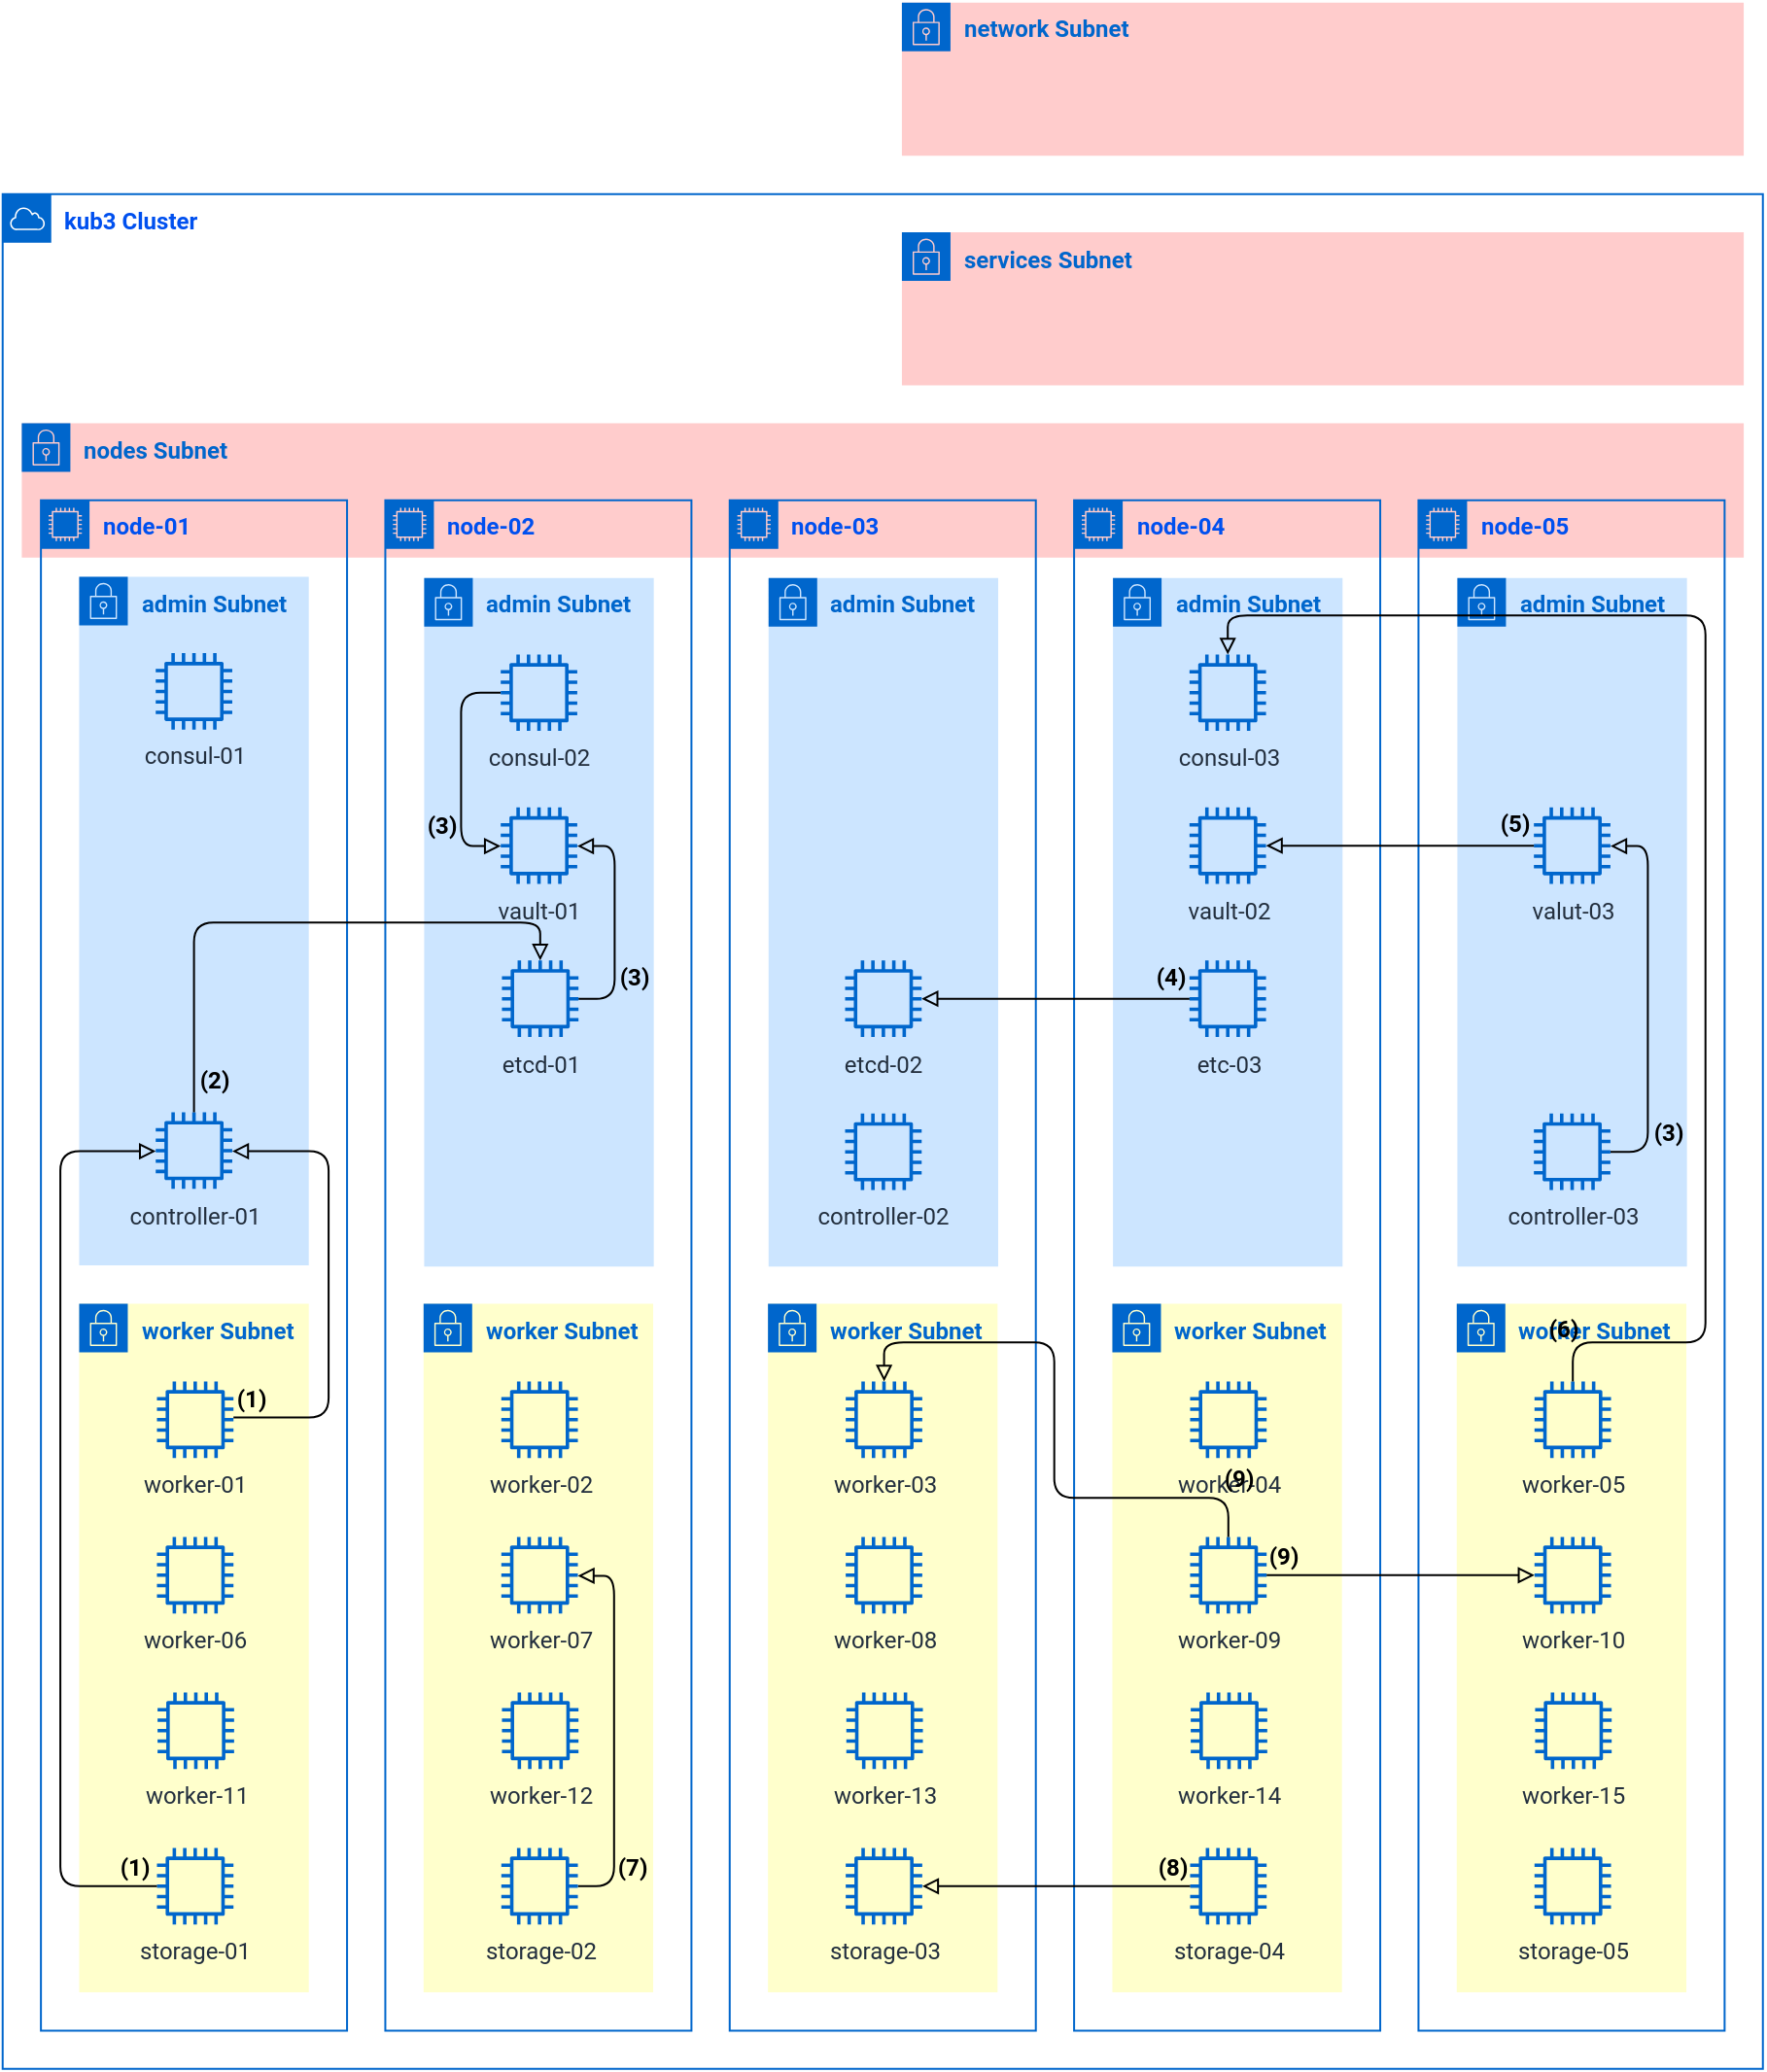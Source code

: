 <mxfile version="22.0.3" type="device" pages="4">
  <diagram name="Network Diagram" id="x0ofIYWv1w1mFK1_35MA">
    <mxGraphModel dx="956" dy="832" grid="1" gridSize="9.842" guides="1" tooltips="1" connect="1" arrows="1" fold="1" page="1" pageScale="1" pageWidth="1169" pageHeight="827" math="0" shadow="0">
      <root>
        <mxCell id="0" />
        <mxCell id="1" parent="0" />
        <mxCell id="bV3axz-nJPu8b7Y442GK-4" value="kub3 Cluster" style="points=[[0,0],[0.25,0],[0.5,0],[0.75,0],[1,0],[1,0.25],[1,0.5],[1,0.75],[1,1],[0.75,1],[0.5,1],[0.25,1],[0,1],[0,0.75],[0,0.5],[0,0.25]];outlineConnect=0;gradientColor=none;html=1;whiteSpace=wrap;fontSize=12;fontStyle=1;container=1;pointerEvents=0;collapsible=0;recursiveResize=0;shape=mxgraph.aws4.group;grIcon=mxgraph.aws4.group_aws_cloud;strokeColor=#0066CC;fillColor=none;verticalAlign=top;align=left;spacingLeft=30;fontColor=#0050EF;dashed=0;fontFamily=Roboto;fontSource=https%3A%2F%2Ffonts.googleapis.com%2Fcss%3Ffamily%3DRoboto;perimeterSpacing=0;" parent="1" vertex="1">
          <mxGeometry x="39.37" y="196.85" width="905.51" height="964.57" as="geometry" />
        </mxCell>
        <mxCell id="bV3axz-nJPu8b7Y442GK-108" value="nodes Subnet" style="points=[[0,0],[0.25,0],[0.5,0],[0.75,0],[1,0],[1,0.25],[1,0.5],[1,0.75],[1,1],[0.75,1],[0.5,1],[0.25,1],[0,1],[0,0.75],[0,0.5],[0,0.25]];outlineConnect=0;gradientColor=none;html=1;whiteSpace=wrap;fontSize=12;fontStyle=1;container=1;pointerEvents=0;collapsible=0;recursiveResize=0;shape=mxgraph.aws4.group;grIcon=mxgraph.aws4.group_security_group;grStroke=0;strokeColor=#0066CC;fillColor=#FFCCCC;verticalAlign=top;align=left;spacingLeft=30;fontColor=#0066CC;dashed=0;fontFamily=Roboto;fontSource=https%3A%2F%2Ffonts.googleapis.com%2Fcss%3Ffamily%3DRoboto;" parent="bV3axz-nJPu8b7Y442GK-4" vertex="1">
          <mxGeometry x="9.84" y="117.88" width="885.83" height="69.12" as="geometry" />
        </mxCell>
        <mxCell id="bV3axz-nJPu8b7Y442GK-26" value="node-03" style="points=[[0,0],[0.25,0],[0.5,0],[0.75,0],[1,0],[1,0.25],[1,0.5],[1,0.75],[1,1],[0.75,1],[0.5,1],[0.25,1],[0,1],[0,0.75],[0,0.5],[0,0.25]];outlineConnect=0;gradientColor=none;html=1;whiteSpace=wrap;fontSize=12;fontStyle=1;container=1;pointerEvents=0;collapsible=0;recursiveResize=0;shape=mxgraph.aws4.group;grIcon=mxgraph.aws4.group_ec2_instance_contents;strokeColor=#0066CC;fillColor=none;verticalAlign=top;align=left;spacingLeft=30;fontColor=#0050EF;dashed=0;fontFamily=Roboto;fontSource=https%3A%2F%2Ffonts.googleapis.com%2Fcss%3Ffamily%3DRoboto;" parent="bV3axz-nJPu8b7Y442GK-4" vertex="1">
          <mxGeometry x="374.015" y="157.47" width="157.48" height="787.4" as="geometry" />
        </mxCell>
        <mxCell id="bV3axz-nJPu8b7Y442GK-27" value="admin Subnet" style="points=[[0,0],[0.25,0],[0.5,0],[0.75,0],[1,0],[1,0.25],[1,0.5],[1,0.75],[1,1],[0.75,1],[0.5,1],[0.25,1],[0,1],[0,0.75],[0,0.5],[0,0.25]];outlineConnect=0;gradientColor=none;html=1;whiteSpace=wrap;fontSize=12;fontStyle=1;container=1;pointerEvents=0;collapsible=0;recursiveResize=0;shape=mxgraph.aws4.group;grIcon=mxgraph.aws4.group_security_group;grStroke=0;strokeColor=#0066CC;fillColor=#CCE5FF;verticalAlign=top;align=left;spacingLeft=30;fontColor=#0066CC;dashed=0;fontFamily=Roboto;fontSource=https%3A%2F%2Ffonts.googleapis.com%2Fcss%3Ffamily%3DRoboto;" parent="bV3axz-nJPu8b7Y442GK-26" vertex="1">
          <mxGeometry x="20" y="40" width="118.11" height="354.33" as="geometry" />
        </mxCell>
        <mxCell id="bV3axz-nJPu8b7Y442GK-29" value="etcd-02" style="sketch=0;outlineConnect=0;fontColor=#232F3E;gradientColor=none;fillColor=#0066CC;strokeColor=#0066CC;dashed=0;verticalLabelPosition=bottom;verticalAlign=top;align=center;html=1;fontSize=12;fontStyle=0;aspect=fixed;pointerEvents=1;shape=mxgraph.aws4.instance2;fontFamily=Roboto;fontSource=https%3A%2F%2Ffonts.googleapis.com%2Fcss%3Ffamily%3DRoboto;" parent="bV3axz-nJPu8b7Y442GK-27" vertex="1">
          <mxGeometry x="39.37" y="196.85" width="39.37" height="39.37" as="geometry" />
        </mxCell>
        <mxCell id="bV3axz-nJPu8b7Y442GK-30" value="controller-02" style="sketch=0;outlineConnect=0;fontColor=#232F3E;gradientColor=none;fillColor=#0066CC;strokeColor=#0066CC;dashed=0;verticalLabelPosition=bottom;verticalAlign=top;align=center;html=1;fontSize=12;fontStyle=0;aspect=fixed;pointerEvents=1;shape=mxgraph.aws4.instance2;fontFamily=Roboto;fontSource=https%3A%2F%2Ffonts.googleapis.com%2Fcss%3Ffamily%3DRoboto;" parent="bV3axz-nJPu8b7Y442GK-27" vertex="1">
          <mxGeometry x="39.37" y="275.59" width="39.37" height="39.37" as="geometry" />
        </mxCell>
        <mxCell id="bV3axz-nJPu8b7Y442GK-31" value="worker Subnet" style="points=[[0,0],[0.25,0],[0.5,0],[0.75,0],[1,0],[1,0.25],[1,0.5],[1,0.75],[1,1],[0.75,1],[0.5,1],[0.25,1],[0,1],[0,0.75],[0,0.5],[0,0.25]];outlineConnect=0;gradientColor=none;html=1;whiteSpace=wrap;fontSize=12;fontStyle=1;container=1;pointerEvents=0;collapsible=0;recursiveResize=0;shape=mxgraph.aws4.group;grIcon=mxgraph.aws4.group_security_group;grStroke=0;strokeColor=#0066CC;fillColor=#FFFFCC;verticalAlign=top;align=left;spacingLeft=30;fontColor=#0066CC;dashed=0;fontFamily=Roboto;fontSource=https%3A%2F%2Ffonts.googleapis.com%2Fcss%3Ffamily%3DRoboto;" parent="bV3axz-nJPu8b7Y442GK-26" vertex="1">
          <mxGeometry x="19.685" y="413.385" width="118.11" height="354.33" as="geometry" />
        </mxCell>
        <mxCell id="bV3axz-nJPu8b7Y442GK-32" value="worker-03" style="sketch=0;outlineConnect=0;fontColor=#232F3E;gradientColor=none;fillColor=#0066CC;strokeColor=#0066CC;dashed=0;verticalLabelPosition=bottom;verticalAlign=top;align=center;html=1;fontSize=12;fontStyle=0;aspect=fixed;pointerEvents=1;shape=mxgraph.aws4.instance2;fontFamily=Roboto;fontSource=https%3A%2F%2Ffonts.googleapis.com%2Fcss%3Ffamily%3DRoboto;" parent="bV3axz-nJPu8b7Y442GK-31" vertex="1">
          <mxGeometry x="40" y="40" width="39.37" height="39.37" as="geometry" />
        </mxCell>
        <mxCell id="bV3axz-nJPu8b7Y442GK-33" value="worker-08" style="sketch=0;outlineConnect=0;fontColor=#232F3E;gradientColor=none;fillColor=#0066CC;strokeColor=#0066CC;dashed=0;verticalLabelPosition=bottom;verticalAlign=top;align=center;html=1;fontSize=12;fontStyle=0;aspect=fixed;pointerEvents=1;shape=mxgraph.aws4.instance2;fontFamily=Roboto;fontSource=https%3A%2F%2Ffonts.googleapis.com%2Fcss%3Ffamily%3DRoboto;" parent="bV3axz-nJPu8b7Y442GK-31" vertex="1">
          <mxGeometry x="40" y="120" width="39.37" height="39.37" as="geometry" />
        </mxCell>
        <mxCell id="bV3axz-nJPu8b7Y442GK-34" value="worker-13" style="sketch=0;outlineConnect=0;fontColor=#232F3E;gradientColor=none;fillColor=#0066CC;strokeColor=#0066CC;dashed=0;verticalLabelPosition=bottom;verticalAlign=top;align=center;html=1;fontSize=12;fontStyle=0;aspect=fixed;pointerEvents=1;shape=mxgraph.aws4.instance2;fontFamily=Roboto;fontSource=https%3A%2F%2Ffonts.googleapis.com%2Fcss%3Ffamily%3DRoboto;" parent="bV3axz-nJPu8b7Y442GK-31" vertex="1">
          <mxGeometry x="40.32" y="200" width="39.37" height="39.37" as="geometry" />
        </mxCell>
        <mxCell id="bV3axz-nJPu8b7Y442GK-35" value="storage-03" style="sketch=0;outlineConnect=0;fontColor=#232F3E;gradientColor=none;fillColor=#0066CC;strokeColor=#0066CC;dashed=0;verticalLabelPosition=bottom;verticalAlign=top;align=center;html=1;fontSize=12;fontStyle=0;aspect=fixed;pointerEvents=1;shape=mxgraph.aws4.instance2;fontFamily=Roboto;fontSource=https%3A%2F%2Ffonts.googleapis.com%2Fcss%3Ffamily%3DRoboto;" parent="bV3axz-nJPu8b7Y442GK-31" vertex="1">
          <mxGeometry x="40" y="280" width="39.37" height="39.37" as="geometry" />
        </mxCell>
        <mxCell id="bV3axz-nJPu8b7Y442GK-36" value="node-04" style="points=[[0,0],[0.25,0],[0.5,0],[0.75,0],[1,0],[1,0.25],[1,0.5],[1,0.75],[1,1],[0.75,1],[0.5,1],[0.25,1],[0,1],[0,0.75],[0,0.5],[0,0.25]];outlineConnect=0;gradientColor=none;html=1;whiteSpace=wrap;fontSize=12;fontStyle=1;container=1;pointerEvents=0;collapsible=0;recursiveResize=0;shape=mxgraph.aws4.group;grIcon=mxgraph.aws4.group_ec2_instance_contents;strokeColor=#0066CC;fillColor=none;verticalAlign=top;align=left;spacingLeft=30;fontColor=#0050EF;dashed=0;fontFamily=Roboto;fontSource=https%3A%2F%2Ffonts.googleapis.com%2Fcss%3Ffamily%3DRoboto;" parent="bV3axz-nJPu8b7Y442GK-4" vertex="1">
          <mxGeometry x="551.18" y="157.47" width="157.48" height="787.4" as="geometry" />
        </mxCell>
        <mxCell id="bV3axz-nJPu8b7Y442GK-37" value="admin Subnet" style="points=[[0,0],[0.25,0],[0.5,0],[0.75,0],[1,0],[1,0.25],[1,0.5],[1,0.75],[1,1],[0.75,1],[0.5,1],[0.25,1],[0,1],[0,0.75],[0,0.5],[0,0.25]];outlineConnect=0;gradientColor=none;html=1;whiteSpace=wrap;fontSize=12;fontStyle=1;container=1;pointerEvents=0;collapsible=0;recursiveResize=0;shape=mxgraph.aws4.group;grIcon=mxgraph.aws4.group_security_group;grStroke=0;strokeColor=#0066CC;fillColor=#CCE5FF;verticalAlign=top;align=left;spacingLeft=30;fontColor=#0066CC;dashed=0;fontFamily=Roboto;fontSource=https%3A%2F%2Ffonts.googleapis.com%2Fcss%3Ffamily%3DRoboto;" parent="bV3axz-nJPu8b7Y442GK-36" vertex="1">
          <mxGeometry x="20" y="40" width="118.11" height="354.33" as="geometry" />
        </mxCell>
        <mxCell id="bV3axz-nJPu8b7Y442GK-38" value="consul-03" style="sketch=0;outlineConnect=0;fontColor=#232F3E;gradientColor=none;fillColor=#0066CC;strokeColor=#0066CC;dashed=0;verticalLabelPosition=bottom;verticalAlign=top;align=center;html=1;fontSize=12;fontStyle=0;aspect=fixed;pointerEvents=1;shape=mxgraph.aws4.instance2;fontFamily=Roboto;fontSource=https%3A%2F%2Ffonts.googleapis.com%2Fcss%3Ffamily%3DRoboto;" parent="bV3axz-nJPu8b7Y442GK-37" vertex="1">
          <mxGeometry x="39.37" y="39.37" width="39.37" height="39.37" as="geometry" />
        </mxCell>
        <mxCell id="bV3axz-nJPu8b7Y442GK-39" value="vault-02" style="sketch=0;outlineConnect=0;fontColor=#232F3E;gradientColor=none;fillColor=#0066CC;strokeColor=#0066CC;dashed=0;verticalLabelPosition=bottom;verticalAlign=top;align=center;html=1;fontSize=12;fontStyle=0;aspect=fixed;pointerEvents=1;shape=mxgraph.aws4.instance2;fontFamily=Roboto;fontSource=https%3A%2F%2Ffonts.googleapis.com%2Fcss%3Ffamily%3DRoboto;" parent="bV3axz-nJPu8b7Y442GK-37" vertex="1">
          <mxGeometry x="39.37" y="118.11" width="39.37" height="39.37" as="geometry" />
        </mxCell>
        <mxCell id="bV3axz-nJPu8b7Y442GK-40" value="etc-03" style="sketch=0;outlineConnect=0;fontColor=#232F3E;gradientColor=none;fillColor=#0066CC;strokeColor=#0066CC;dashed=0;verticalLabelPosition=bottom;verticalAlign=top;align=center;html=1;fontSize=12;fontStyle=0;aspect=fixed;pointerEvents=1;shape=mxgraph.aws4.instance2;fontFamily=Roboto;fontSource=https%3A%2F%2Ffonts.googleapis.com%2Fcss%3Ffamily%3DRoboto;" parent="bV3axz-nJPu8b7Y442GK-37" vertex="1">
          <mxGeometry x="39.37" y="196.85" width="39.37" height="39.37" as="geometry" />
        </mxCell>
        <mxCell id="bV3axz-nJPu8b7Y442GK-41" value="worker Subnet" style="points=[[0,0],[0.25,0],[0.5,0],[0.75,0],[1,0],[1,0.25],[1,0.5],[1,0.75],[1,1],[0.75,1],[0.5,1],[0.25,1],[0,1],[0,0.75],[0,0.5],[0,0.25]];outlineConnect=0;gradientColor=none;html=1;whiteSpace=wrap;fontSize=12;fontStyle=1;container=1;pointerEvents=0;collapsible=0;recursiveResize=0;shape=mxgraph.aws4.group;grIcon=mxgraph.aws4.group_security_group;grStroke=0;strokeColor=#0066CC;fillColor=#FFFFCC;verticalAlign=top;align=left;spacingLeft=30;fontColor=#0066CC;dashed=0;fontFamily=Roboto;fontSource=https%3A%2F%2Ffonts.googleapis.com%2Fcss%3Ffamily%3DRoboto;" parent="bV3axz-nJPu8b7Y442GK-36" vertex="1">
          <mxGeometry x="19.685" y="413.385" width="118.11" height="354.33" as="geometry" />
        </mxCell>
        <mxCell id="bV3axz-nJPu8b7Y442GK-42" value="worker-04" style="sketch=0;outlineConnect=0;fontColor=#232F3E;gradientColor=none;fillColor=#0066CC;strokeColor=#0066CC;dashed=0;verticalLabelPosition=bottom;verticalAlign=top;align=center;html=1;fontSize=12;fontStyle=0;aspect=fixed;pointerEvents=1;shape=mxgraph.aws4.instance2;fontFamily=Roboto;fontSource=https%3A%2F%2Ffonts.googleapis.com%2Fcss%3Ffamily%3DRoboto;" parent="bV3axz-nJPu8b7Y442GK-41" vertex="1">
          <mxGeometry x="40" y="40" width="39.37" height="39.37" as="geometry" />
        </mxCell>
        <mxCell id="bV3axz-nJPu8b7Y442GK-43" value="worker-09" style="sketch=0;outlineConnect=0;fontColor=#232F3E;gradientColor=none;fillColor=#0066CC;strokeColor=#0066CC;dashed=0;verticalLabelPosition=bottom;verticalAlign=top;align=center;html=1;fontSize=12;fontStyle=0;aspect=fixed;pointerEvents=1;shape=mxgraph.aws4.instance2;fontFamily=Roboto;fontSource=https%3A%2F%2Ffonts.googleapis.com%2Fcss%3Ffamily%3DRoboto;" parent="bV3axz-nJPu8b7Y442GK-41" vertex="1">
          <mxGeometry x="40" y="120" width="39.37" height="39.37" as="geometry" />
        </mxCell>
        <mxCell id="bV3axz-nJPu8b7Y442GK-44" value="worker-14" style="sketch=0;outlineConnect=0;fontColor=#232F3E;gradientColor=none;fillColor=#0066CC;strokeColor=#0066CC;dashed=0;verticalLabelPosition=bottom;verticalAlign=top;align=center;html=1;fontSize=12;fontStyle=0;aspect=fixed;pointerEvents=1;shape=mxgraph.aws4.instance2;fontFamily=Roboto;fontSource=https%3A%2F%2Ffonts.googleapis.com%2Fcss%3Ffamily%3DRoboto;" parent="bV3axz-nJPu8b7Y442GK-41" vertex="1">
          <mxGeometry x="40.32" y="200" width="39.37" height="39.37" as="geometry" />
        </mxCell>
        <mxCell id="bV3axz-nJPu8b7Y442GK-45" value="storage-04" style="sketch=0;outlineConnect=0;fontColor=#232F3E;gradientColor=none;fillColor=#0066CC;strokeColor=#0066CC;dashed=0;verticalLabelPosition=bottom;verticalAlign=top;align=center;html=1;fontSize=12;fontStyle=0;aspect=fixed;pointerEvents=1;shape=mxgraph.aws4.instance2;fontFamily=Roboto;fontSource=https%3A%2F%2Ffonts.googleapis.com%2Fcss%3Ffamily%3DRoboto;" parent="bV3axz-nJPu8b7Y442GK-41" vertex="1">
          <mxGeometry x="40" y="280" width="39.37" height="39.37" as="geometry" />
        </mxCell>
        <mxCell id="bV3axz-nJPu8b7Y442GK-46" value="node-05" style="points=[[0,0],[0.25,0],[0.5,0],[0.75,0],[1,0],[1,0.25],[1,0.5],[1,0.75],[1,1],[0.75,1],[0.5,1],[0.25,1],[0,1],[0,0.75],[0,0.5],[0,0.25]];outlineConnect=0;gradientColor=none;html=1;whiteSpace=wrap;fontSize=12;fontStyle=1;container=1;pointerEvents=0;collapsible=0;recursiveResize=0;shape=mxgraph.aws4.group;grIcon=mxgraph.aws4.group_ec2_instance_contents;strokeColor=#0066CC;fillColor=none;verticalAlign=top;align=left;spacingLeft=30;fontColor=#0050EF;dashed=0;fontFamily=Roboto;fontSource=https%3A%2F%2Ffonts.googleapis.com%2Fcss%3Ffamily%3DRoboto;" parent="bV3axz-nJPu8b7Y442GK-4" vertex="1">
          <mxGeometry x="728.345" y="157.47" width="157.48" height="787.4" as="geometry" />
        </mxCell>
        <mxCell id="bV3axz-nJPu8b7Y442GK-47" value="admin Subnet" style="points=[[0,0],[0.25,0],[0.5,0],[0.75,0],[1,0],[1,0.25],[1,0.5],[1,0.75],[1,1],[0.75,1],[0.5,1],[0.25,1],[0,1],[0,0.75],[0,0.5],[0,0.25]];outlineConnect=0;gradientColor=none;html=1;whiteSpace=wrap;fontSize=12;fontStyle=1;container=1;pointerEvents=0;collapsible=0;recursiveResize=0;shape=mxgraph.aws4.group;grIcon=mxgraph.aws4.group_security_group;grStroke=0;strokeColor=#0066CC;fillColor=#CCE5FF;verticalAlign=top;align=left;spacingLeft=30;fontColor=#0066CC;dashed=0;fontFamily=Roboto;fontSource=https%3A%2F%2Ffonts.googleapis.com%2Fcss%3Ffamily%3DRoboto;" parent="bV3axz-nJPu8b7Y442GK-46" vertex="1">
          <mxGeometry x="20" y="40" width="118.11" height="354.33" as="geometry" />
        </mxCell>
        <mxCell id="bV3axz-nJPu8b7Y442GK-49" value="valut-03" style="sketch=0;outlineConnect=0;fontColor=#232F3E;gradientColor=none;fillColor=#0066CC;strokeColor=#0066CC;dashed=0;verticalLabelPosition=bottom;verticalAlign=top;align=center;html=1;fontSize=12;fontStyle=0;aspect=fixed;pointerEvents=1;shape=mxgraph.aws4.instance2;fontFamily=Roboto;fontSource=https%3A%2F%2Ffonts.googleapis.com%2Fcss%3Ffamily%3DRoboto;" parent="bV3axz-nJPu8b7Y442GK-47" vertex="1">
          <mxGeometry x="39.37" y="118.11" width="39.37" height="39.37" as="geometry" />
        </mxCell>
        <mxCell id="bV3axz-nJPu8b7Y442GK-92" style="edgeStyle=orthogonalEdgeStyle;shape=connector;rounded=1;orthogonalLoop=1;jettySize=auto;html=1;labelBackgroundColor=default;strokeColor=default;fontFamily=Roboto;fontSource=https%3A%2F%2Ffonts.googleapis.com%2Fcss%3Ffamily%3DRoboto;fontSize=12;fontColor=default;endArrow=block;endFill=0;" parent="bV3axz-nJPu8b7Y442GK-47" source="bV3axz-nJPu8b7Y442GK-50" target="bV3axz-nJPu8b7Y442GK-49" edge="1">
          <mxGeometry relative="1" as="geometry">
            <Array as="points">
              <mxPoint x="98" y="295" />
              <mxPoint x="98" y="138" />
            </Array>
          </mxGeometry>
        </mxCell>
        <mxCell id="bV3axz-nJPu8b7Y442GK-98" value="(3)" style="edgeLabel;html=1;align=center;verticalAlign=middle;resizable=0;points=[];fontSize=12;fontFamily=Roboto;fontColor=default;labelBackgroundColor=none;fontStyle=1" parent="bV3axz-nJPu8b7Y442GK-92" vertex="1" connectable="0">
          <mxGeometry x="-0.878" relative="1" as="geometry">
            <mxPoint x="17" y="-10" as="offset" />
          </mxGeometry>
        </mxCell>
        <mxCell id="bV3axz-nJPu8b7Y442GK-50" value="controller-03" style="sketch=0;outlineConnect=0;fontColor=#232F3E;gradientColor=none;fillColor=#0066CC;strokeColor=#0066CC;dashed=0;verticalLabelPosition=bottom;verticalAlign=top;align=center;html=1;fontSize=12;fontStyle=0;aspect=fixed;pointerEvents=1;shape=mxgraph.aws4.instance2;fontFamily=Roboto;fontSource=https%3A%2F%2Ffonts.googleapis.com%2Fcss%3Ffamily%3DRoboto;" parent="bV3axz-nJPu8b7Y442GK-47" vertex="1">
          <mxGeometry x="39.37" y="275.59" width="39.37" height="39.37" as="geometry" />
        </mxCell>
        <mxCell id="bV3axz-nJPu8b7Y442GK-51" value="worker Subnet" style="points=[[0,0],[0.25,0],[0.5,0],[0.75,0],[1,0],[1,0.25],[1,0.5],[1,0.75],[1,1],[0.75,1],[0.5,1],[0.25,1],[0,1],[0,0.75],[0,0.5],[0,0.25]];outlineConnect=0;gradientColor=none;html=1;whiteSpace=wrap;fontSize=12;fontStyle=1;container=1;pointerEvents=0;collapsible=0;recursiveResize=0;shape=mxgraph.aws4.group;grIcon=mxgraph.aws4.group_security_group;grStroke=0;strokeColor=#0066CC;fillColor=#FFFFCC;verticalAlign=top;align=left;spacingLeft=30;fontColor=#0066CC;dashed=0;fontFamily=Roboto;fontSource=https%3A%2F%2Ffonts.googleapis.com%2Fcss%3Ffamily%3DRoboto;" parent="bV3axz-nJPu8b7Y442GK-46" vertex="1">
          <mxGeometry x="19.685" y="413.385" width="118.11" height="354.33" as="geometry" />
        </mxCell>
        <mxCell id="bV3axz-nJPu8b7Y442GK-52" value="worker-05" style="sketch=0;outlineConnect=0;fontColor=#232F3E;gradientColor=none;fillColor=#0066CC;strokeColor=#0066CC;dashed=0;verticalLabelPosition=bottom;verticalAlign=top;align=center;html=1;fontSize=12;fontStyle=0;aspect=fixed;pointerEvents=1;shape=mxgraph.aws4.instance2;fontFamily=Roboto;fontSource=https%3A%2F%2Ffonts.googleapis.com%2Fcss%3Ffamily%3DRoboto;" parent="bV3axz-nJPu8b7Y442GK-51" vertex="1">
          <mxGeometry x="40" y="40" width="39.37" height="39.37" as="geometry" />
        </mxCell>
        <mxCell id="bV3axz-nJPu8b7Y442GK-53" value="worker-10" style="sketch=0;outlineConnect=0;fontColor=#232F3E;gradientColor=none;fillColor=#0066CC;strokeColor=#0066CC;dashed=0;verticalLabelPosition=bottom;verticalAlign=top;align=center;html=1;fontSize=12;fontStyle=0;aspect=fixed;pointerEvents=1;shape=mxgraph.aws4.instance2;fontFamily=Roboto;fontSource=https%3A%2F%2Ffonts.googleapis.com%2Fcss%3Ffamily%3DRoboto;" parent="bV3axz-nJPu8b7Y442GK-51" vertex="1">
          <mxGeometry x="40" y="120" width="39.37" height="39.37" as="geometry" />
        </mxCell>
        <mxCell id="bV3axz-nJPu8b7Y442GK-54" value="worker-15" style="sketch=0;outlineConnect=0;fontColor=#232F3E;gradientColor=none;fillColor=#0066CC;strokeColor=#0066CC;dashed=0;verticalLabelPosition=bottom;verticalAlign=top;align=center;html=1;fontSize=12;fontStyle=0;aspect=fixed;pointerEvents=1;shape=mxgraph.aws4.instance2;fontFamily=Roboto;fontSource=https%3A%2F%2Ffonts.googleapis.com%2Fcss%3Ffamily%3DRoboto;" parent="bV3axz-nJPu8b7Y442GK-51" vertex="1">
          <mxGeometry x="40.32" y="200" width="39.37" height="39.37" as="geometry" />
        </mxCell>
        <mxCell id="bV3axz-nJPu8b7Y442GK-55" value="storage-05" style="sketch=0;outlineConnect=0;fontColor=#232F3E;gradientColor=none;fillColor=#0066CC;strokeColor=#0066CC;dashed=0;verticalLabelPosition=bottom;verticalAlign=top;align=center;html=1;fontSize=12;fontStyle=0;aspect=fixed;pointerEvents=1;shape=mxgraph.aws4.instance2;fontFamily=Roboto;fontSource=https%3A%2F%2Ffonts.googleapis.com%2Fcss%3Ffamily%3DRoboto;" parent="bV3axz-nJPu8b7Y442GK-51" vertex="1">
          <mxGeometry x="40" y="280" width="39.37" height="39.37" as="geometry" />
        </mxCell>
        <mxCell id="bV3axz-nJPu8b7Y442GK-57" value="node-01" style="points=[[0,0],[0.25,0],[0.5,0],[0.75,0],[1,0],[1,0.25],[1,0.5],[1,0.75],[1,1],[0.75,1],[0.5,1],[0.25,1],[0,1],[0,0.75],[0,0.5],[0,0.25]];outlineConnect=0;gradientColor=none;html=1;whiteSpace=wrap;fontSize=12;fontStyle=1;container=1;pointerEvents=0;collapsible=0;recursiveResize=0;shape=mxgraph.aws4.group;grIcon=mxgraph.aws4.group_ec2_instance_contents;strokeColor=#0066CC;fillColor=none;verticalAlign=top;align=left;spacingLeft=30;fontColor=#0050EF;dashed=0;fontFamily=Roboto;fontSource=https%3A%2F%2Ffonts.googleapis.com%2Fcss%3Ffamily%3DRoboto;" parent="bV3axz-nJPu8b7Y442GK-4" vertex="1">
          <mxGeometry x="19.685" y="157.47" width="157.48" height="787.4" as="geometry" />
        </mxCell>
        <mxCell id="bV3axz-nJPu8b7Y442GK-58" value="admin Subnet" style="points=[[0,0],[0.25,0],[0.5,0],[0.75,0],[1,0],[1,0.25],[1,0.5],[1,0.75],[1,1],[0.75,1],[0.5,1],[0.25,1],[0,1],[0,0.75],[0,0.5],[0,0.25]];outlineConnect=0;gradientColor=none;html=1;whiteSpace=wrap;fontSize=12;fontStyle=1;container=1;pointerEvents=0;collapsible=0;recursiveResize=0;shape=mxgraph.aws4.group;grIcon=mxgraph.aws4.group_security_group;grStroke=0;strokeColor=#0066CC;fillColor=#CCE5FF;verticalAlign=top;align=left;spacingLeft=30;fontColor=#0066CC;dashed=0;fontFamily=Roboto;fontSource=https%3A%2F%2Ffonts.googleapis.com%2Fcss%3Ffamily%3DRoboto;" parent="bV3axz-nJPu8b7Y442GK-57" vertex="1">
          <mxGeometry x="19.685" y="39.37" width="118.11" height="354.33" as="geometry" />
        </mxCell>
        <mxCell id="bV3axz-nJPu8b7Y442GK-59" value="consul-01" style="sketch=0;outlineConnect=0;fontColor=#232F3E;gradientColor=none;fillColor=#0066CC;strokeColor=#0066CC;dashed=0;verticalLabelPosition=bottom;verticalAlign=top;align=center;html=1;fontSize=12;fontStyle=0;aspect=fixed;pointerEvents=1;shape=mxgraph.aws4.instance2;fontFamily=Roboto;fontSource=https%3A%2F%2Ffonts.googleapis.com%2Fcss%3Ffamily%3DRoboto;" parent="bV3axz-nJPu8b7Y442GK-58" vertex="1">
          <mxGeometry x="39.37" y="39.37" width="39.37" height="39.37" as="geometry" />
        </mxCell>
        <mxCell id="bV3axz-nJPu8b7Y442GK-60" value="controller-01" style="sketch=0;outlineConnect=0;fontColor=#232F3E;gradientColor=none;fillColor=#0066CC;strokeColor=#0066CC;dashed=0;verticalLabelPosition=bottom;verticalAlign=top;align=center;html=1;fontSize=12;fontStyle=0;aspect=fixed;pointerEvents=1;shape=mxgraph.aws4.instance2;fontFamily=Roboto;fontSource=https%3A%2F%2Ffonts.googleapis.com%2Fcss%3Ffamily%3DRoboto;" parent="bV3axz-nJPu8b7Y442GK-58" vertex="1">
          <mxGeometry x="39.37" y="275.59" width="39.37" height="39.37" as="geometry" />
        </mxCell>
        <mxCell id="bV3axz-nJPu8b7Y442GK-61" value="worker Subnet" style="points=[[0,0],[0.25,0],[0.5,0],[0.75,0],[1,0],[1,0.25],[1,0.5],[1,0.75],[1,1],[0.75,1],[0.5,1],[0.25,1],[0,1],[0,0.75],[0,0.5],[0,0.25]];outlineConnect=0;gradientColor=none;html=1;whiteSpace=wrap;fontSize=12;fontStyle=1;container=1;pointerEvents=0;collapsible=0;recursiveResize=0;shape=mxgraph.aws4.group;grIcon=mxgraph.aws4.group_security_group;grStroke=0;strokeColor=#0066CC;fillColor=#FFFFCC;verticalAlign=top;align=left;spacingLeft=30;fontColor=#0066CC;dashed=0;fontFamily=Roboto;fontSource=https%3A%2F%2Ffonts.googleapis.com%2Fcss%3Ffamily%3DRoboto;" parent="bV3axz-nJPu8b7Y442GK-57" vertex="1">
          <mxGeometry x="19.685" y="413.385" width="118.11" height="354.33" as="geometry" />
        </mxCell>
        <mxCell id="bV3axz-nJPu8b7Y442GK-62" value="worker-01" style="sketch=0;outlineConnect=0;fontColor=#232F3E;gradientColor=none;fillColor=#0066CC;strokeColor=#0066CC;dashed=0;verticalLabelPosition=bottom;verticalAlign=top;align=center;html=1;fontSize=12;fontStyle=0;aspect=fixed;pointerEvents=1;shape=mxgraph.aws4.instance2;fontFamily=Roboto;fontSource=https%3A%2F%2Ffonts.googleapis.com%2Fcss%3Ffamily%3DRoboto;" parent="bV3axz-nJPu8b7Y442GK-61" vertex="1">
          <mxGeometry x="40" y="40" width="39.37" height="39.37" as="geometry" />
        </mxCell>
        <mxCell id="bV3axz-nJPu8b7Y442GK-63" value="worker-06" style="sketch=0;outlineConnect=0;fontColor=#232F3E;gradientColor=none;fillColor=#0066CC;strokeColor=#0066CC;dashed=0;verticalLabelPosition=bottom;verticalAlign=top;align=center;html=1;fontSize=12;fontStyle=0;aspect=fixed;pointerEvents=1;shape=mxgraph.aws4.instance2;fontFamily=Roboto;fontSource=https%3A%2F%2Ffonts.googleapis.com%2Fcss%3Ffamily%3DRoboto;" parent="bV3axz-nJPu8b7Y442GK-61" vertex="1">
          <mxGeometry x="40" y="120" width="39.37" height="39.37" as="geometry" />
        </mxCell>
        <mxCell id="bV3axz-nJPu8b7Y442GK-64" value="worker-11" style="sketch=0;outlineConnect=0;fontColor=#232F3E;gradientColor=none;fillColor=#0066CC;strokeColor=#0066CC;dashed=0;verticalLabelPosition=bottom;verticalAlign=top;align=center;html=1;fontSize=12;fontStyle=0;aspect=fixed;pointerEvents=1;shape=mxgraph.aws4.instance2;fontFamily=Roboto;fontSource=https%3A%2F%2Ffonts.googleapis.com%2Fcss%3Ffamily%3DRoboto;" parent="bV3axz-nJPu8b7Y442GK-61" vertex="1">
          <mxGeometry x="40.32" y="200" width="39.37" height="39.37" as="geometry" />
        </mxCell>
        <mxCell id="bV3axz-nJPu8b7Y442GK-65" value="storage-01" style="sketch=0;outlineConnect=0;fontColor=#232F3E;gradientColor=none;fillColor=#0066CC;strokeColor=#0066CC;dashed=0;verticalLabelPosition=bottom;verticalAlign=top;align=center;html=1;fontSize=12;fontStyle=0;aspect=fixed;pointerEvents=1;shape=mxgraph.aws4.instance2;fontFamily=Roboto;fontSource=https%3A%2F%2Ffonts.googleapis.com%2Fcss%3Ffamily%3DRoboto;" parent="bV3axz-nJPu8b7Y442GK-61" vertex="1">
          <mxGeometry x="40" y="280" width="39.37" height="39.37" as="geometry" />
        </mxCell>
        <mxCell id="bV3axz-nJPu8b7Y442GK-78" style="edgeStyle=orthogonalEdgeStyle;shape=connector;rounded=1;orthogonalLoop=1;jettySize=auto;html=1;labelBackgroundColor=default;strokeColor=default;fontFamily=Roboto;fontSource=https%3A%2F%2Ffonts.googleapis.com%2Fcss%3Ffamily%3DRoboto;fontSize=12;fontColor=default;endArrow=block;endFill=0;" parent="bV3axz-nJPu8b7Y442GK-57" source="bV3axz-nJPu8b7Y442GK-62" target="bV3axz-nJPu8b7Y442GK-60" edge="1">
          <mxGeometry relative="1" as="geometry">
            <Array as="points">
              <mxPoint x="148" y="472" />
              <mxPoint x="148" y="335" />
            </Array>
          </mxGeometry>
        </mxCell>
        <mxCell id="bV3axz-nJPu8b7Y442GK-88" value="(1)" style="edgeLabel;html=1;align=center;verticalAlign=middle;resizable=0;points=[];fontSize=12;fontFamily=Roboto;fontColor=default;labelBackgroundColor=none;fontStyle=1" parent="bV3axz-nJPu8b7Y442GK-78" vertex="1" connectable="0">
          <mxGeometry x="-0.796" y="3" relative="1" as="geometry">
            <mxPoint x="-15" y="-7" as="offset" />
          </mxGeometry>
        </mxCell>
        <mxCell id="bV3axz-nJPu8b7Y442GK-79" style="edgeStyle=orthogonalEdgeStyle;shape=connector;rounded=1;orthogonalLoop=1;jettySize=auto;html=1;labelBackgroundColor=default;strokeColor=default;fontFamily=Roboto;fontSource=https%3A%2F%2Ffonts.googleapis.com%2Fcss%3Ffamily%3DRoboto;fontSize=12;fontColor=default;endArrow=block;endFill=0;" parent="bV3axz-nJPu8b7Y442GK-57" source="bV3axz-nJPu8b7Y442GK-65" target="bV3axz-nJPu8b7Y442GK-60" edge="1">
          <mxGeometry relative="1" as="geometry">
            <Array as="points">
              <mxPoint x="10" y="713" />
              <mxPoint x="10" y="335" />
            </Array>
          </mxGeometry>
        </mxCell>
        <mxCell id="bV3axz-nJPu8b7Y442GK-91" value="(1)" style="edgeLabel;html=1;align=center;verticalAlign=middle;resizable=0;points=[];fontSize=12;fontFamily=Roboto;fontColor=default;labelBackgroundColor=none;fontStyle=1" parent="bV3axz-nJPu8b7Y442GK-79" vertex="1" connectable="0">
          <mxGeometry x="-0.915" y="3" relative="1" as="geometry">
            <mxPoint x="9" y="-13" as="offset" />
          </mxGeometry>
        </mxCell>
        <mxCell id="bV3axz-nJPu8b7Y442GK-66" value="node-02" style="points=[[0,0],[0.25,0],[0.5,0],[0.75,0],[1,0],[1,0.25],[1,0.5],[1,0.75],[1,1],[0.75,1],[0.5,1],[0.25,1],[0,1],[0,0.75],[0,0.5],[0,0.25]];outlineConnect=0;gradientColor=none;html=1;whiteSpace=wrap;fontSize=12;fontStyle=1;container=1;pointerEvents=0;collapsible=0;recursiveResize=0;shape=mxgraph.aws4.group;grIcon=mxgraph.aws4.group_ec2_instance_contents;strokeColor=#0066CC;fillColor=none;verticalAlign=top;align=left;spacingLeft=30;fontColor=#0050EF;dashed=0;fontFamily=Roboto;fontSource=https%3A%2F%2Ffonts.googleapis.com%2Fcss%3Ffamily%3DRoboto;" parent="bV3axz-nJPu8b7Y442GK-4" vertex="1">
          <mxGeometry x="196.85" y="157.47" width="157.48" height="787.4" as="geometry" />
        </mxCell>
        <mxCell id="bV3axz-nJPu8b7Y442GK-67" value="admin Subnet" style="points=[[0,0],[0.25,0],[0.5,0],[0.75,0],[1,0],[1,0.25],[1,0.5],[1,0.75],[1,1],[0.75,1],[0.5,1],[0.25,1],[0,1],[0,0.75],[0,0.5],[0,0.25]];outlineConnect=0;gradientColor=none;html=1;whiteSpace=wrap;fontSize=12;fontStyle=1;container=1;pointerEvents=0;collapsible=0;recursiveResize=0;shape=mxgraph.aws4.group;grIcon=mxgraph.aws4.group_security_group;grStroke=0;strokeColor=#0066CC;fillColor=#CCE5FF;verticalAlign=top;align=left;spacingLeft=30;fontColor=#0066CC;dashed=0;fontFamily=Roboto;fontSource=https%3A%2F%2Ffonts.googleapis.com%2Fcss%3Ffamily%3DRoboto;" parent="bV3axz-nJPu8b7Y442GK-66" vertex="1">
          <mxGeometry x="20" y="40" width="118.11" height="354.33" as="geometry" />
        </mxCell>
        <mxCell id="bV3axz-nJPu8b7Y442GK-105" style="edgeStyle=orthogonalEdgeStyle;shape=connector;rounded=1;orthogonalLoop=1;jettySize=auto;html=1;labelBackgroundColor=default;strokeColor=default;fontFamily=Roboto;fontSource=https%3A%2F%2Ffonts.googleapis.com%2Fcss%3Ffamily%3DRoboto;fontSize=8;fontColor=default;endArrow=block;endFill=0;" parent="bV3axz-nJPu8b7Y442GK-67" source="bV3axz-nJPu8b7Y442GK-68" target="bV3axz-nJPu8b7Y442GK-69" edge="1">
          <mxGeometry relative="1" as="geometry">
            <Array as="points">
              <mxPoint x="19" y="59" />
              <mxPoint x="19" y="138" />
            </Array>
          </mxGeometry>
        </mxCell>
        <mxCell id="bV3axz-nJPu8b7Y442GK-106" value="&lt;font style=&quot;font-size: 12px;&quot;&gt;&lt;b&gt;(3)&lt;/b&gt;&lt;/font&gt;" style="edgeLabel;html=1;align=center;verticalAlign=middle;resizable=0;points=[];fontSize=8;fontFamily=Roboto;fontColor=default;labelBackgroundColor=none;" parent="bV3axz-nJPu8b7Y442GK-105" vertex="1" connectable="0">
          <mxGeometry x="0.189" y="-1" relative="1" as="geometry">
            <mxPoint x="-9" y="18" as="offset" />
          </mxGeometry>
        </mxCell>
        <mxCell id="bV3axz-nJPu8b7Y442GK-68" value="consul-02" style="sketch=0;outlineConnect=0;fontColor=#232F3E;gradientColor=none;fillColor=#0066CC;strokeColor=#0066CC;dashed=0;verticalLabelPosition=bottom;verticalAlign=top;align=center;html=1;fontSize=12;fontStyle=0;aspect=fixed;pointerEvents=1;shape=mxgraph.aws4.instance2;fontFamily=Roboto;fontSource=https%3A%2F%2Ffonts.googleapis.com%2Fcss%3Ffamily%3DRoboto;" parent="bV3axz-nJPu8b7Y442GK-67" vertex="1">
          <mxGeometry x="39.37" y="39.37" width="39.37" height="39.37" as="geometry" />
        </mxCell>
        <mxCell id="bV3axz-nJPu8b7Y442GK-69" value="vault-01" style="sketch=0;outlineConnect=0;fontColor=#232F3E;gradientColor=none;fillColor=#0066CC;strokeColor=#0066CC;dashed=0;verticalLabelPosition=bottom;verticalAlign=top;align=center;html=1;fontSize=12;fontStyle=0;aspect=fixed;pointerEvents=1;shape=mxgraph.aws4.instance2;fontFamily=Roboto;fontSource=https%3A%2F%2Ffonts.googleapis.com%2Fcss%3Ffamily%3DRoboto;" parent="bV3axz-nJPu8b7Y442GK-67" vertex="1">
          <mxGeometry x="39.37" y="118.11" width="39.37" height="39.37" as="geometry" />
        </mxCell>
        <mxCell id="bV3axz-nJPu8b7Y442GK-86" value="" style="edgeStyle=orthogonalEdgeStyle;shape=connector;rounded=1;orthogonalLoop=1;jettySize=auto;html=1;labelBackgroundColor=default;strokeColor=default;fontFamily=Roboto;fontSource=https%3A%2F%2Ffonts.googleapis.com%2Fcss%3Ffamily%3DRoboto;fontSize=12;fontColor=default;endArrow=block;endFill=0;" parent="bV3axz-nJPu8b7Y442GK-67" source="bV3axz-nJPu8b7Y442GK-70" target="bV3axz-nJPu8b7Y442GK-69" edge="1">
          <mxGeometry relative="1" as="geometry">
            <Array as="points">
              <mxPoint x="98" y="217" />
              <mxPoint x="98" y="138" />
            </Array>
          </mxGeometry>
        </mxCell>
        <mxCell id="bV3axz-nJPu8b7Y442GK-95" value="(3)" style="edgeLabel;html=1;align=center;verticalAlign=middle;resizable=0;points=[];fontSize=12;fontFamily=Roboto;fontColor=default;labelBackgroundColor=none;fontStyle=1" parent="bV3axz-nJPu8b7Y442GK-86" vertex="1" connectable="0">
          <mxGeometry x="-0.881" relative="1" as="geometry">
            <mxPoint x="21" y="-11" as="offset" />
          </mxGeometry>
        </mxCell>
        <mxCell id="bV3axz-nJPu8b7Y442GK-70" value="etcd-01" style="sketch=0;outlineConnect=0;fontColor=#232F3E;gradientColor=none;fillColor=#0066CC;strokeColor=#0066CC;dashed=0;verticalLabelPosition=bottom;verticalAlign=top;align=center;html=1;fontSize=12;fontStyle=0;aspect=fixed;pointerEvents=1;shape=mxgraph.aws4.instance2;fontFamily=Roboto;fontSource=https%3A%2F%2Ffonts.googleapis.com%2Fcss%3Ffamily%3DRoboto;" parent="bV3axz-nJPu8b7Y442GK-67" vertex="1">
          <mxGeometry x="40" y="196.85" width="39.37" height="39.37" as="geometry" />
        </mxCell>
        <mxCell id="bV3axz-nJPu8b7Y442GK-71" value="worker Subnet" style="points=[[0,0],[0.25,0],[0.5,0],[0.75,0],[1,0],[1,0.25],[1,0.5],[1,0.75],[1,1],[0.75,1],[0.5,1],[0.25,1],[0,1],[0,0.75],[0,0.5],[0,0.25]];outlineConnect=0;gradientColor=none;html=1;whiteSpace=wrap;fontSize=12;fontStyle=1;container=1;pointerEvents=0;collapsible=0;recursiveResize=0;shape=mxgraph.aws4.group;grIcon=mxgraph.aws4.group_security_group;grStroke=0;strokeColor=#0066CC;fillColor=#FFFFCC;verticalAlign=top;align=left;spacingLeft=30;fontColor=#0066CC;dashed=0;fontFamily=Roboto;fontSource=https%3A%2F%2Ffonts.googleapis.com%2Fcss%3Ffamily%3DRoboto;" parent="bV3axz-nJPu8b7Y442GK-66" vertex="1">
          <mxGeometry x="19.685" y="413.385" width="118.11" height="354.33" as="geometry" />
        </mxCell>
        <mxCell id="bV3axz-nJPu8b7Y442GK-72" value="worker-02" style="sketch=0;outlineConnect=0;fontColor=#232F3E;gradientColor=none;fillColor=#0066CC;strokeColor=#0066CC;dashed=0;verticalLabelPosition=bottom;verticalAlign=top;align=center;html=1;fontSize=12;fontStyle=0;aspect=fixed;pointerEvents=1;shape=mxgraph.aws4.instance2;fontFamily=Roboto;fontSource=https%3A%2F%2Ffonts.googleapis.com%2Fcss%3Ffamily%3DRoboto;" parent="bV3axz-nJPu8b7Y442GK-71" vertex="1">
          <mxGeometry x="40" y="40" width="39.37" height="39.37" as="geometry" />
        </mxCell>
        <mxCell id="bV3axz-nJPu8b7Y442GK-73" value="worker-07" style="sketch=0;outlineConnect=0;fontColor=#232F3E;gradientColor=none;fillColor=#0066CC;strokeColor=#0066CC;dashed=0;verticalLabelPosition=bottom;verticalAlign=top;align=center;html=1;fontSize=12;fontStyle=0;aspect=fixed;pointerEvents=1;shape=mxgraph.aws4.instance2;fontFamily=Roboto;fontSource=https%3A%2F%2Ffonts.googleapis.com%2Fcss%3Ffamily%3DRoboto;" parent="bV3axz-nJPu8b7Y442GK-71" vertex="1">
          <mxGeometry x="40" y="120" width="39.37" height="39.37" as="geometry" />
        </mxCell>
        <mxCell id="bV3axz-nJPu8b7Y442GK-74" value="worker-12" style="sketch=0;outlineConnect=0;fontColor=#232F3E;gradientColor=none;fillColor=#0066CC;strokeColor=#0066CC;dashed=0;verticalLabelPosition=bottom;verticalAlign=top;align=center;html=1;fontSize=12;fontStyle=0;aspect=fixed;pointerEvents=1;shape=mxgraph.aws4.instance2;fontFamily=Roboto;fontSource=https%3A%2F%2Ffonts.googleapis.com%2Fcss%3Ffamily%3DRoboto;" parent="bV3axz-nJPu8b7Y442GK-71" vertex="1">
          <mxGeometry x="40.32" y="200" width="39.37" height="39.37" as="geometry" />
        </mxCell>
        <mxCell id="bV3axz-nJPu8b7Y442GK-84" style="edgeStyle=orthogonalEdgeStyle;shape=connector;rounded=1;orthogonalLoop=1;jettySize=auto;html=1;labelBackgroundColor=default;strokeColor=default;fontFamily=Roboto;fontSource=https%3A%2F%2Ffonts.googleapis.com%2Fcss%3Ffamily%3DRoboto;fontSize=12;fontColor=default;endArrow=block;endFill=0;" parent="bV3axz-nJPu8b7Y442GK-71" source="bV3axz-nJPu8b7Y442GK-75" target="bV3axz-nJPu8b7Y442GK-73" edge="1">
          <mxGeometry relative="1" as="geometry">
            <Array as="points">
              <mxPoint x="98" y="300" />
              <mxPoint x="98" y="140" />
            </Array>
          </mxGeometry>
        </mxCell>
        <mxCell id="bV3axz-nJPu8b7Y442GK-100" value="(7)" style="edgeLabel;html=1;align=center;verticalAlign=middle;resizable=0;points=[];fontSize=12;fontFamily=Roboto;fontColor=default;labelBackgroundColor=none;fontStyle=1" parent="bV3axz-nJPu8b7Y442GK-84" vertex="1" connectable="0">
          <mxGeometry x="-0.932" y="1" relative="1" as="geometry">
            <mxPoint x="21" y="-9" as="offset" />
          </mxGeometry>
        </mxCell>
        <mxCell id="bV3axz-nJPu8b7Y442GK-75" value="storage-02" style="sketch=0;outlineConnect=0;fontColor=#232F3E;gradientColor=none;fillColor=#0066CC;strokeColor=#0066CC;dashed=0;verticalLabelPosition=bottom;verticalAlign=top;align=center;html=1;fontSize=12;fontStyle=0;aspect=fixed;pointerEvents=1;shape=mxgraph.aws4.instance2;fontFamily=Roboto;fontSource=https%3A%2F%2Ffonts.googleapis.com%2Fcss%3Ffamily%3DRoboto;" parent="bV3axz-nJPu8b7Y442GK-71" vertex="1">
          <mxGeometry x="40" y="280" width="39.37" height="39.37" as="geometry" />
        </mxCell>
        <mxCell id="bV3axz-nJPu8b7Y442GK-76" style="edgeStyle=orthogonalEdgeStyle;rounded=1;orthogonalLoop=1;jettySize=auto;html=1;fontFamily=Roboto;fontSource=https%3A%2F%2Ffonts.googleapis.com%2Fcss%3Ffamily%3DRoboto;fontSize=12;endArrow=block;endFill=0;" parent="bV3axz-nJPu8b7Y442GK-4" source="bV3axz-nJPu8b7Y442GK-60" target="bV3axz-nJPu8b7Y442GK-70" edge="1">
          <mxGeometry relative="1" as="geometry">
            <Array as="points">
              <mxPoint x="98" y="374.73" />
            </Array>
          </mxGeometry>
        </mxCell>
        <mxCell id="bV3axz-nJPu8b7Y442GK-93" value="(2)" style="edgeLabel;html=1;align=center;verticalAlign=middle;resizable=0;points=[];fontSize=12;fontFamily=Roboto;fontColor=default;labelBackgroundColor=none;fontStyle=1" parent="bV3axz-nJPu8b7Y442GK-76" vertex="1" connectable="0">
          <mxGeometry x="-0.823" y="-2" relative="1" as="geometry">
            <mxPoint x="8" y="9" as="offset" />
          </mxGeometry>
        </mxCell>
        <mxCell id="bV3axz-nJPu8b7Y442GK-82" style="edgeStyle=orthogonalEdgeStyle;shape=connector;rounded=1;orthogonalLoop=1;jettySize=auto;html=1;labelBackgroundColor=default;strokeColor=default;fontFamily=Roboto;fontSource=https%3A%2F%2Ffonts.googleapis.com%2Fcss%3Ffamily%3DRoboto;fontSize=12;fontColor=default;endArrow=block;endFill=0;" parent="bV3axz-nJPu8b7Y442GK-4" source="bV3axz-nJPu8b7Y442GK-40" target="bV3axz-nJPu8b7Y442GK-29" edge="1">
          <mxGeometry relative="1" as="geometry" />
        </mxCell>
        <mxCell id="bV3axz-nJPu8b7Y442GK-96" value="(4)" style="edgeLabel;html=1;align=center;verticalAlign=middle;resizable=0;points=[];fontSize=12;fontFamily=Roboto;fontColor=default;labelBackgroundColor=none;fontStyle=1" parent="bV3axz-nJPu8b7Y442GK-82" vertex="1" connectable="0">
          <mxGeometry x="-0.595" y="-1" relative="1" as="geometry">
            <mxPoint x="18" y="-10" as="offset" />
          </mxGeometry>
        </mxCell>
        <mxCell id="bV3axz-nJPu8b7Y442GK-83" style="edgeStyle=orthogonalEdgeStyle;shape=connector;rounded=1;orthogonalLoop=1;jettySize=auto;html=1;labelBackgroundColor=default;strokeColor=default;fontFamily=Roboto;fontSource=https%3A%2F%2Ffonts.googleapis.com%2Fcss%3Ffamily%3DRoboto;fontSize=12;fontColor=default;endArrow=block;endFill=0;" parent="bV3axz-nJPu8b7Y442GK-4" source="bV3axz-nJPu8b7Y442GK-49" target="bV3axz-nJPu8b7Y442GK-39" edge="1">
          <mxGeometry relative="1" as="geometry" />
        </mxCell>
        <mxCell id="bV3axz-nJPu8b7Y442GK-97" value="(5)" style="edgeLabel;html=1;align=center;verticalAlign=middle;resizable=0;points=[];fontSize=12;fontFamily=Roboto;fontColor=default;labelBackgroundColor=none;fontStyle=1" parent="bV3axz-nJPu8b7Y442GK-83" vertex="1" connectable="0">
          <mxGeometry x="-0.829" relative="1" as="geometry">
            <mxPoint x="2" y="-11" as="offset" />
          </mxGeometry>
        </mxCell>
        <mxCell id="bV3axz-nJPu8b7Y442GK-85" style="edgeStyle=orthogonalEdgeStyle;shape=connector;rounded=1;orthogonalLoop=1;jettySize=auto;html=1;labelBackgroundColor=default;strokeColor=default;fontFamily=Roboto;fontSource=https%3A%2F%2Ffonts.googleapis.com%2Fcss%3Ffamily%3DRoboto;fontSize=12;fontColor=default;endArrow=block;endFill=0;" parent="bV3axz-nJPu8b7Y442GK-4" source="bV3axz-nJPu8b7Y442GK-45" target="bV3axz-nJPu8b7Y442GK-35" edge="1">
          <mxGeometry relative="1" as="geometry" />
        </mxCell>
        <mxCell id="bV3axz-nJPu8b7Y442GK-101" value="(8)" style="edgeLabel;html=1;align=center;verticalAlign=middle;resizable=0;points=[];fontSize=12;fontFamily=Roboto;fontColor=default;labelBackgroundColor=none;fontStyle=1" parent="bV3axz-nJPu8b7Y442GK-85" vertex="1" connectable="0">
          <mxGeometry x="-0.642" y="-1" relative="1" as="geometry">
            <mxPoint x="15" y="-9" as="offset" />
          </mxGeometry>
        </mxCell>
        <mxCell id="bV3axz-nJPu8b7Y442GK-87" style="edgeStyle=orthogonalEdgeStyle;shape=connector;rounded=1;orthogonalLoop=1;jettySize=auto;html=1;labelBackgroundColor=default;strokeColor=default;fontFamily=Roboto;fontSource=https%3A%2F%2Ffonts.googleapis.com%2Fcss%3Ffamily%3DRoboto;fontSize=12;fontColor=default;endArrow=block;endFill=0;" parent="bV3axz-nJPu8b7Y442GK-4" source="bV3axz-nJPu8b7Y442GK-52" target="bV3axz-nJPu8b7Y442GK-38" edge="1">
          <mxGeometry relative="1" as="geometry">
            <Array as="points">
              <mxPoint x="876" y="590.73" />
              <mxPoint x="876" y="216.73" />
            </Array>
          </mxGeometry>
        </mxCell>
        <mxCell id="bV3axz-nJPu8b7Y442GK-99" value="(6)" style="edgeLabel;html=1;align=center;verticalAlign=middle;resizable=0;points=[];fontSize=12;fontFamily=Roboto;fontColor=default;labelBackgroundColor=none;fontStyle=1" parent="bV3axz-nJPu8b7Y442GK-87" vertex="1" connectable="0">
          <mxGeometry x="-0.957" y="-1" relative="1" as="geometry">
            <mxPoint x="-6" y="-11" as="offset" />
          </mxGeometry>
        </mxCell>
        <mxCell id="bV3axz-nJPu8b7Y442GK-89" style="edgeStyle=orthogonalEdgeStyle;shape=connector;rounded=1;orthogonalLoop=1;jettySize=auto;html=1;labelBackgroundColor=default;strokeColor=default;fontFamily=Roboto;fontSource=https%3A%2F%2Ffonts.googleapis.com%2Fcss%3Ffamily%3DRoboto;fontSize=12;fontColor=default;endArrow=block;endFill=0;" parent="bV3axz-nJPu8b7Y442GK-4" source="bV3axz-nJPu8b7Y442GK-43" target="bV3axz-nJPu8b7Y442GK-53" edge="1">
          <mxGeometry relative="1" as="geometry" />
        </mxCell>
        <mxCell id="bV3axz-nJPu8b7Y442GK-102" value="(9)" style="edgeLabel;html=1;align=center;verticalAlign=middle;resizable=0;points=[];fontSize=12;fontFamily=Roboto;fontColor=default;labelBackgroundColor=none;fontStyle=1" parent="bV3axz-nJPu8b7Y442GK-89" vertex="1" connectable="0">
          <mxGeometry x="-0.848" relative="1" as="geometry">
            <mxPoint x="-2" y="-10" as="offset" />
          </mxGeometry>
        </mxCell>
        <mxCell id="bV3axz-nJPu8b7Y442GK-90" style="edgeStyle=orthogonalEdgeStyle;shape=connector;rounded=1;orthogonalLoop=1;jettySize=auto;html=1;labelBackgroundColor=default;strokeColor=default;fontFamily=Roboto;fontSource=https%3A%2F%2Ffonts.googleapis.com%2Fcss%3Ffamily%3DRoboto;fontSize=12;fontColor=default;endArrow=block;endFill=0;" parent="bV3axz-nJPu8b7Y442GK-4" source="bV3axz-nJPu8b7Y442GK-43" target="bV3axz-nJPu8b7Y442GK-32" edge="1">
          <mxGeometry relative="1" as="geometry">
            <Array as="points">
              <mxPoint x="541" y="670.73" />
              <mxPoint x="541" y="590.73" />
            </Array>
          </mxGeometry>
        </mxCell>
        <mxCell id="bV3axz-nJPu8b7Y442GK-103" value="(9)" style="edgeLabel;html=1;align=center;verticalAlign=middle;resizable=0;points=[];fontSize=12;fontFamily=Roboto;fontColor=default;labelBackgroundColor=none;fontStyle=1" parent="bV3axz-nJPu8b7Y442GK-90" vertex="1" connectable="0">
          <mxGeometry x="-0.856" relative="1" as="geometry">
            <mxPoint x="6" y="-10" as="offset" />
          </mxGeometry>
        </mxCell>
        <mxCell id="bV3axz-nJPu8b7Y442GK-111" value="services Subnet" style="points=[[0,0],[0.25,0],[0.5,0],[0.75,0],[1,0],[1,0.25],[1,0.5],[1,0.75],[1,1],[0.75,1],[0.5,1],[0.25,1],[0,1],[0,0.75],[0,0.5],[0,0.25]];outlineConnect=0;gradientColor=none;html=1;whiteSpace=wrap;fontSize=12;fontStyle=1;container=1;pointerEvents=0;collapsible=0;recursiveResize=0;shape=mxgraph.aws4.group;grIcon=mxgraph.aws4.group_security_group;grStroke=0;strokeColor=#0066CC;fillColor=#FFCCCC;verticalAlign=top;align=left;spacingLeft=30;fontColor=#0066CC;dashed=0;fontFamily=Roboto;fontSource=https%3A%2F%2Ffonts.googleapis.com%2Fcss%3Ffamily%3DRoboto;" parent="bV3axz-nJPu8b7Y442GK-4" vertex="1">
          <mxGeometry x="462.6" y="19.69" width="433.07" height="78.74" as="geometry" />
        </mxCell>
        <mxCell id="bV3axz-nJPu8b7Y442GK-112" value="network Subnet" style="points=[[0,0],[0.25,0],[0.5,0],[0.75,0],[1,0],[1,0.25],[1,0.5],[1,0.75],[1,1],[0.75,1],[0.5,1],[0.25,1],[0,1],[0,0.75],[0,0.5],[0,0.25]];outlineConnect=0;gradientColor=none;html=1;whiteSpace=wrap;fontSize=12;fontStyle=1;container=1;pointerEvents=0;collapsible=0;recursiveResize=0;shape=mxgraph.aws4.group;grIcon=mxgraph.aws4.group_security_group;grStroke=0;strokeColor=#0066CC;fillColor=#FFCCCC;verticalAlign=top;align=left;spacingLeft=30;fontColor=#0066CC;dashed=0;fontFamily=Roboto;fontSource=https%3A%2F%2Ffonts.googleapis.com%2Fcss%3Ffamily%3DRoboto;" parent="1" vertex="1">
          <mxGeometry x="501.962" y="98.422" width="433.07" height="78.74" as="geometry" />
        </mxCell>
      </root>
    </mxGraphModel>
  </diagram>
  <diagram id="ZlS68F14lqRh0GEcjMax" name="Network and Connectivity Overview">
    <mxGraphModel dx="956" dy="832" grid="1" gridSize="9.842" guides="1" tooltips="1" connect="1" arrows="1" fold="1" page="1" pageScale="1" pageWidth="1169" pageHeight="827" math="0" shadow="0">
      <root>
        <mxCell id="0" />
        <mxCell id="1" parent="0" />
        <mxCell id="BgC2OgKqXTyRTTLwKqsG-218" value="" style="rounded=1;whiteSpace=wrap;html=1;fontFamily=Roboto;fontSource=https%3A%2F%2Ffonts.googleapis.com%2Fcss%3Ffamily%3DRoboto;fontSize=8;fontColor=default;strokeColor=#0066CC;arcSize=1;strokeWidth=2;fillStyle=auto;gradientColor=none;fillColor=none;" parent="1" vertex="1">
          <mxGeometry x="137.79" y="98.43" width="1279.52" height="984.24" as="geometry" />
        </mxCell>
        <mxCell id="LsMoTuQ_Rc7-5fNfNZLN-318" value="" style="rounded=1;whiteSpace=wrap;html=1;fontFamily=Roboto;fontSource=https%3A%2F%2Ffonts.googleapis.com%2Fcss%3Ffamily%3DRoboto;fontSize=8;fontColor=default;strokeColor=#CC00CC;arcSize=6;strokeWidth=1;fillColor=none;fillStyle=dashed;" parent="1" vertex="1">
          <mxGeometry x="157.48" y="964.56" width="944.88" height="98.43" as="geometry" />
        </mxCell>
        <mxCell id="w7kVVTrIySQn8tHYQl7T-30" value="" style="rounded=1;whiteSpace=wrap;html=1;fontFamily=Roboto;fontSource=https%3A%2F%2Ffonts.googleapis.com%2Fcss%3Ffamily%3DRoboto;fontSize=8;fontColor=default;strokeColor=default;arcSize=6;strokeWidth=2;fillStyle=auto;gradientColor=none;fillColor=none;dashed=1;" parent="1" vertex="1">
          <mxGeometry x="196.85" y="276.22" width="118.11" height="727.71" as="geometry" />
        </mxCell>
        <mxCell id="OIB_us9AX9jDi6Q3Gs73-2" value="" style="rounded=1;whiteSpace=wrap;html=1;fontFamily=Roboto;fontSource=https%3A%2F%2Ffonts.googleapis.com%2Fcss%3Ffamily%3DRoboto;fontSize=8;fontColor=#ffffff;strokeColor=#0066CC;arcSize=6;strokeWidth=1;fillColor=none;glass=0;shadow=0;gradientColor=none;fillStyle=dashed;" parent="1" vertex="1">
          <mxGeometry x="216.54" y="295.91" width="216.53" height="274.96" as="geometry" />
        </mxCell>
        <mxCell id="OIB_us9AX9jDi6Q3Gs73-4" value="" style="group;fontFamily=Roboto;fontSource=https%3A%2F%2Ffonts.googleapis.com%2Fcss%3Ffamily%3DRoboto;" parent="1" vertex="1" connectable="0">
          <mxGeometry x="187.01" y="984.88" width="39.37" height="39.37" as="geometry" />
        </mxCell>
        <mxCell id="OIB_us9AX9jDi6Q3Gs73-3" value="" style="rounded=0;whiteSpace=wrap;html=1;fontFamily=Roboto;fontSource=https%3A%2F%2Ffonts.googleapis.com%2Fcss%3Ffamily%3DRoboto;fontSize=8;fontColor=default;strokeColor=none;" parent="OIB_us9AX9jDi6Q3Gs73-4" vertex="1">
          <mxGeometry x="5.84" y="5.84" width="27.953" height="27.953" as="geometry" />
        </mxCell>
        <mxCell id="OIB_us9AX9jDi6Q3Gs73-1" value="node-01.prod" style="sketch=0;outlineConnect=0;fontColor=#232F3E;gradientColor=none;fillColor=#0066CC;strokeColor=#0066CC;dashed=0;verticalLabelPosition=bottom;verticalAlign=top;align=center;html=1;fontSize=12;fontStyle=0;aspect=fixed;pointerEvents=1;shape=mxgraph.aws4.instance2;fontFamily=Roboto;fontSource=https%3A%2F%2Ffonts.googleapis.com%2Fcss%3Ffamily%3DRoboto;" parent="OIB_us9AX9jDi6Q3Gs73-4" vertex="1">
          <mxGeometry width="39.37" height="39.37" as="geometry" />
        </mxCell>
        <mxCell id="w7kVVTrIySQn8tHYQl7T-1" value="" style="group;fontFamily=Roboto;fontSource=https%3A%2F%2Ffonts.googleapis.com%2Fcss%3Ffamily%3DRoboto;" parent="1" vertex="1" connectable="0">
          <mxGeometry x="236.222" y="414.002" width="39.37" height="39.37" as="geometry" />
        </mxCell>
        <mxCell id="w7kVVTrIySQn8tHYQl7T-2" value="" style="rounded=0;whiteSpace=wrap;html=1;fontFamily=Roboto;fontSource=https%3A%2F%2Ffonts.googleapis.com%2Fcss%3Ffamily%3DRoboto;fontSize=8;fontColor=default;strokeColor=none;" parent="w7kVVTrIySQn8tHYQl7T-1" vertex="1">
          <mxGeometry x="5.84" y="5.84" width="27.953" height="27.953" as="geometry" />
        </mxCell>
        <mxCell id="w7kVVTrIySQn8tHYQl7T-3" value="controller-01" style="sketch=0;outlineConnect=0;fontColor=#232F3E;gradientColor=none;fillColor=#0066CC;strokeColor=#0066CC;dashed=0;verticalLabelPosition=bottom;verticalAlign=top;align=center;html=1;fontSize=12;fontStyle=0;aspect=fixed;pointerEvents=1;shape=mxgraph.aws4.instance2;fontFamily=Roboto;fontSource=https%3A%2F%2Ffonts.googleapis.com%2Fcss%3Ffamily%3DRoboto;" parent="w7kVVTrIySQn8tHYQl7T-1" vertex="1">
          <mxGeometry width="39.37" height="39.37" as="geometry" />
        </mxCell>
        <mxCell id="w7kVVTrIySQn8tHYQl7T-16" value="" style="rounded=1;whiteSpace=wrap;html=1;fontFamily=Roboto;fontSource=https%3A%2F%2Ffonts.googleapis.com%2Fcss%3Ffamily%3DRoboto;fontSize=8;fontColor=default;strokeColor=#009900;arcSize=6;strokeWidth=1;fillColor=none;fillStyle=dashed;" parent="1" vertex="1">
          <mxGeometry x="216.53" y="591.19" width="216.54" height="353.69" as="geometry" />
        </mxCell>
        <mxCell id="w7kVVTrIySQn8tHYQl7T-17" value="" style="group;fontFamily=Roboto;fontSource=https%3A%2F%2Ffonts.googleapis.com%2Fcss%3Ffamily%3DRoboto;" parent="1" vertex="1" connectable="0">
          <mxGeometry x="236.225" y="866.785" width="39.37" height="39.37" as="geometry" />
        </mxCell>
        <mxCell id="w7kVVTrIySQn8tHYQl7T-18" value="" style="rounded=0;whiteSpace=wrap;html=1;fontFamily=Roboto;fontSource=https%3A%2F%2Ffonts.googleapis.com%2Fcss%3Ffamily%3DRoboto;fontSize=8;fontColor=default;strokeColor=none;" parent="w7kVVTrIySQn8tHYQl7T-17" vertex="1">
          <mxGeometry x="5.84" y="5.84" width="27.953" height="27.953" as="geometry" />
        </mxCell>
        <mxCell id="w7kVVTrIySQn8tHYQl7T-19" value="storage-01" style="sketch=0;outlineConnect=0;fontColor=#232F3E;gradientColor=none;fillColor=#0066CC;strokeColor=#0066CC;dashed=0;verticalLabelPosition=bottom;verticalAlign=top;align=center;html=1;fontSize=12;fontStyle=0;aspect=fixed;pointerEvents=1;shape=mxgraph.aws4.instance2;fontFamily=Roboto;fontSource=https%3A%2F%2Ffonts.googleapis.com%2Fcss%3Ffamily%3DRoboto;" parent="w7kVVTrIySQn8tHYQl7T-17" vertex="1">
          <mxGeometry width="39.37" height="39.37" as="geometry" />
        </mxCell>
        <mxCell id="w7kVVTrIySQn8tHYQl7T-20" value="" style="group;fontFamily=Roboto;fontSource=https%3A%2F%2Ffonts.googleapis.com%2Fcss%3Ffamily%3DRoboto;" parent="1" vertex="1" connectable="0">
          <mxGeometry x="236.217" y="630.568" width="39.37" height="39.37" as="geometry" />
        </mxCell>
        <mxCell id="w7kVVTrIySQn8tHYQl7T-21" value="" style="rounded=0;whiteSpace=wrap;html=1;fontFamily=Roboto;fontSource=https%3A%2F%2Ffonts.googleapis.com%2Fcss%3Ffamily%3DRoboto;fontSize=8;fontColor=default;strokeColor=none;" parent="w7kVVTrIySQn8tHYQl7T-20" vertex="1">
          <mxGeometry x="5.84" y="5.84" width="27.953" height="27.953" as="geometry" />
        </mxCell>
        <mxCell id="w7kVVTrIySQn8tHYQl7T-22" value="worker-01" style="sketch=0;outlineConnect=0;fontColor=#232F3E;gradientColor=none;fillColor=#0066CC;strokeColor=#0066CC;dashed=0;verticalLabelPosition=bottom;verticalAlign=top;align=center;html=1;fontSize=12;fontStyle=0;aspect=fixed;pointerEvents=1;shape=mxgraph.aws4.instance2;fontFamily=Roboto;fontSource=https%3A%2F%2Ffonts.googleapis.com%2Fcss%3Ffamily%3DRoboto;" parent="w7kVVTrIySQn8tHYQl7T-20" vertex="1">
          <mxGeometry width="39.37" height="39.37" as="geometry" />
        </mxCell>
        <mxCell id="w7kVVTrIySQn8tHYQl7T-23" value="" style="group;fontFamily=Roboto;fontSource=https%3A%2F%2Ffonts.googleapis.com%2Fcss%3Ffamily%3DRoboto;" parent="1" vertex="1" connectable="0">
          <mxGeometry x="236.22" y="709.3" width="39.37" height="39.37" as="geometry" />
        </mxCell>
        <mxCell id="w7kVVTrIySQn8tHYQl7T-24" value="" style="rounded=0;whiteSpace=wrap;html=1;fontFamily=Roboto;fontSource=https%3A%2F%2Ffonts.googleapis.com%2Fcss%3Ffamily%3DRoboto;fontSize=8;fontColor=default;strokeColor=none;" parent="w7kVVTrIySQn8tHYQl7T-23" vertex="1">
          <mxGeometry x="5.84" y="5.84" width="27.953" height="27.953" as="geometry" />
        </mxCell>
        <mxCell id="w7kVVTrIySQn8tHYQl7T-25" value="worker-07" style="sketch=0;outlineConnect=0;fontColor=#232F3E;gradientColor=none;fillColor=#0066CC;strokeColor=#0066CC;dashed=0;verticalLabelPosition=bottom;verticalAlign=top;align=center;html=1;fontSize=12;fontStyle=0;aspect=fixed;pointerEvents=1;shape=mxgraph.aws4.instance2;fontFamily=Roboto;fontSource=https%3A%2F%2Ffonts.googleapis.com%2Fcss%3Ffamily%3DRoboto;" parent="w7kVVTrIySQn8tHYQl7T-23" vertex="1">
          <mxGeometry width="39.37" height="39.37" as="geometry" />
        </mxCell>
        <mxCell id="w7kVVTrIySQn8tHYQl7T-26" value="" style="group;fontFamily=Roboto;fontSource=https%3A%2F%2Ffonts.googleapis.com%2Fcss%3Ffamily%3DRoboto;" parent="1" vertex="1" connectable="0">
          <mxGeometry x="236.222" y="788.043" width="39.37" height="39.37" as="geometry" />
        </mxCell>
        <mxCell id="w7kVVTrIySQn8tHYQl7T-27" value="" style="rounded=0;whiteSpace=wrap;html=1;fontFamily=Roboto;fontSource=https%3A%2F%2Ffonts.googleapis.com%2Fcss%3Ffamily%3DRoboto;fontSize=8;fontColor=default;strokeColor=none;" parent="w7kVVTrIySQn8tHYQl7T-26" vertex="1">
          <mxGeometry x="5.84" y="5.84" width="27.953" height="27.953" as="geometry" />
        </mxCell>
        <mxCell id="w7kVVTrIySQn8tHYQl7T-28" value="worker-13" style="sketch=0;outlineConnect=0;fontColor=#232F3E;gradientColor=none;fillColor=#0066CC;strokeColor=#0066CC;dashed=0;verticalLabelPosition=bottom;verticalAlign=top;align=center;html=1;fontSize=12;fontStyle=0;aspect=fixed;pointerEvents=1;shape=mxgraph.aws4.instance2;fontFamily=Roboto;fontSource=https%3A%2F%2Ffonts.googleapis.com%2Fcss%3Ffamily%3DRoboto;" parent="w7kVVTrIySQn8tHYQl7T-26" vertex="1">
          <mxGeometry width="39.37" height="39.37" as="geometry" />
        </mxCell>
        <mxCell id="LsMoTuQ_Rc7-5fNfNZLN-33" value="" style="group;fontFamily=Roboto;fontSource=https%3A%2F%2Ffonts.googleapis.com%2Fcss%3Ffamily%3DRoboto;" parent="1" vertex="1" connectable="0">
          <mxGeometry x="236.22" y="334.64" width="39.37" height="39.37" as="geometry" />
        </mxCell>
        <mxCell id="LsMoTuQ_Rc7-5fNfNZLN-34" value="" style="rounded=0;whiteSpace=wrap;html=1;fontFamily=Roboto;fontSource=https%3A%2F%2Ffonts.googleapis.com%2Fcss%3Ffamily%3DRoboto;fontSize=8;fontColor=default;strokeColor=none;" parent="LsMoTuQ_Rc7-5fNfNZLN-33" vertex="1">
          <mxGeometry x="5.84" y="5.84" width="27.953" height="27.953" as="geometry" />
        </mxCell>
        <mxCell id="LsMoTuQ_Rc7-5fNfNZLN-35" value="etcd-01" style="sketch=0;outlineConnect=0;fontColor=#232F3E;gradientColor=none;fillColor=#0066CC;strokeColor=#0066CC;dashed=0;verticalLabelPosition=bottom;verticalAlign=top;align=center;html=1;fontSize=12;fontStyle=0;aspect=fixed;pointerEvents=1;shape=mxgraph.aws4.instance2;fontFamily=Roboto;fontSource=https%3A%2F%2Ffonts.googleapis.com%2Fcss%3Ffamily%3DRoboto;" parent="LsMoTuQ_Rc7-5fNfNZLN-33" vertex="1">
          <mxGeometry width="39.37" height="39.37" as="geometry" />
        </mxCell>
        <mxCell id="LsMoTuQ_Rc7-5fNfNZLN-195" value="" style="rounded=1;whiteSpace=wrap;html=1;fontFamily=Roboto;fontSource=https%3A%2F%2Ffonts.googleapis.com%2Fcss%3Ffamily%3DRoboto;fontSize=8;fontColor=default;strokeColor=#000000;arcSize=6;strokeWidth=2;fillColor=none;dashed=1;" parent="1" vertex="1">
          <mxGeometry x="334.65" y="276.22" width="118.11" height="727.71" as="geometry" />
        </mxCell>
        <mxCell id="LsMoTuQ_Rc7-5fNfNZLN-197" value="" style="group;fontFamily=Roboto;fontSource=https%3A%2F%2Ffonts.googleapis.com%2Fcss%3Ffamily%3DRoboto;" parent="1" vertex="1" connectable="0">
          <mxGeometry x="324.802" y="984.883" width="39.37" height="39.37" as="geometry" />
        </mxCell>
        <mxCell id="LsMoTuQ_Rc7-5fNfNZLN-198" value="" style="rounded=0;whiteSpace=wrap;html=1;fontFamily=Roboto;fontSource=https%3A%2F%2Ffonts.googleapis.com%2Fcss%3Ffamily%3DRoboto;fontSize=8;fontColor=default;strokeColor=none;" parent="LsMoTuQ_Rc7-5fNfNZLN-197" vertex="1">
          <mxGeometry x="5.84" y="5.84" width="27.953" height="27.953" as="geometry" />
        </mxCell>
        <mxCell id="LsMoTuQ_Rc7-5fNfNZLN-199" value="node-02.prod" style="sketch=0;outlineConnect=0;fontColor=#232F3E;gradientColor=none;fillColor=#0066CC;strokeColor=#0066CC;dashed=0;verticalLabelPosition=bottom;verticalAlign=top;align=center;html=1;fontSize=12;fontStyle=0;aspect=fixed;pointerEvents=1;shape=mxgraph.aws4.instance2;fontFamily=Roboto;fontSource=https%3A%2F%2Ffonts.googleapis.com%2Fcss%3Ffamily%3DRoboto;" parent="LsMoTuQ_Rc7-5fNfNZLN-197" vertex="1">
          <mxGeometry width="39.37" height="39.37" as="geometry" />
        </mxCell>
        <mxCell id="LsMoTuQ_Rc7-5fNfNZLN-203" value="" style="group;fontFamily=Roboto;fontSource=https%3A%2F%2Ffonts.googleapis.com%2Fcss%3Ffamily%3DRoboto;" parent="1" vertex="1" connectable="0">
          <mxGeometry x="374.01" y="414.0" width="39.37" height="39.37" as="geometry" />
        </mxCell>
        <mxCell id="LsMoTuQ_Rc7-5fNfNZLN-204" value="" style="rounded=0;whiteSpace=wrap;html=1;fontFamily=Roboto;fontSource=https%3A%2F%2Ffonts.googleapis.com%2Fcss%3Ffamily%3DRoboto;fontSize=8;fontColor=default;strokeColor=none;" parent="LsMoTuQ_Rc7-5fNfNZLN-203" vertex="1">
          <mxGeometry x="5.84" y="5.84" width="27.953" height="27.953" as="geometry" />
        </mxCell>
        <mxCell id="LsMoTuQ_Rc7-5fNfNZLN-205" value="vault-01" style="sketch=0;outlineConnect=0;fontColor=#232F3E;gradientColor=none;fillColor=#0066CC;strokeColor=#0066CC;dashed=0;verticalLabelPosition=bottom;verticalAlign=top;align=center;html=1;fontSize=12;fontStyle=0;aspect=fixed;pointerEvents=1;shape=mxgraph.aws4.instance2;fontFamily=Roboto;fontSource=https%3A%2F%2Ffonts.googleapis.com%2Fcss%3Ffamily%3DRoboto;" parent="LsMoTuQ_Rc7-5fNfNZLN-203" vertex="1">
          <mxGeometry width="39.37" height="39.37" as="geometry" />
        </mxCell>
        <mxCell id="LsMoTuQ_Rc7-5fNfNZLN-210" value="" style="group;fontFamily=Roboto;fontSource=https%3A%2F%2Ffonts.googleapis.com%2Fcss%3Ffamily%3DRoboto;" parent="1" vertex="1" connectable="0">
          <mxGeometry x="374.027" y="866.788" width="39.37" height="39.37" as="geometry" />
        </mxCell>
        <mxCell id="LsMoTuQ_Rc7-5fNfNZLN-211" value="" style="rounded=0;whiteSpace=wrap;html=1;fontFamily=Roboto;fontSource=https%3A%2F%2Ffonts.googleapis.com%2Fcss%3Ffamily%3DRoboto;fontSize=8;fontColor=default;strokeColor=none;" parent="LsMoTuQ_Rc7-5fNfNZLN-210" vertex="1">
          <mxGeometry x="5.84" y="5.84" width="27.953" height="27.953" as="geometry" />
        </mxCell>
        <mxCell id="LsMoTuQ_Rc7-5fNfNZLN-212" value="storage-02" style="sketch=0;outlineConnect=0;fontColor=#232F3E;gradientColor=none;fillColor=#0066CC;strokeColor=#0066CC;dashed=0;verticalLabelPosition=bottom;verticalAlign=top;align=center;html=1;fontSize=12;fontStyle=0;aspect=fixed;pointerEvents=1;shape=mxgraph.aws4.instance2;fontFamily=Roboto;fontSource=https%3A%2F%2Ffonts.googleapis.com%2Fcss%3Ffamily%3DRoboto;" parent="LsMoTuQ_Rc7-5fNfNZLN-210" vertex="1">
          <mxGeometry width="39.37" height="39.37" as="geometry" />
        </mxCell>
        <mxCell id="LsMoTuQ_Rc7-5fNfNZLN-213" value="" style="group;fontFamily=Roboto;fontSource=https%3A%2F%2Ffonts.googleapis.com%2Fcss%3Ffamily%3DRoboto;" parent="1" vertex="1" connectable="0">
          <mxGeometry x="374.02" y="630.57" width="39.37" height="39.37" as="geometry" />
        </mxCell>
        <mxCell id="LsMoTuQ_Rc7-5fNfNZLN-214" value="" style="rounded=0;whiteSpace=wrap;html=1;fontFamily=Roboto;fontSource=https%3A%2F%2Ffonts.googleapis.com%2Fcss%3Ffamily%3DRoboto;fontSize=8;fontColor=default;strokeColor=none;" parent="LsMoTuQ_Rc7-5fNfNZLN-213" vertex="1">
          <mxGeometry x="5.84" y="5.84" width="27.953" height="27.953" as="geometry" />
        </mxCell>
        <mxCell id="LsMoTuQ_Rc7-5fNfNZLN-215" value="worker-02" style="sketch=0;outlineConnect=0;fontColor=#232F3E;gradientColor=none;fillColor=#0066CC;strokeColor=#0066CC;dashed=0;verticalLabelPosition=bottom;verticalAlign=top;align=center;html=1;fontSize=12;fontStyle=0;aspect=fixed;pointerEvents=1;shape=mxgraph.aws4.instance2;fontFamily=Roboto;fontSource=https%3A%2F%2Ffonts.googleapis.com%2Fcss%3Ffamily%3DRoboto;" parent="LsMoTuQ_Rc7-5fNfNZLN-213" vertex="1">
          <mxGeometry width="39.37" height="39.37" as="geometry" />
        </mxCell>
        <mxCell id="LsMoTuQ_Rc7-5fNfNZLN-216" value="" style="group;fontFamily=Roboto;fontSource=https%3A%2F%2Ffonts.googleapis.com%2Fcss%3Ffamily%3DRoboto;" parent="1" vertex="1" connectable="0">
          <mxGeometry x="374.022" y="709.303" width="39.37" height="39.37" as="geometry" />
        </mxCell>
        <mxCell id="LsMoTuQ_Rc7-5fNfNZLN-217" value="" style="rounded=0;whiteSpace=wrap;html=1;fontFamily=Roboto;fontSource=https%3A%2F%2Ffonts.googleapis.com%2Fcss%3Ffamily%3DRoboto;fontSize=8;fontColor=default;strokeColor=none;" parent="LsMoTuQ_Rc7-5fNfNZLN-216" vertex="1">
          <mxGeometry x="5.84" y="5.84" width="27.953" height="27.953" as="geometry" />
        </mxCell>
        <mxCell id="LsMoTuQ_Rc7-5fNfNZLN-218" value="worker-08" style="sketch=0;outlineConnect=0;fontColor=#232F3E;gradientColor=none;fillColor=#0066CC;strokeColor=#0066CC;dashed=0;verticalLabelPosition=bottom;verticalAlign=top;align=center;html=1;fontSize=12;fontStyle=0;aspect=fixed;pointerEvents=1;shape=mxgraph.aws4.instance2;fontFamily=Roboto;fontSource=https%3A%2F%2Ffonts.googleapis.com%2Fcss%3Ffamily%3DRoboto;" parent="LsMoTuQ_Rc7-5fNfNZLN-216" vertex="1">
          <mxGeometry width="39.37" height="39.37" as="geometry" />
        </mxCell>
        <mxCell id="LsMoTuQ_Rc7-5fNfNZLN-219" value="" style="group;fontFamily=Roboto;fontSource=https%3A%2F%2Ffonts.googleapis.com%2Fcss%3Ffamily%3DRoboto;" parent="1" vertex="1" connectable="0">
          <mxGeometry x="374.025" y="788.045" width="39.37" height="39.37" as="geometry" />
        </mxCell>
        <mxCell id="LsMoTuQ_Rc7-5fNfNZLN-220" value="" style="rounded=0;whiteSpace=wrap;html=1;fontFamily=Roboto;fontSource=https%3A%2F%2Ffonts.googleapis.com%2Fcss%3Ffamily%3DRoboto;fontSize=8;fontColor=default;strokeColor=none;" parent="LsMoTuQ_Rc7-5fNfNZLN-219" vertex="1">
          <mxGeometry x="5.84" y="5.84" width="27.953" height="27.953" as="geometry" />
        </mxCell>
        <mxCell id="LsMoTuQ_Rc7-5fNfNZLN-221" value="worker-14" style="sketch=0;outlineConnect=0;fontColor=#232F3E;gradientColor=none;fillColor=#0066CC;strokeColor=#0066CC;dashed=0;verticalLabelPosition=bottom;verticalAlign=top;align=center;html=1;fontSize=12;fontStyle=0;aspect=fixed;pointerEvents=1;shape=mxgraph.aws4.instance2;fontFamily=Roboto;fontSource=https%3A%2F%2Ffonts.googleapis.com%2Fcss%3Ffamily%3DRoboto;" parent="LsMoTuQ_Rc7-5fNfNZLN-219" vertex="1">
          <mxGeometry width="39.37" height="39.37" as="geometry" />
        </mxCell>
        <mxCell id="LsMoTuQ_Rc7-5fNfNZLN-222" value="" style="group;fontFamily=Roboto;fontSource=https%3A%2F%2Ffonts.googleapis.com%2Fcss%3Ffamily%3DRoboto;" parent="1" vertex="1" connectable="0">
          <mxGeometry x="374.012" y="334.643" width="39.37" height="39.37" as="geometry" />
        </mxCell>
        <mxCell id="LsMoTuQ_Rc7-5fNfNZLN-223" value="" style="rounded=0;whiteSpace=wrap;html=1;fontFamily=Roboto;fontSource=https%3A%2F%2Ffonts.googleapis.com%2Fcss%3Ffamily%3DRoboto;fontSize=8;fontColor=default;strokeColor=none;" parent="LsMoTuQ_Rc7-5fNfNZLN-222" vertex="1">
          <mxGeometry x="5.84" y="5.84" width="27.953" height="27.953" as="geometry" />
        </mxCell>
        <mxCell id="LsMoTuQ_Rc7-5fNfNZLN-224" value="consul-01" style="sketch=0;outlineConnect=0;fontColor=#232F3E;gradientColor=none;fillColor=#0066CC;strokeColor=#0066CC;dashed=0;verticalLabelPosition=bottom;verticalAlign=top;align=center;html=1;fontSize=12;fontStyle=0;aspect=fixed;pointerEvents=1;shape=mxgraph.aws4.instance2;fontFamily=Roboto;fontSource=https%3A%2F%2Ffonts.googleapis.com%2Fcss%3Ffamily%3DRoboto;" parent="LsMoTuQ_Rc7-5fNfNZLN-222" vertex="1">
          <mxGeometry width="39.37" height="39.37" as="geometry" />
        </mxCell>
        <mxCell id="LsMoTuQ_Rc7-5fNfNZLN-344" value="" style="group;fontFamily=Roboto;fontSource=https%3A%2F%2Ffonts.googleapis.com%2Fcss%3Ffamily%3DRoboto;" parent="1" vertex="1" connectable="0">
          <mxGeometry x="206.687" y="285.437" width="39.37" height="39.37" as="geometry" />
        </mxCell>
        <mxCell id="LsMoTuQ_Rc7-5fNfNZLN-345" value="" style="ellipse;whiteSpace=wrap;html=1;aspect=fixed;fontFamily=Roboto;fontSource=https%3A%2F%2Ffonts.googleapis.com%2Fcss%3Ffamily%3DRoboto;fontSize=8;fontColor=default;strokeColor=none;" parent="LsMoTuQ_Rc7-5fNfNZLN-344" vertex="1">
          <mxGeometry x="0.384" y="0.534" width="38.59" height="38.583" as="geometry" />
        </mxCell>
        <mxCell id="LsMoTuQ_Rc7-5fNfNZLN-346" value="" style="sketch=0;outlineConnect=0;fontColor=#232F3E;gradientColor=none;fillColor=#0066CC;strokeColor=none;dashed=0;verticalLabelPosition=bottom;verticalAlign=top;align=center;html=1;fontSize=12;fontStyle=0;aspect=fixed;pointerEvents=1;shape=mxgraph.aws4.transit_gateway_attachment;fontFamily=Roboto;fontSource=https%3A%2F%2Ffonts.googleapis.com%2Fcss%3Ffamily%3DRoboto;" parent="LsMoTuQ_Rc7-5fNfNZLN-344" vertex="1">
          <mxGeometry width="39.37" height="39.37" as="geometry" />
        </mxCell>
        <mxCell id="LsMoTuQ_Rc7-5fNfNZLN-350" value="" style="group;fontFamily=Roboto;fontSource=https%3A%2F%2Ffonts.googleapis.com%2Fcss%3Ffamily%3DRoboto;" parent="1" vertex="1" connectable="0">
          <mxGeometry x="1072.832" y="954.722" width="39.37" height="39.37" as="geometry" />
        </mxCell>
        <mxCell id="LsMoTuQ_Rc7-5fNfNZLN-351" value="" style="ellipse;whiteSpace=wrap;html=1;aspect=fixed;fontFamily=Roboto;fontSource=https%3A%2F%2Ffonts.googleapis.com%2Fcss%3Ffamily%3DRoboto;fontSize=8;fontColor=default;strokeColor=none;" parent="LsMoTuQ_Rc7-5fNfNZLN-350" vertex="1">
          <mxGeometry x="0.384" y="0.534" width="38.59" height="38.583" as="geometry" />
        </mxCell>
        <mxCell id="LsMoTuQ_Rc7-5fNfNZLN-352" value="" style="sketch=0;outlineConnect=0;fontColor=#CC00CC;gradientColor=none;fillColor=#CC00CC;strokeColor=none;dashed=0;verticalLabelPosition=bottom;verticalAlign=top;align=center;html=1;fontSize=12;fontStyle=0;aspect=fixed;pointerEvents=1;shape=mxgraph.aws4.transit_gateway_attachment;fontFamily=Roboto;fontSource=https%3A%2F%2Ffonts.googleapis.com%2Fcss%3Ffamily%3DRoboto;" parent="LsMoTuQ_Rc7-5fNfNZLN-350" vertex="1">
          <mxGeometry width="39.37" height="39.37" as="geometry" />
        </mxCell>
        <mxCell id="LsMoTuQ_Rc7-5fNfNZLN-367" value="" style="rounded=1;whiteSpace=wrap;html=1;fontFamily=Roboto;fontSource=https%3A%2F%2Ffonts.googleapis.com%2Fcss%3Ffamily%3DRoboto;fontSize=8;fontColor=default;strokeColor=#CC0000;arcSize=6;strokeWidth=1;fillColor=none;fillStyle=dashed;" parent="1" vertex="1">
          <mxGeometry x="984.23" y="137.8" width="413.4" height="98.43" as="geometry" />
        </mxCell>
        <mxCell id="LsMoTuQ_Rc7-5fNfNZLN-368" value="" style="group;fontFamily=Roboto;fontSource=https%3A%2F%2Ffonts.googleapis.com%2Fcss%3Ffamily%3DRoboto;" parent="1" vertex="1" connectable="0">
          <mxGeometry x="974.405" y="127.965" width="39.37" height="39.37" as="geometry" />
        </mxCell>
        <mxCell id="LsMoTuQ_Rc7-5fNfNZLN-369" value="" style="ellipse;whiteSpace=wrap;html=1;aspect=fixed;fontFamily=Roboto;fontSource=https%3A%2F%2Ffonts.googleapis.com%2Fcss%3Ffamily%3DRoboto;fontSize=8;fontColor=default;strokeColor=none;" parent="LsMoTuQ_Rc7-5fNfNZLN-368" vertex="1">
          <mxGeometry x="0.384" y="0.534" width="38.59" height="38.583" as="geometry" />
        </mxCell>
        <mxCell id="LsMoTuQ_Rc7-5fNfNZLN-370" value="" style="sketch=0;outlineConnect=0;fontColor=#232F3E;gradientColor=none;fillColor=#0066CC;strokeColor=none;dashed=0;verticalLabelPosition=bottom;verticalAlign=top;align=center;html=1;fontSize=12;fontStyle=0;aspect=fixed;pointerEvents=1;shape=mxgraph.aws4.transit_gateway_attachment;fontFamily=Roboto;fontSource=https%3A%2F%2Ffonts.googleapis.com%2Fcss%3Ffamily%3DRoboto;" parent="LsMoTuQ_Rc7-5fNfNZLN-368" vertex="1">
          <mxGeometry width="39.37" height="39.37" as="geometry" />
        </mxCell>
        <mxCell id="LsMoTuQ_Rc7-5fNfNZLN-372" value="" style="group;fontFamily=Roboto;fontSource=https%3A%2F%2Ffonts.googleapis.com%2Fcss%3Ffamily%3DRoboto;" parent="1" vertex="1" connectable="0">
          <mxGeometry x="1102.357" y="157.478" width="39.37" height="39.37" as="geometry" />
        </mxCell>
        <mxCell id="LsMoTuQ_Rc7-5fNfNZLN-373" value="" style="rounded=0;whiteSpace=wrap;html=1;fontFamily=Roboto;fontSource=https%3A%2F%2Ffonts.googleapis.com%2Fcss%3Ffamily%3DRoboto;fontSize=8;fontColor=default;strokeColor=none;" parent="LsMoTuQ_Rc7-5fNfNZLN-372" vertex="1">
          <mxGeometry x="5.84" y="5.84" width="27.953" height="27.953" as="geometry" />
        </mxCell>
        <mxCell id="LsMoTuQ_Rc7-5fNfNZLN-374" value="netdata-01" style="sketch=0;outlineConnect=0;fontColor=#232F3E;gradientColor=none;fillColor=#0066CC;strokeColor=#0066CC;dashed=0;verticalLabelPosition=bottom;verticalAlign=top;align=center;html=1;fontSize=12;fontStyle=0;aspect=fixed;pointerEvents=1;shape=mxgraph.aws4.instance2;fontFamily=Roboto;fontSource=https%3A%2F%2Ffonts.googleapis.com%2Fcss%3Ffamily%3DRoboto;" parent="LsMoTuQ_Rc7-5fNfNZLN-372" vertex="1">
          <mxGeometry width="39.37" height="39.37" as="geometry" />
        </mxCell>
        <mxCell id="LsMoTuQ_Rc7-5fNfNZLN-376" value="" style="group;fontFamily=Roboto;fontSource=https%3A%2F%2Ffonts.googleapis.com%2Fcss%3Ffamily%3DRoboto;" parent="1" vertex="1" connectable="0">
          <mxGeometry x="1181.1" y="157.48" width="39.37" height="39.37" as="geometry" />
        </mxCell>
        <mxCell id="LsMoTuQ_Rc7-5fNfNZLN-377" value="" style="rounded=0;whiteSpace=wrap;html=1;fontFamily=Roboto;fontSource=https%3A%2F%2Ffonts.googleapis.com%2Fcss%3Ffamily%3DRoboto;fontSize=8;fontColor=default;strokeColor=none;" parent="LsMoTuQ_Rc7-5fNfNZLN-376" vertex="1">
          <mxGeometry x="5.84" y="5.84" width="27.953" height="27.953" as="geometry" />
        </mxCell>
        <mxCell id="LsMoTuQ_Rc7-5fNfNZLN-378" value="storage-nas" style="sketch=0;outlineConnect=0;fontColor=#232F3E;gradientColor=none;fillColor=#0066CC;strokeColor=#0066CC;dashed=0;verticalLabelPosition=bottom;verticalAlign=top;align=center;html=1;fontSize=12;fontStyle=0;aspect=fixed;pointerEvents=1;shape=mxgraph.aws4.instance2;fontFamily=Roboto;fontSource=https%3A%2F%2Ffonts.googleapis.com%2Fcss%3Ffamily%3DRoboto;" parent="LsMoTuQ_Rc7-5fNfNZLN-376" vertex="1">
          <mxGeometry width="39.37" height="39.37" as="geometry" />
        </mxCell>
        <mxCell id="LsMoTuQ_Rc7-5fNfNZLN-383" value="admin Subnet&amp;nbsp; &amp;nbsp; &amp;nbsp; &amp;nbsp; &amp;nbsp; &amp;nbsp; (bridgend-1a)" style="text;html=1;strokeColor=none;fillColor=none;align=left;verticalAlign=bottom;whiteSpace=wrap;rounded=0;fontSize=10;fontFamily=Roboto;fontColor=#0066CC;fontStyle=1;fontSource=https%3A%2F%2Ffonts.googleapis.com%2Fcss%3Ffamily%3DRoboto;" parent="1" vertex="1">
          <mxGeometry x="246.06" y="276.23" width="187.01" height="19.69" as="geometry" />
        </mxCell>
        <mxCell id="LsMoTuQ_Rc7-5fNfNZLN-389" value="private Subnet" style="text;html=1;strokeColor=none;fillColor=none;align=left;verticalAlign=bottom;whiteSpace=wrap;rounded=0;fontSize=10;fontFamily=Roboto;fontColor=#009900;fontStyle=1;fontSource=https%3A%2F%2Ffonts.googleapis.com%2Fcss%3Ffamily%3DRoboto;" parent="1" vertex="1">
          <mxGeometry x="246.07" y="571.5" width="187" height="19.69" as="geometry" />
        </mxCell>
        <mxCell id="LsMoTuQ_Rc7-5fNfNZLN-391" value="services Subnet" style="text;html=1;strokeColor=none;fillColor=none;align=left;verticalAlign=bottom;whiteSpace=wrap;rounded=0;fontSize=10;fontFamily=Roboto;fontColor=#CC0000;fontStyle=1;fontSource=https%3A%2F%2Ffonts.googleapis.com%2Fcss%3Ffamily%3DRoboto;" parent="1" vertex="1">
          <mxGeometry x="1013.78" y="118.11" width="88.58" height="19.69" as="geometry" />
        </mxCell>
        <mxCell id="LsMoTuQ_Rc7-5fNfNZLN-392" value="" style="rounded=1;whiteSpace=wrap;html=1;fontFamily=Roboto;fontSource=https%3A%2F%2Ffonts.googleapis.com%2Fcss%3Ffamily%3DRoboto;fontSize=8;fontColor=default;strokeColor=#CC0000;arcSize=6;strokeWidth=1;fillColor=none;fillStyle=dashed;" parent="1" vertex="1">
          <mxGeometry x="748.01" y="137.8" width="196.87" height="98.43" as="geometry" />
        </mxCell>
        <mxCell id="LsMoTuQ_Rc7-5fNfNZLN-393" value="" style="group;fontFamily=Roboto;fontSource=https%3A%2F%2Ffonts.googleapis.com%2Fcss%3Ffamily%3DRoboto;" parent="1" vertex="1" connectable="0">
          <mxGeometry x="738.187" y="127.967" width="39.37" height="39.37" as="geometry" />
        </mxCell>
        <mxCell id="LsMoTuQ_Rc7-5fNfNZLN-394" value="" style="ellipse;whiteSpace=wrap;html=1;aspect=fixed;fontFamily=Roboto;fontSource=https%3A%2F%2Ffonts.googleapis.com%2Fcss%3Ffamily%3DRoboto;fontSize=8;fontColor=default;strokeColor=none;" parent="LsMoTuQ_Rc7-5fNfNZLN-393" vertex="1">
          <mxGeometry x="0.384" y="0.534" width="38.59" height="38.583" as="geometry" />
        </mxCell>
        <mxCell id="LsMoTuQ_Rc7-5fNfNZLN-395" value="" style="sketch=0;outlineConnect=0;fontColor=#232F3E;gradientColor=none;fillColor=#0066CC;strokeColor=none;dashed=0;verticalLabelPosition=bottom;verticalAlign=top;align=center;html=1;fontSize=12;fontStyle=0;aspect=fixed;pointerEvents=1;shape=mxgraph.aws4.transit_gateway_attachment;fontFamily=Roboto;fontSource=https%3A%2F%2Ffonts.googleapis.com%2Fcss%3Ffamily%3DRoboto;" parent="LsMoTuQ_Rc7-5fNfNZLN-393" vertex="1">
          <mxGeometry width="39.37" height="39.37" as="geometry" />
        </mxCell>
        <mxCell id="LsMoTuQ_Rc7-5fNfNZLN-396" value="" style="group;fontFamily=Roboto;fontSource=https%3A%2F%2Ffonts.googleapis.com%2Fcss%3Ffamily%3DRoboto;" parent="1" vertex="1" connectable="0">
          <mxGeometry x="787.4" y="157.48" width="39.37" height="39.37" as="geometry" />
        </mxCell>
        <mxCell id="LsMoTuQ_Rc7-5fNfNZLN-397" value="" style="rounded=0;whiteSpace=wrap;html=1;fontFamily=Roboto;fontSource=https%3A%2F%2Ffonts.googleapis.com%2Fcss%3Ffamily%3DRoboto;fontSize=8;fontColor=default;strokeColor=none;" parent="LsMoTuQ_Rc7-5fNfNZLN-396" vertex="1">
          <mxGeometry x="5.84" y="5.84" width="27.953" height="27.953" as="geometry" />
        </mxCell>
        <mxCell id="LsMoTuQ_Rc7-5fNfNZLN-398" value="dns64" style="sketch=0;outlineConnect=0;fontColor=#232F3E;gradientColor=none;fillColor=#0066CC;strokeColor=#0066CC;dashed=0;verticalLabelPosition=bottom;verticalAlign=top;align=center;html=1;fontSize=12;fontStyle=0;aspect=fixed;pointerEvents=1;shape=mxgraph.aws4.instance2;fontFamily=Roboto;fontSource=https%3A%2F%2Ffonts.googleapis.com%2Fcss%3Ffamily%3DRoboto;" parent="LsMoTuQ_Rc7-5fNfNZLN-396" vertex="1">
          <mxGeometry width="39.37" height="39.37" as="geometry" />
        </mxCell>
        <mxCell id="LsMoTuQ_Rc7-5fNfNZLN-399" value="" style="group;fontFamily=Roboto;fontSource=https%3A%2F%2Ffonts.googleapis.com%2Fcss%3Ffamily%3DRoboto;" parent="1" vertex="1" connectable="0">
          <mxGeometry x="866.142" y="157.483" width="39.37" height="39.37" as="geometry" />
        </mxCell>
        <mxCell id="LsMoTuQ_Rc7-5fNfNZLN-400" value="" style="rounded=0;whiteSpace=wrap;html=1;fontFamily=Roboto;fontSource=https%3A%2F%2Ffonts.googleapis.com%2Fcss%3Ffamily%3DRoboto;fontSize=8;fontColor=default;strokeColor=none;" parent="LsMoTuQ_Rc7-5fNfNZLN-399" vertex="1">
          <mxGeometry x="5.84" y="5.84" width="27.953" height="27.953" as="geometry" />
        </mxCell>
        <mxCell id="LsMoTuQ_Rc7-5fNfNZLN-401" value="nat64" style="sketch=0;outlineConnect=0;fontColor=#232F3E;gradientColor=none;fillColor=#0066CC;strokeColor=#0066CC;dashed=0;verticalLabelPosition=bottom;verticalAlign=top;align=center;html=1;fontSize=12;fontStyle=0;aspect=fixed;pointerEvents=1;shape=mxgraph.aws4.instance2;fontFamily=Roboto;fontSource=https%3A%2F%2Ffonts.googleapis.com%2Fcss%3Ffamily%3DRoboto;" parent="LsMoTuQ_Rc7-5fNfNZLN-399" vertex="1">
          <mxGeometry width="39.37" height="39.37" as="geometry" />
        </mxCell>
        <mxCell id="LsMoTuQ_Rc7-5fNfNZLN-402" value="network Subnet" style="text;html=1;strokeColor=none;fillColor=none;align=left;verticalAlign=bottom;whiteSpace=wrap;rounded=0;fontSize=10;fontFamily=Roboto;fontColor=#CC0000;fontStyle=1;fontSource=https%3A%2F%2Ffonts.googleapis.com%2Fcss%3Ffamily%3DRoboto;" parent="1" vertex="1">
          <mxGeometry x="777.562" y="118.112" width="88.58" height="19.69" as="geometry" />
        </mxCell>
        <mxCell id="xun7xzHnprWlPvrdjuja-13" value="" style="group;fontFamily=Roboto;fontSource=https%3A%2F%2Ffonts.googleapis.com%2Fcss%3Ffamily%3DRoboto;" parent="1" vertex="1" connectable="0">
          <mxGeometry x="1259.84" y="157.48" width="39.37" height="39.37" as="geometry" />
        </mxCell>
        <mxCell id="xun7xzHnprWlPvrdjuja-14" value="" style="rounded=0;whiteSpace=wrap;html=1;fontFamily=Roboto;fontSource=https%3A%2F%2Ffonts.googleapis.com%2Fcss%3Ffamily%3DRoboto;fontSize=8;fontColor=default;strokeColor=none;" parent="xun7xzHnprWlPvrdjuja-13" vertex="1">
          <mxGeometry x="5.84" y="5.84" width="27.953" height="27.953" as="geometry" />
        </mxCell>
        <mxCell id="xun7xzHnprWlPvrdjuja-15" value="proxy-01" style="sketch=0;outlineConnect=0;fontColor=#232F3E;gradientColor=none;fillColor=#0066CC;strokeColor=#0066CC;dashed=0;verticalLabelPosition=bottom;verticalAlign=top;align=center;html=1;fontSize=12;fontStyle=0;aspect=fixed;pointerEvents=1;shape=mxgraph.aws4.instance2;fontFamily=Roboto;fontSource=https%3A%2F%2Ffonts.googleapis.com%2Fcss%3Ffamily%3DRoboto;" parent="xun7xzHnprWlPvrdjuja-13" vertex="1">
          <mxGeometry width="39.37" height="39.37" as="geometry" />
        </mxCell>
        <mxCell id="xun7xzHnprWlPvrdjuja-16" value="" style="group;fontFamily=Roboto;fontSource=https%3A%2F%2Ffonts.googleapis.com%2Fcss%3Ffamily%3DRoboto;" parent="1" vertex="1" connectable="0">
          <mxGeometry x="1338.582" y="157.483" width="39.37" height="39.37" as="geometry" />
        </mxCell>
        <mxCell id="xun7xzHnprWlPvrdjuja-17" value="" style="rounded=0;whiteSpace=wrap;html=1;fontFamily=Roboto;fontSource=https%3A%2F%2Ffonts.googleapis.com%2Fcss%3Ffamily%3DRoboto;fontSize=8;fontColor=default;strokeColor=none;" parent="xun7xzHnprWlPvrdjuja-16" vertex="1">
          <mxGeometry x="5.84" y="5.84" width="27.953" height="27.953" as="geometry" />
        </mxCell>
        <mxCell id="xun7xzHnprWlPvrdjuja-18" value="proxy-02" style="sketch=0;outlineConnect=0;fontColor=#232F3E;gradientColor=none;fillColor=#0066CC;strokeColor=#0066CC;dashed=0;verticalLabelPosition=bottom;verticalAlign=top;align=center;html=1;fontSize=12;fontStyle=0;aspect=fixed;pointerEvents=1;shape=mxgraph.aws4.instance2;fontFamily=Roboto;fontSource=https%3A%2F%2Ffonts.googleapis.com%2Fcss%3Ffamily%3DRoboto;" parent="xun7xzHnprWlPvrdjuja-16" vertex="1">
          <mxGeometry width="39.37" height="39.37" as="geometry" />
        </mxCell>
        <mxCell id="LsMoTuQ_Rc7-5fNfNZLN-390" value="node Subnet" style="text;html=1;strokeColor=none;fillColor=none;align=left;verticalAlign=bottom;whiteSpace=wrap;rounded=0;fontSize=10;fontFamily=Roboto;fontColor=#CC00CC;fontStyle=1;fontSource=https%3A%2F%2Ffonts.googleapis.com%2Fcss%3Ffamily%3DRoboto;" parent="1" vertex="1">
          <mxGeometry x="206.677" y="945.517" width="88.58" height="19.69" as="geometry" />
        </mxCell>
        <mxCell id="LsMoTuQ_Rc7-5fNfNZLN-348" value="" style="ellipse;whiteSpace=wrap;html=1;aspect=fixed;fontFamily=Roboto;fontSource=https%3A%2F%2Ffonts.googleapis.com%2Fcss%3Ffamily%3DRoboto;fontSize=8;fontColor=default;strokeColor=none;" parent="1" vertex="1">
          <mxGeometry x="207.074" y="581.244" width="38.59" height="38.583" as="geometry" />
        </mxCell>
        <mxCell id="LsMoTuQ_Rc7-5fNfNZLN-349" value="" style="sketch=0;outlineConnect=0;fontColor=#232F3E;gradientColor=none;fillColor=#009900;strokeColor=none;dashed=0;verticalLabelPosition=bottom;verticalAlign=top;align=center;html=1;fontSize=12;fontStyle=0;aspect=fixed;pointerEvents=1;shape=mxgraph.aws4.transit_gateway_attachment;fontFamily=Roboto;fontSource=https%3A%2F%2Ffonts.googleapis.com%2Fcss%3Ffamily%3DRoboto;" parent="1" vertex="1">
          <mxGeometry x="206.69" y="580.71" width="39.37" height="39.37" as="geometry" />
        </mxCell>
        <mxCell id="BgC2OgKqXTyRTTLwKqsG-99" value="" style="group;fontFamily=Roboto;fontSource=https%3A%2F%2Ffonts.googleapis.com%2Fcss%3Ffamily%3DRoboto;" parent="1" vertex="1" connectable="0">
          <mxGeometry x="374.012" y="492.123" width="39.37" height="39.37" as="geometry" />
        </mxCell>
        <mxCell id="BgC2OgKqXTyRTTLwKqsG-100" value="" style="rounded=0;whiteSpace=wrap;html=1;fontFamily=Roboto;fontSource=https%3A%2F%2Ffonts.googleapis.com%2Fcss%3Ffamily%3DRoboto;fontSize=8;fontColor=default;strokeColor=none;" parent="BgC2OgKqXTyRTTLwKqsG-99" vertex="1">
          <mxGeometry x="5.84" y="5.84" width="27.953" height="27.953" as="geometry" />
        </mxCell>
        <mxCell id="BgC2OgKqXTyRTTLwKqsG-101" value="boundary-01" style="sketch=0;outlineConnect=0;fontColor=#232F3E;gradientColor=none;fillColor=#0066CC;strokeColor=#0066CC;dashed=0;verticalLabelPosition=bottom;verticalAlign=top;align=center;html=1;fontSize=12;fontStyle=0;aspect=fixed;pointerEvents=1;shape=mxgraph.aws4.instance2;fontFamily=Roboto;fontSource=https%3A%2F%2Ffonts.googleapis.com%2Fcss%3Ffamily%3DRoboto;" parent="BgC2OgKqXTyRTTLwKqsG-99" vertex="1">
          <mxGeometry width="39.37" height="39.37" as="geometry" />
        </mxCell>
        <mxCell id="BgC2OgKqXTyRTTLwKqsG-102" value="" style="rounded=1;whiteSpace=wrap;html=1;fontFamily=Roboto;fontSource=https%3A%2F%2Ffonts.googleapis.com%2Fcss%3Ffamily%3DRoboto;fontSize=8;fontColor=default;strokeColor=default;arcSize=6;strokeWidth=2;fillStyle=auto;gradientColor=none;fillColor=none;dashed=1;" parent="1" vertex="1">
          <mxGeometry x="472.45" y="295.9" width="118.11" height="708.03" as="geometry" />
        </mxCell>
        <mxCell id="BgC2OgKqXTyRTTLwKqsG-103" value="" style="rounded=1;whiteSpace=wrap;html=1;fontFamily=Roboto;fontSource=https%3A%2F%2Ffonts.googleapis.com%2Fcss%3Ffamily%3DRoboto;fontSize=8;fontColor=#ffffff;strokeColor=#0066CC;arcSize=6;strokeWidth=1;fillColor=none;glass=0;shadow=0;gradientColor=none;fillStyle=dashed;" parent="1" vertex="1">
          <mxGeometry x="492.132" y="295.913" width="216.53" height="274.96" as="geometry" />
        </mxCell>
        <mxCell id="BgC2OgKqXTyRTTLwKqsG-104" value="" style="group;fontFamily=Roboto;fontSource=https%3A%2F%2Ffonts.googleapis.com%2Fcss%3Ffamily%3DRoboto;" parent="1" vertex="1" connectable="0">
          <mxGeometry x="462.602" y="984.883" width="39.37" height="39.37" as="geometry" />
        </mxCell>
        <mxCell id="BgC2OgKqXTyRTTLwKqsG-105" value="" style="rounded=0;whiteSpace=wrap;html=1;fontFamily=Roboto;fontSource=https%3A%2F%2Ffonts.googleapis.com%2Fcss%3Ffamily%3DRoboto;fontSize=8;fontColor=default;strokeColor=none;" parent="BgC2OgKqXTyRTTLwKqsG-104" vertex="1">
          <mxGeometry x="5.84" y="5.84" width="27.953" height="27.953" as="geometry" />
        </mxCell>
        <mxCell id="BgC2OgKqXTyRTTLwKqsG-106" value="node-03.prod" style="sketch=0;outlineConnect=0;fontColor=#232F3E;gradientColor=none;fillColor=#0066CC;strokeColor=#0066CC;dashed=0;verticalLabelPosition=bottom;verticalAlign=top;align=center;html=1;fontSize=12;fontStyle=0;aspect=fixed;pointerEvents=1;shape=mxgraph.aws4.instance2;fontFamily=Roboto;fontSource=https%3A%2F%2Ffonts.googleapis.com%2Fcss%3Ffamily%3DRoboto;" parent="BgC2OgKqXTyRTTLwKqsG-104" vertex="1">
          <mxGeometry width="39.37" height="39.37" as="geometry" />
        </mxCell>
        <mxCell id="BgC2OgKqXTyRTTLwKqsG-107" value="" style="group;fontFamily=Roboto;fontSource=https%3A%2F%2Ffonts.googleapis.com%2Fcss%3Ffamily%3DRoboto;" parent="1" vertex="1" connectable="0">
          <mxGeometry x="511.815" y="414.005" width="39.37" height="39.37" as="geometry" />
        </mxCell>
        <mxCell id="BgC2OgKqXTyRTTLwKqsG-108" value="" style="rounded=0;whiteSpace=wrap;html=1;fontFamily=Roboto;fontSource=https%3A%2F%2Ffonts.googleapis.com%2Fcss%3Ffamily%3DRoboto;fontSize=8;fontColor=default;strokeColor=none;" parent="BgC2OgKqXTyRTTLwKqsG-107" vertex="1">
          <mxGeometry x="5.84" y="5.84" width="27.953" height="27.953" as="geometry" />
        </mxCell>
        <mxCell id="BgC2OgKqXTyRTTLwKqsG-109" value="controller-02" style="sketch=0;outlineConnect=0;fontColor=#232F3E;gradientColor=none;fillColor=#0066CC;strokeColor=#0066CC;dashed=0;verticalLabelPosition=bottom;verticalAlign=top;align=center;html=1;fontSize=12;fontStyle=0;aspect=fixed;pointerEvents=1;shape=mxgraph.aws4.instance2;fontFamily=Roboto;fontSource=https%3A%2F%2Ffonts.googleapis.com%2Fcss%3Ffamily%3DRoboto;" parent="BgC2OgKqXTyRTTLwKqsG-107" vertex="1">
          <mxGeometry width="39.37" height="39.37" as="geometry" />
        </mxCell>
        <mxCell id="BgC2OgKqXTyRTTLwKqsG-110" value="" style="rounded=1;whiteSpace=wrap;html=1;fontFamily=Roboto;fontSource=https%3A%2F%2Ffonts.googleapis.com%2Fcss%3Ffamily%3DRoboto;fontSize=8;fontColor=default;strokeColor=#009900;arcSize=6;strokeWidth=1;fillColor=none;fillStyle=dashed;" parent="1" vertex="1">
          <mxGeometry x="492.12" y="591.19" width="216.54" height="353.69" as="geometry" />
        </mxCell>
        <mxCell id="BgC2OgKqXTyRTTLwKqsG-111" value="" style="group;fontFamily=Roboto;fontSource=https%3A%2F%2Ffonts.googleapis.com%2Fcss%3Ffamily%3DRoboto;" parent="1" vertex="1" connectable="0">
          <mxGeometry x="511.817" y="866.788" width="39.37" height="39.37" as="geometry" />
        </mxCell>
        <mxCell id="BgC2OgKqXTyRTTLwKqsG-112" value="" style="rounded=0;whiteSpace=wrap;html=1;fontFamily=Roboto;fontSource=https%3A%2F%2Ffonts.googleapis.com%2Fcss%3Ffamily%3DRoboto;fontSize=8;fontColor=default;strokeColor=none;" parent="BgC2OgKqXTyRTTLwKqsG-111" vertex="1">
          <mxGeometry x="5.84" y="5.84" width="27.953" height="27.953" as="geometry" />
        </mxCell>
        <mxCell id="BgC2OgKqXTyRTTLwKqsG-113" value="storage-03" style="sketch=0;outlineConnect=0;fontColor=#232F3E;gradientColor=none;fillColor=#0066CC;strokeColor=#0066CC;dashed=0;verticalLabelPosition=bottom;verticalAlign=top;align=center;html=1;fontSize=12;fontStyle=0;aspect=fixed;pointerEvents=1;shape=mxgraph.aws4.instance2;fontFamily=Roboto;fontSource=https%3A%2F%2Ffonts.googleapis.com%2Fcss%3Ffamily%3DRoboto;" parent="BgC2OgKqXTyRTTLwKqsG-111" vertex="1">
          <mxGeometry width="39.37" height="39.37" as="geometry" />
        </mxCell>
        <mxCell id="BgC2OgKqXTyRTTLwKqsG-114" value="" style="group;fontFamily=Roboto;fontSource=https%3A%2F%2Ffonts.googleapis.com%2Fcss%3Ffamily%3DRoboto;" parent="1" vertex="1" connectable="0">
          <mxGeometry x="511.81" y="630.57" width="39.37" height="39.37" as="geometry" />
        </mxCell>
        <mxCell id="BgC2OgKqXTyRTTLwKqsG-115" value="" style="rounded=0;whiteSpace=wrap;html=1;fontFamily=Roboto;fontSource=https%3A%2F%2Ffonts.googleapis.com%2Fcss%3Ffamily%3DRoboto;fontSize=8;fontColor=default;strokeColor=none;" parent="BgC2OgKqXTyRTTLwKqsG-114" vertex="1">
          <mxGeometry x="5.84" y="5.84" width="27.953" height="27.953" as="geometry" />
        </mxCell>
        <mxCell id="BgC2OgKqXTyRTTLwKqsG-116" value="worker-03" style="sketch=0;outlineConnect=0;fontColor=#232F3E;gradientColor=none;fillColor=#0066CC;strokeColor=#0066CC;dashed=0;verticalLabelPosition=bottom;verticalAlign=top;align=center;html=1;fontSize=12;fontStyle=0;aspect=fixed;pointerEvents=1;shape=mxgraph.aws4.instance2;fontFamily=Roboto;fontSource=https%3A%2F%2Ffonts.googleapis.com%2Fcss%3Ffamily%3DRoboto;" parent="BgC2OgKqXTyRTTLwKqsG-114" vertex="1">
          <mxGeometry width="39.37" height="39.37" as="geometry" />
        </mxCell>
        <mxCell id="BgC2OgKqXTyRTTLwKqsG-117" value="" style="group;fontFamily=Roboto;fontSource=https%3A%2F%2Ffonts.googleapis.com%2Fcss%3Ffamily%3DRoboto;" parent="1" vertex="1" connectable="0">
          <mxGeometry x="511.812" y="709.303" width="39.37" height="39.37" as="geometry" />
        </mxCell>
        <mxCell id="BgC2OgKqXTyRTTLwKqsG-118" value="" style="rounded=0;whiteSpace=wrap;html=1;fontFamily=Roboto;fontSource=https%3A%2F%2Ffonts.googleapis.com%2Fcss%3Ffamily%3DRoboto;fontSize=8;fontColor=default;strokeColor=none;" parent="BgC2OgKqXTyRTTLwKqsG-117" vertex="1">
          <mxGeometry x="5.84" y="5.84" width="27.953" height="27.953" as="geometry" />
        </mxCell>
        <mxCell id="BgC2OgKqXTyRTTLwKqsG-119" value="worker-09" style="sketch=0;outlineConnect=0;fontColor=#232F3E;gradientColor=none;fillColor=#0066CC;strokeColor=#0066CC;dashed=0;verticalLabelPosition=bottom;verticalAlign=top;align=center;html=1;fontSize=12;fontStyle=0;aspect=fixed;pointerEvents=1;shape=mxgraph.aws4.instance2;fontFamily=Roboto;fontSource=https%3A%2F%2Ffonts.googleapis.com%2Fcss%3Ffamily%3DRoboto;" parent="BgC2OgKqXTyRTTLwKqsG-117" vertex="1">
          <mxGeometry width="39.37" height="39.37" as="geometry" />
        </mxCell>
        <mxCell id="BgC2OgKqXTyRTTLwKqsG-120" value="" style="group;fontFamily=Roboto;fontSource=https%3A%2F%2Ffonts.googleapis.com%2Fcss%3Ffamily%3DRoboto;" parent="1" vertex="1" connectable="0">
          <mxGeometry x="511.815" y="788.045" width="39.37" height="39.37" as="geometry" />
        </mxCell>
        <mxCell id="BgC2OgKqXTyRTTLwKqsG-121" value="" style="rounded=0;whiteSpace=wrap;html=1;fontFamily=Roboto;fontSource=https%3A%2F%2Ffonts.googleapis.com%2Fcss%3Ffamily%3DRoboto;fontSize=8;fontColor=default;strokeColor=none;" parent="BgC2OgKqXTyRTTLwKqsG-120" vertex="1">
          <mxGeometry x="5.84" y="5.84" width="27.953" height="27.953" as="geometry" />
        </mxCell>
        <mxCell id="BgC2OgKqXTyRTTLwKqsG-122" value="worker-15" style="sketch=0;outlineConnect=0;fontColor=#232F3E;gradientColor=none;fillColor=#0066CC;strokeColor=#0066CC;dashed=0;verticalLabelPosition=bottom;verticalAlign=top;align=center;html=1;fontSize=12;fontStyle=0;aspect=fixed;pointerEvents=1;shape=mxgraph.aws4.instance2;fontFamily=Roboto;fontSource=https%3A%2F%2Ffonts.googleapis.com%2Fcss%3Ffamily%3DRoboto;" parent="BgC2OgKqXTyRTTLwKqsG-120" vertex="1">
          <mxGeometry width="39.37" height="39.37" as="geometry" />
        </mxCell>
        <mxCell id="BgC2OgKqXTyRTTLwKqsG-123" value="" style="group;fontFamily=Roboto;fontSource=https%3A%2F%2Ffonts.googleapis.com%2Fcss%3Ffamily%3DRoboto;" parent="1" vertex="1" connectable="0">
          <mxGeometry x="511.812" y="334.643" width="39.37" height="39.37" as="geometry" />
        </mxCell>
        <mxCell id="BgC2OgKqXTyRTTLwKqsG-124" value="" style="rounded=0;whiteSpace=wrap;html=1;fontFamily=Roboto;fontSource=https%3A%2F%2Ffonts.googleapis.com%2Fcss%3Ffamily%3DRoboto;fontSize=8;fontColor=default;strokeColor=none;" parent="BgC2OgKqXTyRTTLwKqsG-123" vertex="1">
          <mxGeometry x="5.84" y="5.84" width="27.953" height="27.953" as="geometry" />
        </mxCell>
        <mxCell id="BgC2OgKqXTyRTTLwKqsG-125" value="etcd-02" style="sketch=0;outlineConnect=0;fontColor=#232F3E;gradientColor=none;fillColor=#0066CC;strokeColor=#0066CC;dashed=0;verticalLabelPosition=bottom;verticalAlign=top;align=center;html=1;fontSize=12;fontStyle=0;aspect=fixed;pointerEvents=1;shape=mxgraph.aws4.instance2;fontFamily=Roboto;fontSource=https%3A%2F%2Ffonts.googleapis.com%2Fcss%3Ffamily%3DRoboto;" parent="BgC2OgKqXTyRTTLwKqsG-123" vertex="1">
          <mxGeometry width="39.37" height="39.37" as="geometry" />
        </mxCell>
        <mxCell id="BgC2OgKqXTyRTTLwKqsG-126" value="" style="rounded=1;whiteSpace=wrap;html=1;fontFamily=Roboto;fontSource=https%3A%2F%2Ffonts.googleapis.com%2Fcss%3Ffamily%3DRoboto;fontSize=8;fontColor=default;strokeColor=#000000;arcSize=6;strokeWidth=2;fillColor=none;dashed=1;" parent="1" vertex="1">
          <mxGeometry x="610.24" y="276.22" width="118.11" height="727.71" as="geometry" />
        </mxCell>
        <mxCell id="BgC2OgKqXTyRTTLwKqsG-127" value="" style="group;fontFamily=Roboto;fontSource=https%3A%2F%2Ffonts.googleapis.com%2Fcss%3Ffamily%3DRoboto;" parent="1" vertex="1" connectable="0">
          <mxGeometry x="600.395" y="984.885" width="39.37" height="39.37" as="geometry" />
        </mxCell>
        <mxCell id="BgC2OgKqXTyRTTLwKqsG-128" value="" style="rounded=0;whiteSpace=wrap;html=1;fontFamily=Roboto;fontSource=https%3A%2F%2Ffonts.googleapis.com%2Fcss%3Ffamily%3DRoboto;fontSize=8;fontColor=default;strokeColor=none;" parent="BgC2OgKqXTyRTTLwKqsG-127" vertex="1">
          <mxGeometry x="5.84" y="5.84" width="27.953" height="27.953" as="geometry" />
        </mxCell>
        <mxCell id="BgC2OgKqXTyRTTLwKqsG-129" value="node-04.prod" style="sketch=0;outlineConnect=0;fontColor=#232F3E;gradientColor=none;fillColor=#0066CC;strokeColor=#0066CC;dashed=0;verticalLabelPosition=bottom;verticalAlign=top;align=center;html=1;fontSize=12;fontStyle=0;aspect=fixed;pointerEvents=1;shape=mxgraph.aws4.instance2;fontFamily=Roboto;fontSource=https%3A%2F%2Ffonts.googleapis.com%2Fcss%3Ffamily%3DRoboto;" parent="BgC2OgKqXTyRTTLwKqsG-127" vertex="1">
          <mxGeometry width="39.37" height="39.37" as="geometry" />
        </mxCell>
        <mxCell id="BgC2OgKqXTyRTTLwKqsG-130" value="" style="group;fontFamily=Roboto;fontSource=https%3A%2F%2Ffonts.googleapis.com%2Fcss%3Ffamily%3DRoboto;" parent="1" vertex="1" connectable="0">
          <mxGeometry x="649.602" y="414.003" width="39.37" height="39.37" as="geometry" />
        </mxCell>
        <mxCell id="BgC2OgKqXTyRTTLwKqsG-131" value="" style="rounded=0;whiteSpace=wrap;html=1;fontFamily=Roboto;fontSource=https%3A%2F%2Ffonts.googleapis.com%2Fcss%3Ffamily%3DRoboto;fontSize=8;fontColor=default;strokeColor=none;" parent="BgC2OgKqXTyRTTLwKqsG-130" vertex="1">
          <mxGeometry x="5.84" y="5.84" width="27.953" height="27.953" as="geometry" />
        </mxCell>
        <mxCell id="BgC2OgKqXTyRTTLwKqsG-132" value="vault-02" style="sketch=0;outlineConnect=0;fontColor=#232F3E;gradientColor=none;fillColor=#0066CC;strokeColor=#0066CC;dashed=0;verticalLabelPosition=bottom;verticalAlign=top;align=center;html=1;fontSize=12;fontStyle=0;aspect=fixed;pointerEvents=1;shape=mxgraph.aws4.instance2;fontFamily=Roboto;fontSource=https%3A%2F%2Ffonts.googleapis.com%2Fcss%3Ffamily%3DRoboto;" parent="BgC2OgKqXTyRTTLwKqsG-130" vertex="1">
          <mxGeometry width="39.37" height="39.37" as="geometry" />
        </mxCell>
        <mxCell id="BgC2OgKqXTyRTTLwKqsG-133" value="" style="group;fontFamily=Roboto;fontSource=https%3A%2F%2Ffonts.googleapis.com%2Fcss%3Ffamily%3DRoboto;" parent="1" vertex="1" connectable="0">
          <mxGeometry x="649.62" y="866.79" width="39.37" height="39.37" as="geometry" />
        </mxCell>
        <mxCell id="BgC2OgKqXTyRTTLwKqsG-134" value="" style="rounded=0;whiteSpace=wrap;html=1;fontFamily=Roboto;fontSource=https%3A%2F%2Ffonts.googleapis.com%2Fcss%3Ffamily%3DRoboto;fontSize=8;fontColor=default;strokeColor=none;" parent="BgC2OgKqXTyRTTLwKqsG-133" vertex="1">
          <mxGeometry x="5.84" y="5.84" width="27.953" height="27.953" as="geometry" />
        </mxCell>
        <mxCell id="BgC2OgKqXTyRTTLwKqsG-135" value="storage-04" style="sketch=0;outlineConnect=0;fontColor=#232F3E;gradientColor=none;fillColor=#0066CC;strokeColor=#0066CC;dashed=0;verticalLabelPosition=bottom;verticalAlign=top;align=center;html=1;fontSize=12;fontStyle=0;aspect=fixed;pointerEvents=1;shape=mxgraph.aws4.instance2;fontFamily=Roboto;fontSource=https%3A%2F%2Ffonts.googleapis.com%2Fcss%3Ffamily%3DRoboto;" parent="BgC2OgKqXTyRTTLwKqsG-133" vertex="1">
          <mxGeometry width="39.37" height="39.37" as="geometry" />
        </mxCell>
        <mxCell id="BgC2OgKqXTyRTTLwKqsG-136" value="" style="group;fontFamily=Roboto;fontSource=https%3A%2F%2Ffonts.googleapis.com%2Fcss%3Ffamily%3DRoboto;" parent="1" vertex="1" connectable="0">
          <mxGeometry x="649.612" y="630.572" width="39.37" height="39.37" as="geometry" />
        </mxCell>
        <mxCell id="BgC2OgKqXTyRTTLwKqsG-137" value="" style="rounded=0;whiteSpace=wrap;html=1;fontFamily=Roboto;fontSource=https%3A%2F%2Ffonts.googleapis.com%2Fcss%3Ffamily%3DRoboto;fontSize=8;fontColor=default;strokeColor=none;" parent="BgC2OgKqXTyRTTLwKqsG-136" vertex="1">
          <mxGeometry x="5.84" y="5.84" width="27.953" height="27.953" as="geometry" />
        </mxCell>
        <mxCell id="BgC2OgKqXTyRTTLwKqsG-138" value="worker-04" style="sketch=0;outlineConnect=0;fontColor=#232F3E;gradientColor=none;fillColor=#0066CC;strokeColor=#0066CC;dashed=0;verticalLabelPosition=bottom;verticalAlign=top;align=center;html=1;fontSize=12;fontStyle=0;aspect=fixed;pointerEvents=1;shape=mxgraph.aws4.instance2;fontFamily=Roboto;fontSource=https%3A%2F%2Ffonts.googleapis.com%2Fcss%3Ffamily%3DRoboto;" parent="BgC2OgKqXTyRTTLwKqsG-136" vertex="1">
          <mxGeometry width="39.37" height="39.37" as="geometry" />
        </mxCell>
        <mxCell id="BgC2OgKqXTyRTTLwKqsG-139" value="" style="group;fontFamily=Roboto;fontSource=https%3A%2F%2Ffonts.googleapis.com%2Fcss%3Ffamily%3DRoboto;" parent="1" vertex="1" connectable="0">
          <mxGeometry x="649.615" y="709.305" width="39.37" height="39.37" as="geometry" />
        </mxCell>
        <mxCell id="BgC2OgKqXTyRTTLwKqsG-140" value="" style="rounded=0;whiteSpace=wrap;html=1;fontFamily=Roboto;fontSource=https%3A%2F%2Ffonts.googleapis.com%2Fcss%3Ffamily%3DRoboto;fontSize=8;fontColor=default;strokeColor=none;" parent="BgC2OgKqXTyRTTLwKqsG-139" vertex="1">
          <mxGeometry x="5.84" y="5.84" width="27.953" height="27.953" as="geometry" />
        </mxCell>
        <mxCell id="BgC2OgKqXTyRTTLwKqsG-141" value="worker-10" style="sketch=0;outlineConnect=0;fontColor=#232F3E;gradientColor=none;fillColor=#0066CC;strokeColor=#0066CC;dashed=0;verticalLabelPosition=bottom;verticalAlign=top;align=center;html=1;fontSize=12;fontStyle=0;aspect=fixed;pointerEvents=1;shape=mxgraph.aws4.instance2;fontFamily=Roboto;fontSource=https%3A%2F%2Ffonts.googleapis.com%2Fcss%3Ffamily%3DRoboto;" parent="BgC2OgKqXTyRTTLwKqsG-139" vertex="1">
          <mxGeometry width="39.37" height="39.37" as="geometry" />
        </mxCell>
        <mxCell id="BgC2OgKqXTyRTTLwKqsG-142" value="" style="group;fontFamily=Roboto;fontSource=https%3A%2F%2Ffonts.googleapis.com%2Fcss%3Ffamily%3DRoboto;" parent="1" vertex="1" connectable="0">
          <mxGeometry x="649.617" y="788.048" width="39.37" height="39.37" as="geometry" />
        </mxCell>
        <mxCell id="BgC2OgKqXTyRTTLwKqsG-143" value="" style="rounded=0;whiteSpace=wrap;html=1;fontFamily=Roboto;fontSource=https%3A%2F%2Ffonts.googleapis.com%2Fcss%3Ffamily%3DRoboto;fontSize=8;fontColor=default;strokeColor=none;" parent="BgC2OgKqXTyRTTLwKqsG-142" vertex="1">
          <mxGeometry x="5.84" y="5.84" width="27.953" height="27.953" as="geometry" />
        </mxCell>
        <mxCell id="BgC2OgKqXTyRTTLwKqsG-144" value="worker-16" style="sketch=0;outlineConnect=0;fontColor=#232F3E;gradientColor=none;fillColor=#0066CC;strokeColor=#0066CC;dashed=0;verticalLabelPosition=bottom;verticalAlign=top;align=center;html=1;fontSize=12;fontStyle=0;aspect=fixed;pointerEvents=1;shape=mxgraph.aws4.instance2;fontFamily=Roboto;fontSource=https%3A%2F%2Ffonts.googleapis.com%2Fcss%3Ffamily%3DRoboto;" parent="BgC2OgKqXTyRTTLwKqsG-142" vertex="1">
          <mxGeometry width="39.37" height="39.37" as="geometry" />
        </mxCell>
        <mxCell id="BgC2OgKqXTyRTTLwKqsG-145" value="" style="group;fontFamily=Roboto;fontSource=https%3A%2F%2Ffonts.googleapis.com%2Fcss%3Ffamily%3DRoboto;" parent="1" vertex="1" connectable="0">
          <mxGeometry x="649.605" y="334.645" width="39.37" height="39.37" as="geometry" />
        </mxCell>
        <mxCell id="BgC2OgKqXTyRTTLwKqsG-146" value="" style="rounded=0;whiteSpace=wrap;html=1;fontFamily=Roboto;fontSource=https%3A%2F%2Ffonts.googleapis.com%2Fcss%3Ffamily%3DRoboto;fontSize=8;fontColor=default;strokeColor=none;" parent="BgC2OgKqXTyRTTLwKqsG-145" vertex="1">
          <mxGeometry x="5.84" y="5.84" width="27.953" height="27.953" as="geometry" />
        </mxCell>
        <mxCell id="BgC2OgKqXTyRTTLwKqsG-147" value="consul-02" style="sketch=0;outlineConnect=0;fontColor=#232F3E;gradientColor=none;fillColor=#0066CC;strokeColor=#0066CC;dashed=0;verticalLabelPosition=bottom;verticalAlign=top;align=center;html=1;fontSize=12;fontStyle=0;aspect=fixed;pointerEvents=1;shape=mxgraph.aws4.instance2;fontFamily=Roboto;fontSource=https%3A%2F%2Ffonts.googleapis.com%2Fcss%3Ffamily%3DRoboto;" parent="BgC2OgKqXTyRTTLwKqsG-145" vertex="1">
          <mxGeometry width="39.37" height="39.37" as="geometry" />
        </mxCell>
        <mxCell id="BgC2OgKqXTyRTTLwKqsG-148" value="" style="group;fontFamily=Roboto;fontSource=https%3A%2F%2Ffonts.googleapis.com%2Fcss%3Ffamily%3DRoboto;" parent="1" vertex="1" connectable="0">
          <mxGeometry x="482.28" y="285.44" width="39.37" height="39.37" as="geometry" />
        </mxCell>
        <mxCell id="BgC2OgKqXTyRTTLwKqsG-149" value="" style="ellipse;whiteSpace=wrap;html=1;aspect=fixed;fontFamily=Roboto;fontSource=https%3A%2F%2Ffonts.googleapis.com%2Fcss%3Ffamily%3DRoboto;fontSize=8;fontColor=default;strokeColor=none;" parent="BgC2OgKqXTyRTTLwKqsG-148" vertex="1">
          <mxGeometry x="0.384" y="0.534" width="38.59" height="38.583" as="geometry" />
        </mxCell>
        <mxCell id="BgC2OgKqXTyRTTLwKqsG-150" value="" style="sketch=0;outlineConnect=0;fontColor=#232F3E;gradientColor=none;fillColor=#0066CC;strokeColor=none;dashed=0;verticalLabelPosition=bottom;verticalAlign=top;align=center;html=1;fontSize=12;fontStyle=0;aspect=fixed;pointerEvents=1;shape=mxgraph.aws4.transit_gateway_attachment;fontFamily=Roboto;fontSource=https%3A%2F%2Ffonts.googleapis.com%2Fcss%3Ffamily%3DRoboto;" parent="BgC2OgKqXTyRTTLwKqsG-148" vertex="1">
          <mxGeometry width="39.37" height="39.37" as="geometry" />
        </mxCell>
        <mxCell id="BgC2OgKqXTyRTTLwKqsG-151" value="admin Subnet&amp;nbsp; &amp;nbsp; &amp;nbsp; &amp;nbsp; &amp;nbsp; &amp;nbsp; (bridgend-1b)" style="text;html=1;strokeColor=none;fillColor=none;align=left;verticalAlign=bottom;whiteSpace=wrap;rounded=0;fontSize=10;fontFamily=Roboto;fontColor=#0066CC;fontStyle=1;fontSource=https%3A%2F%2Ffonts.googleapis.com%2Fcss%3Ffamily%3DRoboto;" parent="1" vertex="1">
          <mxGeometry x="521.65" y="276.23" width="187.01" height="19.69" as="geometry" />
        </mxCell>
        <mxCell id="BgC2OgKqXTyRTTLwKqsG-152" value="private Subnet" style="text;html=1;strokeColor=none;fillColor=none;align=left;verticalAlign=bottom;whiteSpace=wrap;rounded=0;fontSize=10;fontFamily=Roboto;fontColor=#009900;fontStyle=1;fontSource=https%3A%2F%2Ffonts.googleapis.com%2Fcss%3Ffamily%3DRoboto;" parent="1" vertex="1">
          <mxGeometry x="521.67" y="571.5" width="186.99" height="19.69" as="geometry" />
        </mxCell>
        <mxCell id="BgC2OgKqXTyRTTLwKqsG-154" value="" style="ellipse;whiteSpace=wrap;html=1;aspect=fixed;fontFamily=Roboto;fontSource=https%3A%2F%2Ffonts.googleapis.com%2Fcss%3Ffamily%3DRoboto;fontSize=8;fontColor=default;strokeColor=none;" parent="1" vertex="1">
          <mxGeometry x="482.666" y="581.246" width="38.59" height="38.583" as="geometry" />
        </mxCell>
        <mxCell id="BgC2OgKqXTyRTTLwKqsG-155" value="" style="sketch=0;outlineConnect=0;fontColor=#232F3E;gradientColor=none;fillColor=#009900;strokeColor=none;dashed=0;verticalLabelPosition=bottom;verticalAlign=top;align=center;html=1;fontSize=12;fontStyle=0;aspect=fixed;pointerEvents=1;shape=mxgraph.aws4.transit_gateway_attachment;fontFamily=Roboto;fontSource=https%3A%2F%2Ffonts.googleapis.com%2Fcss%3Ffamily%3DRoboto;" parent="1" vertex="1">
          <mxGeometry x="482.282" y="580.712" width="39.37" height="39.37" as="geometry" />
        </mxCell>
        <mxCell id="BgC2OgKqXTyRTTLwKqsG-156" value="" style="group;fontFamily=Roboto;fontSource=https%3A%2F%2Ffonts.googleapis.com%2Fcss%3Ffamily%3DRoboto;" parent="1" vertex="1" connectable="0">
          <mxGeometry x="649.605" y="492.125" width="39.37" height="39.37" as="geometry" />
        </mxCell>
        <mxCell id="BgC2OgKqXTyRTTLwKqsG-157" value="" style="rounded=0;whiteSpace=wrap;html=1;fontFamily=Roboto;fontSource=https%3A%2F%2Ffonts.googleapis.com%2Fcss%3Ffamily%3DRoboto;fontSize=8;fontColor=default;strokeColor=none;" parent="BgC2OgKqXTyRTTLwKqsG-156" vertex="1">
          <mxGeometry x="5.84" y="5.84" width="27.953" height="27.953" as="geometry" />
        </mxCell>
        <mxCell id="BgC2OgKqXTyRTTLwKqsG-158" value="boundary-02" style="sketch=0;outlineConnect=0;fontColor=#232F3E;gradientColor=none;fillColor=#0066CC;strokeColor=#0066CC;dashed=0;verticalLabelPosition=bottom;verticalAlign=top;align=center;html=1;fontSize=12;fontStyle=0;aspect=fixed;pointerEvents=1;shape=mxgraph.aws4.instance2;fontFamily=Roboto;fontSource=https%3A%2F%2Ffonts.googleapis.com%2Fcss%3Ffamily%3DRoboto;" parent="BgC2OgKqXTyRTTLwKqsG-156" vertex="1">
          <mxGeometry width="39.37" height="39.37" as="geometry" />
        </mxCell>
        <mxCell id="BgC2OgKqXTyRTTLwKqsG-159" value="" style="rounded=1;whiteSpace=wrap;html=1;fontFamily=Roboto;fontSource=https%3A%2F%2Ffonts.googleapis.com%2Fcss%3Ffamily%3DRoboto;fontSize=8;fontColor=default;strokeColor=default;arcSize=6;strokeWidth=2;fillStyle=auto;gradientColor=none;fillColor=none;dashed=1;" parent="1" vertex="1">
          <mxGeometry x="748.04" y="276.23" width="118.11" height="727.71" as="geometry" />
        </mxCell>
        <mxCell id="BgC2OgKqXTyRTTLwKqsG-160" value="" style="rounded=1;whiteSpace=wrap;html=1;fontFamily=Roboto;fontSource=https%3A%2F%2Ffonts.googleapis.com%2Fcss%3Ffamily%3DRoboto;fontSize=8;fontColor=#ffffff;strokeColor=#0066CC;arcSize=6;strokeWidth=1;fillColor=none;glass=0;shadow=0;gradientColor=none;fillStyle=dashed;" parent="1" vertex="1">
          <mxGeometry x="767.725" y="295.915" width="216.53" height="274.96" as="geometry" />
        </mxCell>
        <mxCell id="BgC2OgKqXTyRTTLwKqsG-161" value="" style="group;fontFamily=Roboto;fontSource=https%3A%2F%2Ffonts.googleapis.com%2Fcss%3Ffamily%3DRoboto;" parent="1" vertex="1" connectable="0">
          <mxGeometry x="738.195" y="984.885" width="39.37" height="39.37" as="geometry" />
        </mxCell>
        <mxCell id="BgC2OgKqXTyRTTLwKqsG-162" value="" style="rounded=0;whiteSpace=wrap;html=1;fontFamily=Roboto;fontSource=https%3A%2F%2Ffonts.googleapis.com%2Fcss%3Ffamily%3DRoboto;fontSize=8;fontColor=default;strokeColor=none;" parent="BgC2OgKqXTyRTTLwKqsG-161" vertex="1">
          <mxGeometry x="5.84" y="5.84" width="27.953" height="27.953" as="geometry" />
        </mxCell>
        <mxCell id="BgC2OgKqXTyRTTLwKqsG-163" value="node-05.prod" style="sketch=0;outlineConnect=0;fontColor=#232F3E;gradientColor=none;fillColor=#0066CC;strokeColor=#0066CC;dashed=0;verticalLabelPosition=bottom;verticalAlign=top;align=center;html=1;fontSize=12;fontStyle=0;aspect=fixed;pointerEvents=1;shape=mxgraph.aws4.instance2;fontFamily=Roboto;fontSource=https%3A%2F%2Ffonts.googleapis.com%2Fcss%3Ffamily%3DRoboto;" parent="BgC2OgKqXTyRTTLwKqsG-161" vertex="1">
          <mxGeometry width="39.37" height="39.37" as="geometry" />
        </mxCell>
        <mxCell id="BgC2OgKqXTyRTTLwKqsG-164" value="" style="group;fontFamily=Roboto;fontSource=https%3A%2F%2Ffonts.googleapis.com%2Fcss%3Ffamily%3DRoboto;" parent="1" vertex="1" connectable="0">
          <mxGeometry x="787.407" y="414.007" width="39.37" height="39.37" as="geometry" />
        </mxCell>
        <mxCell id="BgC2OgKqXTyRTTLwKqsG-165" value="" style="rounded=0;whiteSpace=wrap;html=1;fontFamily=Roboto;fontSource=https%3A%2F%2Ffonts.googleapis.com%2Fcss%3Ffamily%3DRoboto;fontSize=8;fontColor=default;strokeColor=none;" parent="BgC2OgKqXTyRTTLwKqsG-164" vertex="1">
          <mxGeometry x="5.84" y="5.84" width="27.953" height="27.953" as="geometry" />
        </mxCell>
        <mxCell id="BgC2OgKqXTyRTTLwKqsG-166" value="controller-03" style="sketch=0;outlineConnect=0;fontColor=#232F3E;gradientColor=none;fillColor=#0066CC;strokeColor=#0066CC;dashed=0;verticalLabelPosition=bottom;verticalAlign=top;align=center;html=1;fontSize=12;fontStyle=0;aspect=fixed;pointerEvents=1;shape=mxgraph.aws4.instance2;fontFamily=Roboto;fontSource=https%3A%2F%2Ffonts.googleapis.com%2Fcss%3Ffamily%3DRoboto;" parent="BgC2OgKqXTyRTTLwKqsG-164" vertex="1">
          <mxGeometry width="39.37" height="39.37" as="geometry" />
        </mxCell>
        <mxCell id="BgC2OgKqXTyRTTLwKqsG-167" value="" style="rounded=1;whiteSpace=wrap;html=1;fontFamily=Roboto;fontSource=https%3A%2F%2Ffonts.googleapis.com%2Fcss%3Ffamily%3DRoboto;fontSize=8;fontColor=default;strokeColor=#009900;arcSize=6;strokeWidth=1;fillColor=none;fillStyle=dashed;" parent="1" vertex="1">
          <mxGeometry x="767.72" y="591.19" width="216.54" height="353.68" as="geometry" />
        </mxCell>
        <mxCell id="BgC2OgKqXTyRTTLwKqsG-168" value="" style="group;fontFamily=Roboto;fontSource=https%3A%2F%2Ffonts.googleapis.com%2Fcss%3Ffamily%3DRoboto;" parent="1" vertex="1" connectable="0">
          <mxGeometry x="787.41" y="866.79" width="39.37" height="39.37" as="geometry" />
        </mxCell>
        <mxCell id="BgC2OgKqXTyRTTLwKqsG-169" value="" style="rounded=0;whiteSpace=wrap;html=1;fontFamily=Roboto;fontSource=https%3A%2F%2Ffonts.googleapis.com%2Fcss%3Ffamily%3DRoboto;fontSize=8;fontColor=default;strokeColor=none;" parent="BgC2OgKqXTyRTTLwKqsG-168" vertex="1">
          <mxGeometry x="5.84" y="5.84" width="27.953" height="27.953" as="geometry" />
        </mxCell>
        <mxCell id="BgC2OgKqXTyRTTLwKqsG-170" value="storage-05" style="sketch=0;outlineConnect=0;fontColor=#232F3E;gradientColor=none;fillColor=#0066CC;strokeColor=#0066CC;dashed=0;verticalLabelPosition=bottom;verticalAlign=top;align=center;html=1;fontSize=12;fontStyle=0;aspect=fixed;pointerEvents=1;shape=mxgraph.aws4.instance2;fontFamily=Roboto;fontSource=https%3A%2F%2Ffonts.googleapis.com%2Fcss%3Ffamily%3DRoboto;" parent="BgC2OgKqXTyRTTLwKqsG-168" vertex="1">
          <mxGeometry width="39.37" height="39.37" as="geometry" />
        </mxCell>
        <mxCell id="BgC2OgKqXTyRTTLwKqsG-171" value="" style="group;fontFamily=Roboto;fontSource=https%3A%2F%2Ffonts.googleapis.com%2Fcss%3Ffamily%3DRoboto;" parent="1" vertex="1" connectable="0">
          <mxGeometry x="787.403" y="630.572" width="39.37" height="39.37" as="geometry" />
        </mxCell>
        <mxCell id="BgC2OgKqXTyRTTLwKqsG-172" value="" style="rounded=0;whiteSpace=wrap;html=1;fontFamily=Roboto;fontSource=https%3A%2F%2Ffonts.googleapis.com%2Fcss%3Ffamily%3DRoboto;fontSize=8;fontColor=default;strokeColor=none;" parent="BgC2OgKqXTyRTTLwKqsG-171" vertex="1">
          <mxGeometry x="5.84" y="5.84" width="27.953" height="27.953" as="geometry" />
        </mxCell>
        <mxCell id="BgC2OgKqXTyRTTLwKqsG-173" value="worker-05" style="sketch=0;outlineConnect=0;fontColor=#232F3E;gradientColor=none;fillColor=#0066CC;strokeColor=#0066CC;dashed=0;verticalLabelPosition=bottom;verticalAlign=top;align=center;html=1;fontSize=12;fontStyle=0;aspect=fixed;pointerEvents=1;shape=mxgraph.aws4.instance2;fontFamily=Roboto;fontSource=https%3A%2F%2Ffonts.googleapis.com%2Fcss%3Ffamily%3DRoboto;" parent="BgC2OgKqXTyRTTLwKqsG-171" vertex="1">
          <mxGeometry width="39.37" height="39.37" as="geometry" />
        </mxCell>
        <mxCell id="BgC2OgKqXTyRTTLwKqsG-174" value="" style="group;fontFamily=Roboto;fontSource=https%3A%2F%2Ffonts.googleapis.com%2Fcss%3Ffamily%3DRoboto;" parent="1" vertex="1" connectable="0">
          <mxGeometry x="787.405" y="709.305" width="39.37" height="39.37" as="geometry" />
        </mxCell>
        <mxCell id="BgC2OgKqXTyRTTLwKqsG-175" value="" style="rounded=0;whiteSpace=wrap;html=1;fontFamily=Roboto;fontSource=https%3A%2F%2Ffonts.googleapis.com%2Fcss%3Ffamily%3DRoboto;fontSize=8;fontColor=default;strokeColor=none;" parent="BgC2OgKqXTyRTTLwKqsG-174" vertex="1">
          <mxGeometry x="5.84" y="5.84" width="27.953" height="27.953" as="geometry" />
        </mxCell>
        <mxCell id="BgC2OgKqXTyRTTLwKqsG-176" value="worker-11" style="sketch=0;outlineConnect=0;fontColor=#232F3E;gradientColor=none;fillColor=#0066CC;strokeColor=#0066CC;dashed=0;verticalLabelPosition=bottom;verticalAlign=top;align=center;html=1;fontSize=12;fontStyle=0;aspect=fixed;pointerEvents=1;shape=mxgraph.aws4.instance2;fontFamily=Roboto;fontSource=https%3A%2F%2Ffonts.googleapis.com%2Fcss%3Ffamily%3DRoboto;" parent="BgC2OgKqXTyRTTLwKqsG-174" vertex="1">
          <mxGeometry width="39.37" height="39.37" as="geometry" />
        </mxCell>
        <mxCell id="BgC2OgKqXTyRTTLwKqsG-177" value="" style="group;fontFamily=Roboto;fontSource=https%3A%2F%2Ffonts.googleapis.com%2Fcss%3Ffamily%3DRoboto;" parent="1" vertex="1" connectable="0">
          <mxGeometry x="787.407" y="788.048" width="39.37" height="39.37" as="geometry" />
        </mxCell>
        <mxCell id="BgC2OgKqXTyRTTLwKqsG-178" value="" style="rounded=0;whiteSpace=wrap;html=1;fontFamily=Roboto;fontSource=https%3A%2F%2Ffonts.googleapis.com%2Fcss%3Ffamily%3DRoboto;fontSize=8;fontColor=default;strokeColor=none;" parent="BgC2OgKqXTyRTTLwKqsG-177" vertex="1">
          <mxGeometry x="5.84" y="5.84" width="27.953" height="27.953" as="geometry" />
        </mxCell>
        <mxCell id="BgC2OgKqXTyRTTLwKqsG-179" value="worker-17" style="sketch=0;outlineConnect=0;fontColor=#232F3E;gradientColor=none;fillColor=#0066CC;strokeColor=#0066CC;dashed=0;verticalLabelPosition=bottom;verticalAlign=top;align=center;html=1;fontSize=12;fontStyle=0;aspect=fixed;pointerEvents=1;shape=mxgraph.aws4.instance2;fontFamily=Roboto;fontSource=https%3A%2F%2Ffonts.googleapis.com%2Fcss%3Ffamily%3DRoboto;" parent="BgC2OgKqXTyRTTLwKqsG-177" vertex="1">
          <mxGeometry width="39.37" height="39.37" as="geometry" />
        </mxCell>
        <mxCell id="BgC2OgKqXTyRTTLwKqsG-180" value="" style="group;fontFamily=Roboto;fontSource=https%3A%2F%2Ffonts.googleapis.com%2Fcss%3Ffamily%3DRoboto;" parent="1" vertex="1" connectable="0">
          <mxGeometry x="787.405" y="334.645" width="39.37" height="39.37" as="geometry" />
        </mxCell>
        <mxCell id="BgC2OgKqXTyRTTLwKqsG-181" value="" style="rounded=0;whiteSpace=wrap;html=1;fontFamily=Roboto;fontSource=https%3A%2F%2Ffonts.googleapis.com%2Fcss%3Ffamily%3DRoboto;fontSize=8;fontColor=default;strokeColor=none;" parent="BgC2OgKqXTyRTTLwKqsG-180" vertex="1">
          <mxGeometry x="5.84" y="5.84" width="27.953" height="27.953" as="geometry" />
        </mxCell>
        <mxCell id="BgC2OgKqXTyRTTLwKqsG-182" value="etcd-03" style="sketch=0;outlineConnect=0;fontColor=#232F3E;gradientColor=none;fillColor=#0066CC;strokeColor=#0066CC;dashed=0;verticalLabelPosition=bottom;verticalAlign=top;align=center;html=1;fontSize=12;fontStyle=0;aspect=fixed;pointerEvents=1;shape=mxgraph.aws4.instance2;fontFamily=Roboto;fontSource=https%3A%2F%2Ffonts.googleapis.com%2Fcss%3Ffamily%3DRoboto;" parent="BgC2OgKqXTyRTTLwKqsG-180" vertex="1">
          <mxGeometry width="39.37" height="39.37" as="geometry" />
        </mxCell>
        <mxCell id="BgC2OgKqXTyRTTLwKqsG-183" value="" style="rounded=1;whiteSpace=wrap;html=1;fontFamily=Roboto;fontSource=https%3A%2F%2Ffonts.googleapis.com%2Fcss%3Ffamily%3DRoboto;fontSize=8;fontColor=default;strokeColor=#000000;arcSize=6;strokeWidth=2;fillColor=none;dashed=1;" parent="1" vertex="1">
          <mxGeometry x="885.83" y="276.23" width="118.11" height="727.71" as="geometry" />
        </mxCell>
        <mxCell id="BgC2OgKqXTyRTTLwKqsG-184" value="" style="group;fontFamily=Roboto;fontSource=https%3A%2F%2Ffonts.googleapis.com%2Fcss%3Ffamily%3DRoboto;" parent="1" vertex="1" connectable="0">
          <mxGeometry x="875.987" y="984.888" width="39.37" height="39.37" as="geometry" />
        </mxCell>
        <mxCell id="BgC2OgKqXTyRTTLwKqsG-185" value="" style="rounded=0;whiteSpace=wrap;html=1;fontFamily=Roboto;fontSource=https%3A%2F%2Ffonts.googleapis.com%2Fcss%3Ffamily%3DRoboto;fontSize=8;fontColor=default;strokeColor=none;" parent="BgC2OgKqXTyRTTLwKqsG-184" vertex="1">
          <mxGeometry x="5.84" y="5.84" width="27.953" height="27.953" as="geometry" />
        </mxCell>
        <mxCell id="BgC2OgKqXTyRTTLwKqsG-186" value="node-06.prod" style="sketch=0;outlineConnect=0;fontColor=#232F3E;gradientColor=none;fillColor=#0066CC;strokeColor=#0066CC;dashed=0;verticalLabelPosition=bottom;verticalAlign=top;align=center;html=1;fontSize=12;fontStyle=0;aspect=fixed;pointerEvents=1;shape=mxgraph.aws4.instance2;fontFamily=Roboto;fontSource=https%3A%2F%2Ffonts.googleapis.com%2Fcss%3Ffamily%3DRoboto;" parent="BgC2OgKqXTyRTTLwKqsG-184" vertex="1">
          <mxGeometry width="39.37" height="39.37" as="geometry" />
        </mxCell>
        <mxCell id="BgC2OgKqXTyRTTLwKqsG-187" value="" style="group;fontFamily=Roboto;fontSource=https%3A%2F%2Ffonts.googleapis.com%2Fcss%3Ffamily%3DRoboto;" parent="1" vertex="1" connectable="0">
          <mxGeometry x="925.195" y="413.385" width="39.37" height="39.37" as="geometry" />
        </mxCell>
        <mxCell id="BgC2OgKqXTyRTTLwKqsG-188" value="" style="rounded=0;whiteSpace=wrap;html=1;fontFamily=Roboto;fontSource=https%3A%2F%2Ffonts.googleapis.com%2Fcss%3Ffamily%3DRoboto;fontSize=8;fontColor=default;strokeColor=none;" parent="BgC2OgKqXTyRTTLwKqsG-187" vertex="1">
          <mxGeometry x="5.84" y="5.84" width="27.953" height="27.953" as="geometry" />
        </mxCell>
        <mxCell id="BgC2OgKqXTyRTTLwKqsG-189" value="vault-03" style="sketch=0;outlineConnect=0;fontColor=#232F3E;gradientColor=none;fillColor=#0066CC;strokeColor=#0066CC;dashed=0;verticalLabelPosition=bottom;verticalAlign=top;align=center;html=1;fontSize=12;fontStyle=0;aspect=fixed;pointerEvents=1;shape=mxgraph.aws4.instance2;fontFamily=Roboto;fontSource=https%3A%2F%2Ffonts.googleapis.com%2Fcss%3Ffamily%3DRoboto;" parent="BgC2OgKqXTyRTTLwKqsG-187" vertex="1">
          <mxGeometry width="39.37" height="39.37" as="geometry" />
        </mxCell>
        <mxCell id="BgC2OgKqXTyRTTLwKqsG-190" value="" style="group;fontFamily=Roboto;fontSource=https%3A%2F%2Ffonts.googleapis.com%2Fcss%3Ffamily%3DRoboto;" parent="1" vertex="1" connectable="0">
          <mxGeometry x="925.212" y="866.793" width="39.37" height="39.37" as="geometry" />
        </mxCell>
        <mxCell id="BgC2OgKqXTyRTTLwKqsG-191" value="" style="rounded=0;whiteSpace=wrap;html=1;fontFamily=Roboto;fontSource=https%3A%2F%2Ffonts.googleapis.com%2Fcss%3Ffamily%3DRoboto;fontSize=8;fontColor=default;strokeColor=none;" parent="BgC2OgKqXTyRTTLwKqsG-190" vertex="1">
          <mxGeometry x="5.84" y="5.84" width="27.953" height="27.953" as="geometry" />
        </mxCell>
        <mxCell id="BgC2OgKqXTyRTTLwKqsG-192" value="storage-06" style="sketch=0;outlineConnect=0;fontColor=#232F3E;gradientColor=none;fillColor=#0066CC;strokeColor=#0066CC;dashed=0;verticalLabelPosition=bottom;verticalAlign=top;align=center;html=1;fontSize=12;fontStyle=0;aspect=fixed;pointerEvents=1;shape=mxgraph.aws4.instance2;fontFamily=Roboto;fontSource=https%3A%2F%2Ffonts.googleapis.com%2Fcss%3Ffamily%3DRoboto;" parent="BgC2OgKqXTyRTTLwKqsG-190" vertex="1">
          <mxGeometry width="39.37" height="39.37" as="geometry" />
        </mxCell>
        <mxCell id="BgC2OgKqXTyRTTLwKqsG-193" value="" style="group;fontFamily=Roboto;fontSource=https%3A%2F%2Ffonts.googleapis.com%2Fcss%3Ffamily%3DRoboto;" parent="1" vertex="1" connectable="0">
          <mxGeometry x="925.205" y="630.575" width="39.37" height="39.37" as="geometry" />
        </mxCell>
        <mxCell id="BgC2OgKqXTyRTTLwKqsG-194" value="" style="rounded=0;whiteSpace=wrap;html=1;fontFamily=Roboto;fontSource=https%3A%2F%2Ffonts.googleapis.com%2Fcss%3Ffamily%3DRoboto;fontSize=8;fontColor=default;strokeColor=none;" parent="BgC2OgKqXTyRTTLwKqsG-193" vertex="1">
          <mxGeometry x="5.84" y="5.84" width="27.953" height="27.953" as="geometry" />
        </mxCell>
        <mxCell id="BgC2OgKqXTyRTTLwKqsG-195" value="worker-06" style="sketch=0;outlineConnect=0;fontColor=#232F3E;gradientColor=none;fillColor=#0066CC;strokeColor=#0066CC;dashed=0;verticalLabelPosition=bottom;verticalAlign=top;align=center;html=1;fontSize=12;fontStyle=0;aspect=fixed;pointerEvents=1;shape=mxgraph.aws4.instance2;fontFamily=Roboto;fontSource=https%3A%2F%2Ffonts.googleapis.com%2Fcss%3Ffamily%3DRoboto;" parent="BgC2OgKqXTyRTTLwKqsG-193" vertex="1">
          <mxGeometry width="39.37" height="39.37" as="geometry" />
        </mxCell>
        <mxCell id="BgC2OgKqXTyRTTLwKqsG-196" value="" style="group;fontFamily=Roboto;fontSource=https%3A%2F%2Ffonts.googleapis.com%2Fcss%3Ffamily%3DRoboto;" parent="1" vertex="1" connectable="0">
          <mxGeometry x="925.207" y="709.308" width="39.37" height="39.37" as="geometry" />
        </mxCell>
        <mxCell id="BgC2OgKqXTyRTTLwKqsG-197" value="" style="rounded=0;whiteSpace=wrap;html=1;fontFamily=Roboto;fontSource=https%3A%2F%2Ffonts.googleapis.com%2Fcss%3Ffamily%3DRoboto;fontSize=8;fontColor=default;strokeColor=none;" parent="BgC2OgKqXTyRTTLwKqsG-196" vertex="1">
          <mxGeometry x="5.84" y="5.84" width="27.953" height="27.953" as="geometry" />
        </mxCell>
        <mxCell id="BgC2OgKqXTyRTTLwKqsG-198" value="worker-12" style="sketch=0;outlineConnect=0;fontColor=#232F3E;gradientColor=none;fillColor=#0066CC;strokeColor=#0066CC;dashed=0;verticalLabelPosition=bottom;verticalAlign=top;align=center;html=1;fontSize=12;fontStyle=0;aspect=fixed;pointerEvents=1;shape=mxgraph.aws4.instance2;fontFamily=Roboto;fontSource=https%3A%2F%2Ffonts.googleapis.com%2Fcss%3Ffamily%3DRoboto;" parent="BgC2OgKqXTyRTTLwKqsG-196" vertex="1">
          <mxGeometry width="39.37" height="39.37" as="geometry" />
        </mxCell>
        <mxCell id="BgC2OgKqXTyRTTLwKqsG-199" value="" style="group;fontFamily=Roboto;fontSource=https%3A%2F%2Ffonts.googleapis.com%2Fcss%3Ffamily%3DRoboto;" parent="1" vertex="1" connectable="0">
          <mxGeometry x="925.21" y="788.05" width="39.37" height="39.37" as="geometry" />
        </mxCell>
        <mxCell id="BgC2OgKqXTyRTTLwKqsG-200" value="" style="rounded=0;whiteSpace=wrap;html=1;fontFamily=Roboto;fontSource=https%3A%2F%2Ffonts.googleapis.com%2Fcss%3Ffamily%3DRoboto;fontSize=8;fontColor=default;strokeColor=none;" parent="BgC2OgKqXTyRTTLwKqsG-199" vertex="1">
          <mxGeometry x="5.84" y="5.84" width="27.953" height="27.953" as="geometry" />
        </mxCell>
        <mxCell id="BgC2OgKqXTyRTTLwKqsG-201" value="worker-18" style="sketch=0;outlineConnect=0;fontColor=#232F3E;gradientColor=none;fillColor=#0066CC;strokeColor=#0066CC;dashed=0;verticalLabelPosition=bottom;verticalAlign=top;align=center;html=1;fontSize=12;fontStyle=0;aspect=fixed;pointerEvents=1;shape=mxgraph.aws4.instance2;fontFamily=Roboto;fontSource=https%3A%2F%2Ffonts.googleapis.com%2Fcss%3Ffamily%3DRoboto;" parent="BgC2OgKqXTyRTTLwKqsG-199" vertex="1">
          <mxGeometry width="39.37" height="39.37" as="geometry" />
        </mxCell>
        <mxCell id="BgC2OgKqXTyRTTLwKqsG-202" value="" style="group;fontFamily=Roboto;fontSource=https%3A%2F%2Ffonts.googleapis.com%2Fcss%3Ffamily%3DRoboto;" parent="1" vertex="1" connectable="0">
          <mxGeometry x="925.197" y="334.648" width="39.37" height="39.37" as="geometry" />
        </mxCell>
        <mxCell id="BgC2OgKqXTyRTTLwKqsG-203" value="" style="rounded=0;whiteSpace=wrap;html=1;fontFamily=Roboto;fontSource=https%3A%2F%2Ffonts.googleapis.com%2Fcss%3Ffamily%3DRoboto;fontSize=8;fontColor=default;strokeColor=none;" parent="BgC2OgKqXTyRTTLwKqsG-202" vertex="1">
          <mxGeometry x="5.84" y="5.84" width="27.953" height="27.953" as="geometry" />
        </mxCell>
        <mxCell id="BgC2OgKqXTyRTTLwKqsG-204" value="consul-03" style="sketch=0;outlineConnect=0;fontColor=#232F3E;gradientColor=none;fillColor=#0066CC;strokeColor=#0066CC;dashed=0;verticalLabelPosition=bottom;verticalAlign=top;align=center;html=1;fontSize=12;fontStyle=0;aspect=fixed;pointerEvents=1;shape=mxgraph.aws4.instance2;fontFamily=Roboto;fontSource=https%3A%2F%2Ffonts.googleapis.com%2Fcss%3Ffamily%3DRoboto;" parent="BgC2OgKqXTyRTTLwKqsG-202" vertex="1">
          <mxGeometry width="39.37" height="39.37" as="geometry" />
        </mxCell>
        <mxCell id="BgC2OgKqXTyRTTLwKqsG-205" value="" style="group;fontFamily=Roboto;fontSource=https%3A%2F%2Ffonts.googleapis.com%2Fcss%3Ffamily%3DRoboto;" parent="1" vertex="1" connectable="0">
          <mxGeometry x="757.872" y="285.442" width="39.37" height="39.37" as="geometry" />
        </mxCell>
        <mxCell id="BgC2OgKqXTyRTTLwKqsG-206" value="" style="ellipse;whiteSpace=wrap;html=1;aspect=fixed;fontFamily=Roboto;fontSource=https%3A%2F%2Ffonts.googleapis.com%2Fcss%3Ffamily%3DRoboto;fontSize=8;fontColor=default;strokeColor=none;" parent="BgC2OgKqXTyRTTLwKqsG-205" vertex="1">
          <mxGeometry x="0.384" y="0.534" width="38.59" height="38.583" as="geometry" />
        </mxCell>
        <mxCell id="BgC2OgKqXTyRTTLwKqsG-207" value="" style="sketch=0;outlineConnect=0;fontColor=#232F3E;gradientColor=none;fillColor=#0066CC;strokeColor=none;dashed=0;verticalLabelPosition=bottom;verticalAlign=top;align=center;html=1;fontSize=12;fontStyle=0;aspect=fixed;pointerEvents=1;shape=mxgraph.aws4.transit_gateway_attachment;fontFamily=Roboto;fontSource=https%3A%2F%2Ffonts.googleapis.com%2Fcss%3Ffamily%3DRoboto;" parent="BgC2OgKqXTyRTTLwKqsG-205" vertex="1">
          <mxGeometry width="39.37" height="39.37" as="geometry" />
        </mxCell>
        <mxCell id="BgC2OgKqXTyRTTLwKqsG-208" value="admin Subnet&amp;nbsp; &amp;nbsp; &amp;nbsp; &amp;nbsp; &amp;nbsp; &amp;nbsp; (bridgend-1c)" style="text;html=1;strokeColor=none;fillColor=none;align=left;verticalAlign=bottom;whiteSpace=wrap;rounded=0;fontSize=10;fontFamily=Roboto;fontColor=#0066CC;fontStyle=1;fontSource=https%3A%2F%2Ffonts.googleapis.com%2Fcss%3Ffamily%3DRoboto;" parent="1" vertex="1">
          <mxGeometry x="797.25" y="276.24" width="187" height="19.69" as="geometry" />
        </mxCell>
        <mxCell id="BgC2OgKqXTyRTTLwKqsG-209" value="private Subnet" style="text;html=1;strokeColor=none;fillColor=none;align=left;verticalAlign=bottom;whiteSpace=wrap;rounded=0;fontSize=10;fontFamily=Roboto;fontColor=#009900;fontStyle=1;fontSource=https%3A%2F%2Ffonts.googleapis.com%2Fcss%3Ffamily%3DRoboto;" parent="1" vertex="1">
          <mxGeometry x="797.26" y="571.5" width="186.99" height="19.69" as="geometry" />
        </mxCell>
        <mxCell id="BgC2OgKqXTyRTTLwKqsG-211" value="" style="ellipse;whiteSpace=wrap;html=1;aspect=fixed;fontFamily=Roboto;fontSource=https%3A%2F%2Ffonts.googleapis.com%2Fcss%3Ffamily%3DRoboto;fontSize=8;fontColor=default;strokeColor=none;" parent="1" vertex="1">
          <mxGeometry x="758.259" y="581.249" width="38.59" height="38.583" as="geometry" />
        </mxCell>
        <mxCell id="BgC2OgKqXTyRTTLwKqsG-212" value="" style="sketch=0;outlineConnect=0;fontColor=#232F3E;gradientColor=none;fillColor=#009900;strokeColor=none;dashed=0;verticalLabelPosition=bottom;verticalAlign=top;align=center;html=1;fontSize=12;fontStyle=0;aspect=fixed;pointerEvents=1;shape=mxgraph.aws4.transit_gateway_attachment;fontFamily=Roboto;fontSource=https%3A%2F%2Ffonts.googleapis.com%2Fcss%3Ffamily%3DRoboto;" parent="1" vertex="1">
          <mxGeometry x="757.875" y="580.715" width="39.37" height="39.37" as="geometry" />
        </mxCell>
        <mxCell id="BgC2OgKqXTyRTTLwKqsG-213" value="" style="group;fontFamily=Roboto;fontSource=https%3A%2F%2Ffonts.googleapis.com%2Fcss%3Ffamily%3DRoboto;" parent="1" vertex="1" connectable="0">
          <mxGeometry x="925.197" y="492.128" width="39.37" height="39.37" as="geometry" />
        </mxCell>
        <mxCell id="BgC2OgKqXTyRTTLwKqsG-214" value="" style="rounded=0;whiteSpace=wrap;html=1;fontFamily=Roboto;fontSource=https%3A%2F%2Ffonts.googleapis.com%2Fcss%3Ffamily%3DRoboto;fontSize=8;fontColor=default;strokeColor=none;" parent="BgC2OgKqXTyRTTLwKqsG-213" vertex="1">
          <mxGeometry x="5.84" y="5.84" width="27.953" height="27.953" as="geometry" />
        </mxCell>
        <mxCell id="BgC2OgKqXTyRTTLwKqsG-215" value="boundary-03" style="sketch=0;outlineConnect=0;fontColor=#232F3E;gradientColor=none;fillColor=#0066CC;strokeColor=#0066CC;dashed=0;verticalLabelPosition=bottom;verticalAlign=top;align=center;html=1;fontSize=12;fontStyle=0;aspect=fixed;pointerEvents=1;shape=mxgraph.aws4.instance2;fontFamily=Roboto;fontSource=https%3A%2F%2Ffonts.googleapis.com%2Fcss%3Ffamily%3DRoboto;" parent="BgC2OgKqXTyRTTLwKqsG-213" vertex="1">
          <mxGeometry width="39.37" height="39.37" as="geometry" />
        </mxCell>
        <mxCell id="BgC2OgKqXTyRTTLwKqsG-219" value="" style="rounded=1;whiteSpace=wrap;html=1;fontFamily=Roboto;fontSource=https%3A%2F%2Ffonts.googleapis.com%2Fcss%3Ffamily%3DRoboto;fontSize=8;fontColor=default;strokeColor=default;arcSize=2;strokeWidth=2;fillStyle=auto;gradientColor=none;fillColor=none;dashed=1;" parent="1" vertex="1">
          <mxGeometry x="1023.63" y="276.23" width="374.01" height="727.71" as="geometry" />
        </mxCell>
        <mxCell id="BgC2OgKqXTyRTTLwKqsG-220" value="" style="rounded=1;whiteSpace=wrap;html=1;fontFamily=Roboto;fontSource=https%3A%2F%2Ffonts.googleapis.com%2Fcss%3Ffamily%3DRoboto;fontSize=8;fontColor=#ffffff;strokeColor=#0066CC;arcSize=6;strokeWidth=1;fillColor=none;glass=0;shadow=0;gradientColor=none;fillStyle=dashed;" parent="1" vertex="1">
          <mxGeometry x="1043.32" y="295.92" width="98.41" height="373.37" as="geometry" />
        </mxCell>
        <mxCell id="BgC2OgKqXTyRTTLwKqsG-221" value="" style="group;fontFamily=Roboto;fontSource=https%3A%2F%2Ffonts.googleapis.com%2Fcss%3Ffamily%3DRoboto;" parent="1" vertex="1" connectable="0">
          <mxGeometry x="1013.787" y="984.888" width="39.37" height="39.37" as="geometry" />
        </mxCell>
        <mxCell id="BgC2OgKqXTyRTTLwKqsG-222" value="" style="rounded=0;whiteSpace=wrap;html=1;fontFamily=Roboto;fontSource=https%3A%2F%2Ffonts.googleapis.com%2Fcss%3Ffamily%3DRoboto;fontSize=8;fontColor=default;strokeColor=none;" parent="BgC2OgKqXTyRTTLwKqsG-221" vertex="1">
          <mxGeometry x="5.84" y="5.84" width="27.953" height="27.953" as="geometry" />
        </mxCell>
        <mxCell id="BgC2OgKqXTyRTTLwKqsG-223" value="node-01.dev" style="sketch=0;outlineConnect=0;fontColor=#232F3E;gradientColor=none;fillColor=#0066CC;strokeColor=#0066CC;dashed=0;verticalLabelPosition=bottom;verticalAlign=top;align=center;html=1;fontSize=12;fontStyle=0;aspect=fixed;pointerEvents=1;shape=mxgraph.aws4.instance2;fontFamily=Roboto;fontSource=https%3A%2F%2Ffonts.googleapis.com%2Fcss%3Ffamily%3DRoboto;" parent="BgC2OgKqXTyRTTLwKqsG-221" vertex="1">
          <mxGeometry width="39.37" height="39.37" as="geometry" />
        </mxCell>
        <mxCell id="BgC2OgKqXTyRTTLwKqsG-224" value="`" style="group;fontFamily=Roboto;fontSource=https%3A%2F%2Ffonts.googleapis.com%2Fcss%3Ffamily%3DRoboto;" parent="1" vertex="1" connectable="0">
          <mxGeometry x="1072.84" y="413.385" width="39.37" height="39.37" as="geometry" />
        </mxCell>
        <mxCell id="BgC2OgKqXTyRTTLwKqsG-225" value="" style="rounded=0;whiteSpace=wrap;html=1;fontFamily=Roboto;fontSource=https%3A%2F%2Ffonts.googleapis.com%2Fcss%3Ffamily%3DRoboto;fontSize=8;fontColor=default;strokeColor=none;" parent="BgC2OgKqXTyRTTLwKqsG-224" vertex="1">
          <mxGeometry x="5.84" y="5.84" width="27.953" height="27.953" as="geometry" />
        </mxCell>
        <mxCell id="BgC2OgKqXTyRTTLwKqsG-226" value="controller-01" style="sketch=0;outlineConnect=0;fontColor=#232F3E;gradientColor=none;fillColor=#0066CC;strokeColor=#0066CC;dashed=0;verticalLabelPosition=bottom;verticalAlign=top;align=center;html=1;fontSize=12;fontStyle=0;aspect=fixed;pointerEvents=1;shape=mxgraph.aws4.instance2;fontFamily=Roboto;fontSource=https%3A%2F%2Ffonts.googleapis.com%2Fcss%3Ffamily%3DRoboto;" parent="BgC2OgKqXTyRTTLwKqsG-224" vertex="1">
          <mxGeometry width="39.37" height="39.37" as="geometry" />
        </mxCell>
        <mxCell id="BgC2OgKqXTyRTTLwKqsG-227" value="" style="rounded=1;whiteSpace=wrap;html=1;fontFamily=Roboto;fontSource=https%3A%2F%2Ffonts.googleapis.com%2Fcss%3Ffamily%3DRoboto;fontSize=8;fontColor=default;strokeColor=#009900;arcSize=6;strokeWidth=1;fillColor=none;fillStyle=dashed;" parent="1" vertex="1">
          <mxGeometry x="1043.31" y="689.63" width="98.42" height="255.25" as="geometry" />
        </mxCell>
        <mxCell id="BgC2OgKqXTyRTTLwKqsG-228" value="" style="group;fontFamily=Roboto;fontSource=https%3A%2F%2Ffonts.googleapis.com%2Fcss%3Ffamily%3DRoboto;" parent="1" vertex="1" connectable="0">
          <mxGeometry x="1072.843" y="789.364" width="39.37" height="39.37" as="geometry" />
        </mxCell>
        <mxCell id="BgC2OgKqXTyRTTLwKqsG-229" value="" style="rounded=0;whiteSpace=wrap;html=1;fontFamily=Roboto;fontSource=https%3A%2F%2Ffonts.googleapis.com%2Fcss%3Ffamily%3DRoboto;fontSize=8;fontColor=default;strokeColor=none;" parent="BgC2OgKqXTyRTTLwKqsG-228" vertex="1">
          <mxGeometry x="5.84" y="5.84" width="27.953" height="27.953" as="geometry" />
        </mxCell>
        <mxCell id="BgC2OgKqXTyRTTLwKqsG-230" value="storage-01" style="sketch=0;outlineConnect=0;fontColor=#232F3E;gradientColor=none;fillColor=#0066CC;strokeColor=#0066CC;dashed=0;verticalLabelPosition=bottom;verticalAlign=top;align=center;html=1;fontSize=12;fontStyle=0;aspect=fixed;pointerEvents=1;shape=mxgraph.aws4.instance2;fontFamily=Roboto;fontSource=https%3A%2F%2Ffonts.googleapis.com%2Fcss%3Ffamily%3DRoboto;" parent="BgC2OgKqXTyRTTLwKqsG-228" vertex="1">
          <mxGeometry width="39.37" height="39.37" as="geometry" />
        </mxCell>
        <mxCell id="BgC2OgKqXTyRTTLwKqsG-237" value="" style="group;fontFamily=Roboto;fontSource=https%3A%2F%2Ffonts.googleapis.com%2Fcss%3Ffamily%3DRoboto;" parent="1" vertex="1" connectable="0">
          <mxGeometry x="1072.84" y="710.624" width="39.37" height="39.37" as="geometry" />
        </mxCell>
        <mxCell id="BgC2OgKqXTyRTTLwKqsG-238" value="" style="rounded=0;whiteSpace=wrap;html=1;fontFamily=Roboto;fontSource=https%3A%2F%2Ffonts.googleapis.com%2Fcss%3Ffamily%3DRoboto;fontSize=8;fontColor=default;strokeColor=none;" parent="BgC2OgKqXTyRTTLwKqsG-237" vertex="1">
          <mxGeometry x="5.84" y="5.84" width="27.953" height="27.953" as="geometry" />
        </mxCell>
        <mxCell id="BgC2OgKqXTyRTTLwKqsG-239" value="worker-01" style="sketch=0;outlineConnect=0;fontColor=#232F3E;gradientColor=none;fillColor=#0066CC;strokeColor=#0066CC;dashed=0;verticalLabelPosition=bottom;verticalAlign=top;align=center;html=1;fontSize=12;fontStyle=0;aspect=fixed;pointerEvents=1;shape=mxgraph.aws4.instance2;fontFamily=Roboto;fontSource=https%3A%2F%2Ffonts.googleapis.com%2Fcss%3Ffamily%3DRoboto;" parent="BgC2OgKqXTyRTTLwKqsG-237" vertex="1">
          <mxGeometry width="39.37" height="39.37" as="geometry" />
        </mxCell>
        <mxCell id="BgC2OgKqXTyRTTLwKqsG-240" value="" style="group;fontFamily=Roboto;fontSource=https%3A%2F%2Ffonts.googleapis.com%2Fcss%3Ffamily%3DRoboto;" parent="1" vertex="1" connectable="0">
          <mxGeometry x="1072.838" y="334.645" width="39.37" height="39.37" as="geometry" />
        </mxCell>
        <mxCell id="BgC2OgKqXTyRTTLwKqsG-241" value="" style="rounded=0;whiteSpace=wrap;html=1;fontFamily=Roboto;fontSource=https%3A%2F%2Ffonts.googleapis.com%2Fcss%3Ffamily%3DRoboto;fontSize=8;fontColor=default;strokeColor=none;" parent="BgC2OgKqXTyRTTLwKqsG-240" vertex="1">
          <mxGeometry x="5.84" y="5.84" width="27.953" height="27.953" as="geometry" />
        </mxCell>
        <mxCell id="BgC2OgKqXTyRTTLwKqsG-242" value="etcd-01" style="sketch=0;outlineConnect=0;fontColor=#232F3E;gradientColor=none;fillColor=#0066CC;strokeColor=#0066CC;dashed=0;verticalLabelPosition=bottom;verticalAlign=top;align=center;html=1;fontSize=12;fontStyle=0;aspect=fixed;pointerEvents=1;shape=mxgraph.aws4.instance2;fontFamily=Roboto;fontSource=https%3A%2F%2Ffonts.googleapis.com%2Fcss%3Ffamily%3DRoboto;" parent="BgC2OgKqXTyRTTLwKqsG-240" vertex="1">
          <mxGeometry width="39.37" height="39.37" as="geometry" />
        </mxCell>
        <mxCell id="BgC2OgKqXTyRTTLwKqsG-247" value="" style="group;fontFamily=Roboto;fontSource=https%3A%2F%2Ffonts.googleapis.com%2Fcss%3Ffamily%3DRoboto;" parent="1" vertex="1" connectable="0">
          <mxGeometry x="1072.838" y="570.865" width="39.37" height="39.37" as="geometry" />
        </mxCell>
        <mxCell id="BgC2OgKqXTyRTTLwKqsG-248" value="" style="rounded=0;whiteSpace=wrap;html=1;fontFamily=Roboto;fontSource=https%3A%2F%2Ffonts.googleapis.com%2Fcss%3Ffamily%3DRoboto;fontSize=8;fontColor=default;strokeColor=none;" parent="BgC2OgKqXTyRTTLwKqsG-247" vertex="1">
          <mxGeometry x="5.84" y="5.84" width="27.953" height="27.953" as="geometry" />
        </mxCell>
        <mxCell id="BgC2OgKqXTyRTTLwKqsG-249" value="vault-01" style="sketch=0;outlineConnect=0;fontColor=#232F3E;gradientColor=none;fillColor=#0066CC;strokeColor=#0066CC;dashed=0;verticalLabelPosition=bottom;verticalAlign=top;align=center;html=1;fontSize=12;fontStyle=0;aspect=fixed;pointerEvents=1;shape=mxgraph.aws4.instance2;fontFamily=Roboto;fontSource=https%3A%2F%2Ffonts.googleapis.com%2Fcss%3Ffamily%3DRoboto;" parent="BgC2OgKqXTyRTTLwKqsG-247" vertex="1">
          <mxGeometry width="39.37" height="39.37" as="geometry" />
        </mxCell>
        <mxCell id="BgC2OgKqXTyRTTLwKqsG-262" value="" style="group;fontFamily=Roboto;fontSource=https%3A%2F%2Ffonts.googleapis.com%2Fcss%3Ffamily%3DRoboto;" parent="1" vertex="1" connectable="0">
          <mxGeometry x="1072.84" y="492.125" width="39.37" height="39.37" as="geometry" />
        </mxCell>
        <mxCell id="BgC2OgKqXTyRTTLwKqsG-263" value="" style="rounded=0;whiteSpace=wrap;html=1;fontFamily=Roboto;fontSource=https%3A%2F%2Ffonts.googleapis.com%2Fcss%3Ffamily%3DRoboto;fontSize=8;fontColor=default;strokeColor=none;" parent="BgC2OgKqXTyRTTLwKqsG-262" vertex="1">
          <mxGeometry x="5.84" y="5.84" width="27.953" height="27.953" as="geometry" />
        </mxCell>
        <mxCell id="BgC2OgKqXTyRTTLwKqsG-264" value="consul-01" style="sketch=0;outlineConnect=0;fontColor=#232F3E;gradientColor=none;fillColor=#0066CC;strokeColor=#0066CC;dashed=0;verticalLabelPosition=bottom;verticalAlign=top;align=center;html=1;fontSize=12;fontStyle=0;aspect=fixed;pointerEvents=1;shape=mxgraph.aws4.instance2;fontFamily=Roboto;fontSource=https%3A%2F%2Ffonts.googleapis.com%2Fcss%3Ffamily%3DRoboto;" parent="BgC2OgKqXTyRTTLwKqsG-262" vertex="1">
          <mxGeometry width="39.37" height="39.37" as="geometry" />
        </mxCell>
        <mxCell id="BgC2OgKqXTyRTTLwKqsG-265" value="" style="group;fontFamily=Roboto;fontSource=https%3A%2F%2Ffonts.googleapis.com%2Fcss%3Ffamily%3DRoboto;" parent="1" vertex="1" connectable="0">
          <mxGeometry x="1033.465" y="285.445" width="39.37" height="39.37" as="geometry" />
        </mxCell>
        <mxCell id="BgC2OgKqXTyRTTLwKqsG-266" value="" style="ellipse;whiteSpace=wrap;html=1;aspect=fixed;fontFamily=Roboto;fontSource=https%3A%2F%2Ffonts.googleapis.com%2Fcss%3Ffamily%3DRoboto;fontSize=8;fontColor=default;strokeColor=none;" parent="BgC2OgKqXTyRTTLwKqsG-265" vertex="1">
          <mxGeometry x="0.384" y="0.534" width="38.59" height="38.583" as="geometry" />
        </mxCell>
        <mxCell id="BgC2OgKqXTyRTTLwKqsG-267" value="" style="sketch=0;outlineConnect=0;fontColor=#232F3E;gradientColor=none;fillColor=#0066CC;strokeColor=none;dashed=0;verticalLabelPosition=bottom;verticalAlign=top;align=center;html=1;fontSize=12;fontStyle=0;aspect=fixed;pointerEvents=1;shape=mxgraph.aws4.transit_gateway_attachment;fontFamily=Roboto;fontSource=https%3A%2F%2Ffonts.googleapis.com%2Fcss%3Ffamily%3DRoboto;" parent="BgC2OgKqXTyRTTLwKqsG-265" vertex="1">
          <mxGeometry width="39.37" height="39.37" as="geometry" />
        </mxCell>
        <mxCell id="BgC2OgKqXTyRTTLwKqsG-268" value="admin Subnet&amp;nbsp;" style="text;html=1;strokeColor=none;fillColor=none;align=left;verticalAlign=bottom;whiteSpace=wrap;rounded=0;fontSize=10;fontFamily=Roboto;fontColor=#0066CC;fontStyle=1;fontSource=https%3A%2F%2Ffonts.googleapis.com%2Fcss%3Ffamily%3DRoboto;" parent="1" vertex="1">
          <mxGeometry x="1072.84" y="276.24" width="68.89" height="19.69" as="geometry" />
        </mxCell>
        <mxCell id="BgC2OgKqXTyRTTLwKqsG-269" value="private Subnet" style="text;html=1;strokeColor=none;fillColor=none;align=left;verticalAlign=bottom;whiteSpace=wrap;rounded=0;fontSize=10;fontFamily=Roboto;fontColor=#009900;fontStyle=1;fontSource=https%3A%2F%2Ffonts.googleapis.com%2Fcss%3Ffamily%3DRoboto;" parent="1" vertex="1">
          <mxGeometry x="1072.85" y="669.93" width="68.88" height="19.69" as="geometry" />
        </mxCell>
        <mxCell id="BgC2OgKqXTyRTTLwKqsG-270" value="" style="ellipse;whiteSpace=wrap;html=1;aspect=fixed;fontFamily=Roboto;fontSource=https%3A%2F%2Ffonts.googleapis.com%2Fcss%3Ffamily%3DRoboto;fontSize=8;fontColor=default;strokeColor=none;" parent="1" vertex="1">
          <mxGeometry x="1033.851" y="679.681" width="38.59" height="38.583" as="geometry" />
        </mxCell>
        <mxCell id="BgC2OgKqXTyRTTLwKqsG-271" value="" style="sketch=0;outlineConnect=0;fontColor=#232F3E;gradientColor=none;fillColor=#009900;strokeColor=none;dashed=0;verticalLabelPosition=bottom;verticalAlign=top;align=center;html=1;fontSize=12;fontStyle=0;aspect=fixed;pointerEvents=1;shape=mxgraph.aws4.transit_gateway_attachment;fontFamily=Roboto;fontSource=https%3A%2F%2Ffonts.googleapis.com%2Fcss%3Ffamily%3DRoboto;" parent="1" vertex="1">
          <mxGeometry x="1033.467" y="679.147" width="39.37" height="39.37" as="geometry" />
        </mxCell>
        <mxCell id="BgC2OgKqXTyRTTLwKqsG-275" value="" style="rounded=1;whiteSpace=wrap;html=1;fontFamily=Roboto;fontSource=https%3A%2F%2Ffonts.googleapis.com%2Fcss%3Ffamily%3DRoboto;fontSize=8;fontColor=#ffffff;strokeColor=#0066CC;arcSize=6;strokeWidth=1;fillColor=none;glass=0;shadow=0;gradientColor=none;fillStyle=dashed;" parent="1" vertex="1">
          <mxGeometry x="1161.422" y="295.923" width="98.41" height="373.37" as="geometry" />
        </mxCell>
        <mxCell id="BgC2OgKqXTyRTTLwKqsG-276" value="`" style="group;fontFamily=Roboto;fontSource=https%3A%2F%2Ffonts.googleapis.com%2Fcss%3Ffamily%3DRoboto;" parent="1" vertex="1" connectable="0">
          <mxGeometry x="1190.942" y="413.387" width="39.37" height="39.37" as="geometry" />
        </mxCell>
        <mxCell id="BgC2OgKqXTyRTTLwKqsG-277" value="" style="rounded=0;whiteSpace=wrap;html=1;fontFamily=Roboto;fontSource=https%3A%2F%2Ffonts.googleapis.com%2Fcss%3Ffamily%3DRoboto;fontSize=8;fontColor=default;strokeColor=none;" parent="BgC2OgKqXTyRTTLwKqsG-276" vertex="1">
          <mxGeometry x="5.84" y="5.84" width="27.953" height="27.953" as="geometry" />
        </mxCell>
        <mxCell id="BgC2OgKqXTyRTTLwKqsG-278" value="controller-02" style="sketch=0;outlineConnect=0;fontColor=#232F3E;gradientColor=none;fillColor=#0066CC;strokeColor=#0066CC;dashed=0;verticalLabelPosition=bottom;verticalAlign=top;align=center;html=1;fontSize=12;fontStyle=0;aspect=fixed;pointerEvents=1;shape=mxgraph.aws4.instance2;fontFamily=Roboto;fontSource=https%3A%2F%2Ffonts.googleapis.com%2Fcss%3Ffamily%3DRoboto;" parent="BgC2OgKqXTyRTTLwKqsG-276" vertex="1">
          <mxGeometry width="39.37" height="39.37" as="geometry" />
        </mxCell>
        <mxCell id="BgC2OgKqXTyRTTLwKqsG-279" value="" style="rounded=1;whiteSpace=wrap;html=1;fontFamily=Roboto;fontSource=https%3A%2F%2Ffonts.googleapis.com%2Fcss%3Ffamily%3DRoboto;fontSize=8;fontColor=default;strokeColor=#009900;arcSize=6;strokeWidth=1;fillColor=none;fillStyle=dashed;" parent="1" vertex="1">
          <mxGeometry x="1161.41" y="689.63" width="98.42" height="255.25" as="geometry" />
        </mxCell>
        <mxCell id="BgC2OgKqXTyRTTLwKqsG-280" value="" style="group;fontFamily=Roboto;fontSource=https%3A%2F%2Ffonts.googleapis.com%2Fcss%3Ffamily%3DRoboto;" parent="1" vertex="1" connectable="0">
          <mxGeometry x="1190.945" y="789.364" width="39.37" height="39.37" as="geometry" />
        </mxCell>
        <mxCell id="BgC2OgKqXTyRTTLwKqsG-281" value="" style="rounded=0;whiteSpace=wrap;html=1;fontFamily=Roboto;fontSource=https%3A%2F%2Ffonts.googleapis.com%2Fcss%3Ffamily%3DRoboto;fontSize=8;fontColor=default;strokeColor=none;" parent="BgC2OgKqXTyRTTLwKqsG-280" vertex="1">
          <mxGeometry x="5.84" y="5.84" width="27.953" height="27.953" as="geometry" />
        </mxCell>
        <mxCell id="BgC2OgKqXTyRTTLwKqsG-282" value="storage-02" style="sketch=0;outlineConnect=0;fontColor=#232F3E;gradientColor=none;fillColor=#0066CC;strokeColor=#0066CC;dashed=0;verticalLabelPosition=bottom;verticalAlign=top;align=center;html=1;fontSize=12;fontStyle=0;aspect=fixed;pointerEvents=1;shape=mxgraph.aws4.instance2;fontFamily=Roboto;fontSource=https%3A%2F%2Ffonts.googleapis.com%2Fcss%3Ffamily%3DRoboto;" parent="BgC2OgKqXTyRTTLwKqsG-280" vertex="1">
          <mxGeometry width="39.37" height="39.37" as="geometry" />
        </mxCell>
        <mxCell id="BgC2OgKqXTyRTTLwKqsG-283" value="" style="group;fontFamily=Roboto;fontSource=https%3A%2F%2Ffonts.googleapis.com%2Fcss%3Ffamily%3DRoboto;" parent="1" vertex="1" connectable="0">
          <mxGeometry x="1190.942" y="710.624" width="39.37" height="39.37" as="geometry" />
        </mxCell>
        <mxCell id="BgC2OgKqXTyRTTLwKqsG-284" value="" style="rounded=0;whiteSpace=wrap;html=1;fontFamily=Roboto;fontSource=https%3A%2F%2Ffonts.googleapis.com%2Fcss%3Ffamily%3DRoboto;fontSize=8;fontColor=default;strokeColor=none;" parent="BgC2OgKqXTyRTTLwKqsG-283" vertex="1">
          <mxGeometry x="5.84" y="5.84" width="27.953" height="27.953" as="geometry" />
        </mxCell>
        <mxCell id="BgC2OgKqXTyRTTLwKqsG-285" value="worker-02" style="sketch=0;outlineConnect=0;fontColor=#232F3E;gradientColor=none;fillColor=#0066CC;strokeColor=#0066CC;dashed=0;verticalLabelPosition=bottom;verticalAlign=top;align=center;html=1;fontSize=12;fontStyle=0;aspect=fixed;pointerEvents=1;shape=mxgraph.aws4.instance2;fontFamily=Roboto;fontSource=https%3A%2F%2Ffonts.googleapis.com%2Fcss%3Ffamily%3DRoboto;" parent="BgC2OgKqXTyRTTLwKqsG-283" vertex="1">
          <mxGeometry width="39.37" height="39.37" as="geometry" />
        </mxCell>
        <mxCell id="BgC2OgKqXTyRTTLwKqsG-286" value="" style="group;fontFamily=Roboto;fontSource=https%3A%2F%2Ffonts.googleapis.com%2Fcss%3Ffamily%3DRoboto;" parent="1" vertex="1" connectable="0">
          <mxGeometry x="1190.94" y="334.647" width="39.37" height="39.37" as="geometry" />
        </mxCell>
        <mxCell id="BgC2OgKqXTyRTTLwKqsG-287" value="" style="rounded=0;whiteSpace=wrap;html=1;fontFamily=Roboto;fontSource=https%3A%2F%2Ffonts.googleapis.com%2Fcss%3Ffamily%3DRoboto;fontSize=8;fontColor=default;strokeColor=none;" parent="BgC2OgKqXTyRTTLwKqsG-286" vertex="1">
          <mxGeometry x="5.84" y="5.84" width="27.953" height="27.953" as="geometry" />
        </mxCell>
        <mxCell id="BgC2OgKqXTyRTTLwKqsG-288" value="etcd-02" style="sketch=0;outlineConnect=0;fontColor=#232F3E;gradientColor=none;fillColor=#0066CC;strokeColor=#0066CC;dashed=0;verticalLabelPosition=bottom;verticalAlign=top;align=center;html=1;fontSize=12;fontStyle=0;aspect=fixed;pointerEvents=1;shape=mxgraph.aws4.instance2;fontFamily=Roboto;fontSource=https%3A%2F%2Ffonts.googleapis.com%2Fcss%3Ffamily%3DRoboto;" parent="BgC2OgKqXTyRTTLwKqsG-286" vertex="1">
          <mxGeometry width="39.37" height="39.37" as="geometry" />
        </mxCell>
        <mxCell id="BgC2OgKqXTyRTTLwKqsG-289" value="" style="group;fontFamily=Roboto;fontSource=https%3A%2F%2Ffonts.googleapis.com%2Fcss%3Ffamily%3DRoboto;" parent="1" vertex="1" connectable="0">
          <mxGeometry x="1190.94" y="570.867" width="39.37" height="39.37" as="geometry" />
        </mxCell>
        <mxCell id="BgC2OgKqXTyRTTLwKqsG-290" value="" style="rounded=0;whiteSpace=wrap;html=1;fontFamily=Roboto;fontSource=https%3A%2F%2Ffonts.googleapis.com%2Fcss%3Ffamily%3DRoboto;fontSize=8;fontColor=default;strokeColor=none;" parent="BgC2OgKqXTyRTTLwKqsG-289" vertex="1">
          <mxGeometry x="5.84" y="5.84" width="27.953" height="27.953" as="geometry" />
        </mxCell>
        <mxCell id="BgC2OgKqXTyRTTLwKqsG-291" value="vault-02" style="sketch=0;outlineConnect=0;fontColor=#232F3E;gradientColor=none;fillColor=#0066CC;strokeColor=#0066CC;dashed=0;verticalLabelPosition=bottom;verticalAlign=top;align=center;html=1;fontSize=12;fontStyle=0;aspect=fixed;pointerEvents=1;shape=mxgraph.aws4.instance2;fontFamily=Roboto;fontSource=https%3A%2F%2Ffonts.googleapis.com%2Fcss%3Ffamily%3DRoboto;" parent="BgC2OgKqXTyRTTLwKqsG-289" vertex="1">
          <mxGeometry width="39.37" height="39.37" as="geometry" />
        </mxCell>
        <mxCell id="BgC2OgKqXTyRTTLwKqsG-292" value="" style="group;fontFamily=Roboto;fontSource=https%3A%2F%2Ffonts.googleapis.com%2Fcss%3Ffamily%3DRoboto;" parent="1" vertex="1" connectable="0">
          <mxGeometry x="1190.942" y="492.127" width="39.37" height="39.37" as="geometry" />
        </mxCell>
        <mxCell id="BgC2OgKqXTyRTTLwKqsG-293" value="" style="rounded=0;whiteSpace=wrap;html=1;fontFamily=Roboto;fontSource=https%3A%2F%2Ffonts.googleapis.com%2Fcss%3Ffamily%3DRoboto;fontSize=8;fontColor=default;strokeColor=none;" parent="BgC2OgKqXTyRTTLwKqsG-292" vertex="1">
          <mxGeometry x="5.84" y="5.84" width="27.953" height="27.953" as="geometry" />
        </mxCell>
        <mxCell id="BgC2OgKqXTyRTTLwKqsG-294" value="consul-02" style="sketch=0;outlineConnect=0;fontColor=#232F3E;gradientColor=none;fillColor=#0066CC;strokeColor=#0066CC;dashed=0;verticalLabelPosition=bottom;verticalAlign=top;align=center;html=1;fontSize=12;fontStyle=0;aspect=fixed;pointerEvents=1;shape=mxgraph.aws4.instance2;fontFamily=Roboto;fontSource=https%3A%2F%2Ffonts.googleapis.com%2Fcss%3Ffamily%3DRoboto;" parent="BgC2OgKqXTyRTTLwKqsG-292" vertex="1">
          <mxGeometry width="39.37" height="39.37" as="geometry" />
        </mxCell>
        <mxCell id="BgC2OgKqXTyRTTLwKqsG-295" value="" style="group;fontFamily=Roboto;fontSource=https%3A%2F%2Ffonts.googleapis.com%2Fcss%3Ffamily%3DRoboto;" parent="1" vertex="1" connectable="0">
          <mxGeometry x="1151.567" y="285.447" width="39.37" height="39.37" as="geometry" />
        </mxCell>
        <mxCell id="BgC2OgKqXTyRTTLwKqsG-296" value="" style="ellipse;whiteSpace=wrap;html=1;aspect=fixed;fontFamily=Roboto;fontSource=https%3A%2F%2Ffonts.googleapis.com%2Fcss%3Ffamily%3DRoboto;fontSize=8;fontColor=default;strokeColor=none;" parent="BgC2OgKqXTyRTTLwKqsG-295" vertex="1">
          <mxGeometry x="0.384" y="0.534" width="38.59" height="38.583" as="geometry" />
        </mxCell>
        <mxCell id="BgC2OgKqXTyRTTLwKqsG-297" value="" style="sketch=0;outlineConnect=0;fontColor=#232F3E;gradientColor=none;fillColor=#0066CC;strokeColor=none;dashed=0;verticalLabelPosition=bottom;verticalAlign=top;align=center;html=1;fontSize=12;fontStyle=0;aspect=fixed;pointerEvents=1;shape=mxgraph.aws4.transit_gateway_attachment;fontFamily=Roboto;fontSource=https%3A%2F%2Ffonts.googleapis.com%2Fcss%3Ffamily%3DRoboto;" parent="BgC2OgKqXTyRTTLwKqsG-295" vertex="1">
          <mxGeometry width="39.37" height="39.37" as="geometry" />
        </mxCell>
        <mxCell id="BgC2OgKqXTyRTTLwKqsG-298" value="admin Subnet&amp;nbsp;" style="text;html=1;strokeColor=none;fillColor=none;align=left;verticalAlign=bottom;whiteSpace=wrap;rounded=0;fontSize=10;fontFamily=Roboto;fontColor=#0066CC;fontStyle=1;fontSource=https%3A%2F%2Ffonts.googleapis.com%2Fcss%3Ffamily%3DRoboto;" parent="1" vertex="1">
          <mxGeometry x="1190.942" y="276.243" width="68.89" height="19.69" as="geometry" />
        </mxCell>
        <mxCell id="BgC2OgKqXTyRTTLwKqsG-299" value="private Subnet" style="text;html=1;strokeColor=none;fillColor=none;align=left;verticalAlign=bottom;whiteSpace=wrap;rounded=0;fontSize=10;fontFamily=Roboto;fontColor=#009900;fontStyle=1;fontSource=https%3A%2F%2Ffonts.googleapis.com%2Fcss%3Ffamily%3DRoboto;" parent="1" vertex="1">
          <mxGeometry x="1190.952" y="669.933" width="68.88" height="19.69" as="geometry" />
        </mxCell>
        <mxCell id="BgC2OgKqXTyRTTLwKqsG-300" value="" style="ellipse;whiteSpace=wrap;html=1;aspect=fixed;fontFamily=Roboto;fontSource=https%3A%2F%2Ffonts.googleapis.com%2Fcss%3Ffamily%3DRoboto;fontSize=8;fontColor=default;strokeColor=none;" parent="1" vertex="1">
          <mxGeometry x="1151.954" y="679.684" width="38.59" height="38.583" as="geometry" />
        </mxCell>
        <mxCell id="BgC2OgKqXTyRTTLwKqsG-301" value="" style="sketch=0;outlineConnect=0;fontColor=#232F3E;gradientColor=none;fillColor=#009900;strokeColor=none;dashed=0;verticalLabelPosition=bottom;verticalAlign=top;align=center;html=1;fontSize=12;fontStyle=0;aspect=fixed;pointerEvents=1;shape=mxgraph.aws4.transit_gateway_attachment;fontFamily=Roboto;fontSource=https%3A%2F%2Ffonts.googleapis.com%2Fcss%3Ffamily%3DRoboto;" parent="1" vertex="1">
          <mxGeometry x="1151.57" y="679.15" width="39.37" height="39.37" as="geometry" />
        </mxCell>
        <mxCell id="BgC2OgKqXTyRTTLwKqsG-302" value="" style="rounded=1;whiteSpace=wrap;html=1;fontFamily=Roboto;fontSource=https%3A%2F%2Ffonts.googleapis.com%2Fcss%3Ffamily%3DRoboto;fontSize=8;fontColor=#ffffff;strokeColor=#0066CC;arcSize=6;strokeWidth=1;fillColor=none;glass=0;shadow=0;gradientColor=none;fillStyle=dashed;" parent="1" vertex="1">
          <mxGeometry x="1279.525" y="295.925" width="98.41" height="373.37" as="geometry" />
        </mxCell>
        <mxCell id="BgC2OgKqXTyRTTLwKqsG-303" value="`" style="group;fontFamily=Roboto;fontSource=https%3A%2F%2Ffonts.googleapis.com%2Fcss%3Ffamily%3DRoboto;" parent="1" vertex="1" connectable="0">
          <mxGeometry x="1309.045" y="413.39" width="39.37" height="39.37" as="geometry" />
        </mxCell>
        <mxCell id="BgC2OgKqXTyRTTLwKqsG-304" value="" style="rounded=0;whiteSpace=wrap;html=1;fontFamily=Roboto;fontSource=https%3A%2F%2Ffonts.googleapis.com%2Fcss%3Ffamily%3DRoboto;fontSize=8;fontColor=default;strokeColor=none;" parent="BgC2OgKqXTyRTTLwKqsG-303" vertex="1">
          <mxGeometry x="5.84" y="5.84" width="27.953" height="27.953" as="geometry" />
        </mxCell>
        <mxCell id="BgC2OgKqXTyRTTLwKqsG-305" value="controller-03" style="sketch=0;outlineConnect=0;fontColor=#232F3E;gradientColor=none;fillColor=#0066CC;strokeColor=#0066CC;dashed=0;verticalLabelPosition=bottom;verticalAlign=top;align=center;html=1;fontSize=12;fontStyle=0;aspect=fixed;pointerEvents=1;shape=mxgraph.aws4.instance2;fontFamily=Roboto;fontSource=https%3A%2F%2Ffonts.googleapis.com%2Fcss%3Ffamily%3DRoboto;" parent="BgC2OgKqXTyRTTLwKqsG-303" vertex="1">
          <mxGeometry width="39.37" height="39.37" as="geometry" />
        </mxCell>
        <mxCell id="BgC2OgKqXTyRTTLwKqsG-306" value="" style="rounded=1;whiteSpace=wrap;html=1;fontFamily=Roboto;fontSource=https%3A%2F%2Ffonts.googleapis.com%2Fcss%3Ffamily%3DRoboto;fontSize=8;fontColor=default;strokeColor=#009900;arcSize=6;strokeWidth=1;fillColor=none;fillStyle=dashed;" parent="1" vertex="1">
          <mxGeometry x="1279.51" y="689.63" width="98.42" height="255.25" as="geometry" />
        </mxCell>
        <mxCell id="BgC2OgKqXTyRTTLwKqsG-307" value="" style="group;fontFamily=Roboto;fontSource=https%3A%2F%2Ffonts.googleapis.com%2Fcss%3Ffamily%3DRoboto;" parent="1" vertex="1" connectable="0">
          <mxGeometry x="1309.047" y="789.364" width="39.37" height="39.37" as="geometry" />
        </mxCell>
        <mxCell id="BgC2OgKqXTyRTTLwKqsG-308" value="" style="rounded=0;whiteSpace=wrap;html=1;fontFamily=Roboto;fontSource=https%3A%2F%2Ffonts.googleapis.com%2Fcss%3Ffamily%3DRoboto;fontSize=8;fontColor=default;strokeColor=none;" parent="BgC2OgKqXTyRTTLwKqsG-307" vertex="1">
          <mxGeometry x="5.84" y="5.84" width="27.953" height="27.953" as="geometry" />
        </mxCell>
        <mxCell id="BgC2OgKqXTyRTTLwKqsG-309" value="storage-03" style="sketch=0;outlineConnect=0;fontColor=#232F3E;gradientColor=none;fillColor=#0066CC;strokeColor=#0066CC;dashed=0;verticalLabelPosition=bottom;verticalAlign=top;align=center;html=1;fontSize=12;fontStyle=0;aspect=fixed;pointerEvents=1;shape=mxgraph.aws4.instance2;fontFamily=Roboto;fontSource=https%3A%2F%2Ffonts.googleapis.com%2Fcss%3Ffamily%3DRoboto;" parent="BgC2OgKqXTyRTTLwKqsG-307" vertex="1">
          <mxGeometry width="39.37" height="39.37" as="geometry" />
        </mxCell>
        <mxCell id="BgC2OgKqXTyRTTLwKqsG-310" value="" style="group;fontFamily=Roboto;fontSource=https%3A%2F%2Ffonts.googleapis.com%2Fcss%3Ffamily%3DRoboto;" parent="1" vertex="1" connectable="0">
          <mxGeometry x="1309.045" y="710.624" width="39.37" height="39.37" as="geometry" />
        </mxCell>
        <mxCell id="BgC2OgKqXTyRTTLwKqsG-311" value="" style="rounded=0;whiteSpace=wrap;html=1;fontFamily=Roboto;fontSource=https%3A%2F%2Ffonts.googleapis.com%2Fcss%3Ffamily%3DRoboto;fontSize=8;fontColor=default;strokeColor=none;" parent="BgC2OgKqXTyRTTLwKqsG-310" vertex="1">
          <mxGeometry x="5.84" y="5.84" width="27.953" height="27.953" as="geometry" />
        </mxCell>
        <mxCell id="BgC2OgKqXTyRTTLwKqsG-312" value="worker-03" style="sketch=0;outlineConnect=0;fontColor=#232F3E;gradientColor=none;fillColor=#0066CC;strokeColor=#0066CC;dashed=0;verticalLabelPosition=bottom;verticalAlign=top;align=center;html=1;fontSize=12;fontStyle=0;aspect=fixed;pointerEvents=1;shape=mxgraph.aws4.instance2;fontFamily=Roboto;fontSource=https%3A%2F%2Ffonts.googleapis.com%2Fcss%3Ffamily%3DRoboto;" parent="BgC2OgKqXTyRTTLwKqsG-310" vertex="1">
          <mxGeometry width="39.37" height="39.37" as="geometry" />
        </mxCell>
        <mxCell id="BgC2OgKqXTyRTTLwKqsG-313" value="" style="group;fontFamily=Roboto;fontSource=https%3A%2F%2Ffonts.googleapis.com%2Fcss%3Ffamily%3DRoboto;" parent="1" vertex="1" connectable="0">
          <mxGeometry x="1309.042" y="334.65" width="39.37" height="39.37" as="geometry" />
        </mxCell>
        <mxCell id="BgC2OgKqXTyRTTLwKqsG-314" value="" style="rounded=0;whiteSpace=wrap;html=1;fontFamily=Roboto;fontSource=https%3A%2F%2Ffonts.googleapis.com%2Fcss%3Ffamily%3DRoboto;fontSize=8;fontColor=default;strokeColor=none;" parent="BgC2OgKqXTyRTTLwKqsG-313" vertex="1">
          <mxGeometry x="5.84" y="5.84" width="27.953" height="27.953" as="geometry" />
        </mxCell>
        <mxCell id="BgC2OgKqXTyRTTLwKqsG-315" value="etcd-03" style="sketch=0;outlineConnect=0;fontColor=#232F3E;gradientColor=none;fillColor=#0066CC;strokeColor=#0066CC;dashed=0;verticalLabelPosition=bottom;verticalAlign=top;align=center;html=1;fontSize=12;fontStyle=0;aspect=fixed;pointerEvents=1;shape=mxgraph.aws4.instance2;fontFamily=Roboto;fontSource=https%3A%2F%2Ffonts.googleapis.com%2Fcss%3Ffamily%3DRoboto;" parent="BgC2OgKqXTyRTTLwKqsG-313" vertex="1">
          <mxGeometry width="39.37" height="39.37" as="geometry" />
        </mxCell>
        <mxCell id="BgC2OgKqXTyRTTLwKqsG-316" value="" style="group;fontFamily=Roboto;fontSource=https%3A%2F%2Ffonts.googleapis.com%2Fcss%3Ffamily%3DRoboto;" parent="1" vertex="1" connectable="0">
          <mxGeometry x="1309.042" y="570.87" width="39.37" height="39.37" as="geometry" />
        </mxCell>
        <mxCell id="BgC2OgKqXTyRTTLwKqsG-317" value="" style="rounded=0;whiteSpace=wrap;html=1;fontFamily=Roboto;fontSource=https%3A%2F%2Ffonts.googleapis.com%2Fcss%3Ffamily%3DRoboto;fontSize=8;fontColor=default;strokeColor=none;" parent="BgC2OgKqXTyRTTLwKqsG-316" vertex="1">
          <mxGeometry x="5.84" y="5.84" width="27.953" height="27.953" as="geometry" />
        </mxCell>
        <mxCell id="BgC2OgKqXTyRTTLwKqsG-318" value="vault-03" style="sketch=0;outlineConnect=0;fontColor=#232F3E;gradientColor=none;fillColor=#0066CC;strokeColor=#0066CC;dashed=0;verticalLabelPosition=bottom;verticalAlign=top;align=center;html=1;fontSize=12;fontStyle=0;aspect=fixed;pointerEvents=1;shape=mxgraph.aws4.instance2;fontFamily=Roboto;fontSource=https%3A%2F%2Ffonts.googleapis.com%2Fcss%3Ffamily%3DRoboto;" parent="BgC2OgKqXTyRTTLwKqsG-316" vertex="1">
          <mxGeometry width="39.37" height="39.37" as="geometry" />
        </mxCell>
        <mxCell id="BgC2OgKqXTyRTTLwKqsG-319" value="" style="group;fontFamily=Roboto;fontSource=https%3A%2F%2Ffonts.googleapis.com%2Fcss%3Ffamily%3DRoboto;" parent="1" vertex="1" connectable="0">
          <mxGeometry x="1309.045" y="492.13" width="39.37" height="39.37" as="geometry" />
        </mxCell>
        <mxCell id="BgC2OgKqXTyRTTLwKqsG-320" value="" style="rounded=0;whiteSpace=wrap;html=1;fontFamily=Roboto;fontSource=https%3A%2F%2Ffonts.googleapis.com%2Fcss%3Ffamily%3DRoboto;fontSize=8;fontColor=default;strokeColor=none;" parent="BgC2OgKqXTyRTTLwKqsG-319" vertex="1">
          <mxGeometry x="5.84" y="5.84" width="27.953" height="27.953" as="geometry" />
        </mxCell>
        <mxCell id="BgC2OgKqXTyRTTLwKqsG-321" value="consul-03" style="sketch=0;outlineConnect=0;fontColor=#232F3E;gradientColor=none;fillColor=#0066CC;strokeColor=#0066CC;dashed=0;verticalLabelPosition=bottom;verticalAlign=top;align=center;html=1;fontSize=12;fontStyle=0;aspect=fixed;pointerEvents=1;shape=mxgraph.aws4.instance2;fontFamily=Roboto;fontSource=https%3A%2F%2Ffonts.googleapis.com%2Fcss%3Ffamily%3DRoboto;" parent="BgC2OgKqXTyRTTLwKqsG-319" vertex="1">
          <mxGeometry width="39.37" height="39.37" as="geometry" />
        </mxCell>
        <mxCell id="BgC2OgKqXTyRTTLwKqsG-322" value="" style="group;fontFamily=Roboto;fontSource=https%3A%2F%2Ffonts.googleapis.com%2Fcss%3Ffamily%3DRoboto;" parent="1" vertex="1" connectable="0">
          <mxGeometry x="1269.67" y="285.45" width="39.37" height="39.37" as="geometry" />
        </mxCell>
        <mxCell id="BgC2OgKqXTyRTTLwKqsG-323" value="" style="ellipse;whiteSpace=wrap;html=1;aspect=fixed;fontFamily=Roboto;fontSource=https%3A%2F%2Ffonts.googleapis.com%2Fcss%3Ffamily%3DRoboto;fontSize=8;fontColor=default;strokeColor=none;" parent="BgC2OgKqXTyRTTLwKqsG-322" vertex="1">
          <mxGeometry x="0.384" y="0.534" width="38.59" height="38.583" as="geometry" />
        </mxCell>
        <mxCell id="BgC2OgKqXTyRTTLwKqsG-324" value="" style="sketch=0;outlineConnect=0;fontColor=#232F3E;gradientColor=none;fillColor=#0066CC;strokeColor=none;dashed=0;verticalLabelPosition=bottom;verticalAlign=top;align=center;html=1;fontSize=12;fontStyle=0;aspect=fixed;pointerEvents=1;shape=mxgraph.aws4.transit_gateway_attachment;fontFamily=Roboto;fontSource=https%3A%2F%2Ffonts.googleapis.com%2Fcss%3Ffamily%3DRoboto;" parent="BgC2OgKqXTyRTTLwKqsG-322" vertex="1">
          <mxGeometry width="39.37" height="39.37" as="geometry" />
        </mxCell>
        <mxCell id="BgC2OgKqXTyRTTLwKqsG-325" value="admin Subnet&amp;nbsp;" style="text;html=1;strokeColor=none;fillColor=none;align=left;verticalAlign=bottom;whiteSpace=wrap;rounded=0;fontSize=10;fontFamily=Roboto;fontColor=#0066CC;fontStyle=1;fontSource=https%3A%2F%2Ffonts.googleapis.com%2Fcss%3Ffamily%3DRoboto;" parent="1" vertex="1">
          <mxGeometry x="1309.045" y="276.245" width="68.89" height="19.69" as="geometry" />
        </mxCell>
        <mxCell id="BgC2OgKqXTyRTTLwKqsG-326" value="private Subnet" style="text;html=1;strokeColor=none;fillColor=none;align=left;verticalAlign=bottom;whiteSpace=wrap;rounded=0;fontSize=10;fontFamily=Roboto;fontColor=#009900;fontStyle=1;fontSource=https%3A%2F%2Ffonts.googleapis.com%2Fcss%3Ffamily%3DRoboto;" parent="1" vertex="1">
          <mxGeometry x="1309.055" y="669.935" width="68.88" height="19.69" as="geometry" />
        </mxCell>
        <mxCell id="BgC2OgKqXTyRTTLwKqsG-327" value="" style="ellipse;whiteSpace=wrap;html=1;aspect=fixed;fontFamily=Roboto;fontSource=https%3A%2F%2Ffonts.googleapis.com%2Fcss%3Ffamily%3DRoboto;fontSize=8;fontColor=default;strokeColor=none;" parent="1" vertex="1">
          <mxGeometry x="1270.056" y="679.686" width="38.59" height="38.583" as="geometry" />
        </mxCell>
        <mxCell id="BgC2OgKqXTyRTTLwKqsG-328" value="" style="sketch=0;outlineConnect=0;fontColor=#232F3E;gradientColor=none;fillColor=#009900;strokeColor=none;dashed=0;verticalLabelPosition=bottom;verticalAlign=top;align=center;html=1;fontSize=12;fontStyle=0;aspect=fixed;pointerEvents=1;shape=mxgraph.aws4.transit_gateway_attachment;fontFamily=Roboto;fontSource=https%3A%2F%2Ffonts.googleapis.com%2Fcss%3Ffamily%3DRoboto;" parent="1" vertex="1">
          <mxGeometry x="1269.672" y="679.152" width="39.37" height="39.37" as="geometry" />
        </mxCell>
        <mxCell id="BgC2OgKqXTyRTTLwKqsG-329" value="" style="group;fontFamily=Roboto;fontSource=https%3A%2F%2Ffonts.googleapis.com%2Fcss%3Ffamily%3DRoboto;" parent="1" vertex="1" connectable="0">
          <mxGeometry x="1023.62" y="157.48" width="39.37" height="39.37" as="geometry" />
        </mxCell>
        <mxCell id="BgC2OgKqXTyRTTLwKqsG-330" value="" style="rounded=0;whiteSpace=wrap;html=1;fontFamily=Roboto;fontSource=https%3A%2F%2Ffonts.googleapis.com%2Fcss%3Ffamily%3DRoboto;fontSize=8;fontColor=default;strokeColor=none;" parent="BgC2OgKqXTyRTTLwKqsG-329" vertex="1">
          <mxGeometry x="5.84" y="5.84" width="27.953" height="27.953" as="geometry" />
        </mxCell>
        <mxCell id="BgC2OgKqXTyRTTLwKqsG-331" value="boundary-ctl" style="sketch=0;outlineConnect=0;fontColor=#232F3E;gradientColor=none;fillColor=#0066CC;strokeColor=#0066CC;dashed=0;verticalLabelPosition=bottom;verticalAlign=top;align=center;html=1;fontSize=12;fontStyle=0;aspect=fixed;pointerEvents=1;shape=mxgraph.aws4.instance2;fontFamily=Roboto;fontSource=https%3A%2F%2Ffonts.googleapis.com%2Fcss%3Ffamily%3DRoboto;" parent="BgC2OgKqXTyRTTLwKqsG-329" vertex="1">
          <mxGeometry width="39.37" height="39.37" as="geometry" />
        </mxCell>
        <mxCell id="BgC2OgKqXTyRTTLwKqsG-332" value="" style="group" parent="1" vertex="1" connectable="0">
          <mxGeometry x="95.42" y="53.96" width="82" height="85.65" as="geometry" />
        </mxCell>
        <mxCell id="fsLQOvqFGTUL8dtueuEb-1" value="" style="ellipse;whiteSpace=wrap;html=1;aspect=fixed;fontFamily=Roboto;fontSource=https%3A%2F%2Ffonts.googleapis.com%2Fcss%3Ffamily%3DRoboto;fontSize=10;fontColor=#0066CC;strokeColor=none;" parent="BgC2OgKqXTyRTTLwKqsG-332" vertex="1">
          <mxGeometry x="2" width="80" height="80" as="geometry" />
        </mxCell>
        <mxCell id="LsMoTuQ_Rc7-5fNfNZLN-408" value="" style="sketch=0;outlineConnect=0;fontColor=#232F3E;gradientColor=none;fillColor=#0066CC;strokeColor=none;dashed=0;verticalLabelPosition=bottom;verticalAlign=top;align=center;html=1;fontSize=12;fontStyle=0;aspect=fixed;pointerEvents=1;shape=mxgraph.aws4.vpc_virtual_private_cloud_vpc;fontFamily=Roboto;fontSource=https%3A%2F%2Ffonts.googleapis.com%2Fcss%3Ffamily%3DRoboto;" parent="BgC2OgKqXTyRTTLwKqsG-332" vertex="1">
          <mxGeometry y="8.94" width="78.74" height="76.71" as="geometry" />
        </mxCell>
      </root>
    </mxGraphModel>
  </diagram>
  <diagram id="ycGTvFBJpTcBYkwU6XaN" name="Infrastructure Diagram">
    <mxGraphModel dx="546" dy="475" grid="1" gridSize="9.842" guides="1" tooltips="1" connect="1" arrows="1" fold="1" page="1" pageScale="1" pageWidth="1169" pageHeight="827" math="0" shadow="0">
      <root>
        <mxCell id="0" />
        <mxCell id="1" parent="0" />
        <mxCell id="QTjFkT6xSkdbLsZDHzsJ-17" value="" style="group;fontFamily=Roboto;fontSource=https%3A%2F%2Ffonts.googleapis.com%2Fcss%3Ffamily%3DRoboto;fontSize=11;" vertex="1" connectable="0" parent="1">
          <mxGeometry x="900.008" y="320.0" width="39.371" height="39.371" as="geometry" />
        </mxCell>
        <mxCell id="QTjFkT6xSkdbLsZDHzsJ-18" value="" style="rounded=0;whiteSpace=wrap;html=1;fontFamily=Roboto;fontSource=https%3A%2F%2Ffonts.googleapis.com%2Fcss%3Ffamily%3DRoboto;fontSize=11;fontColor=default;strokeColor=none;container=0;" vertex="1" parent="QTjFkT6xSkdbLsZDHzsJ-17">
          <mxGeometry x="5.84" y="5.84" width="27.953" height="27.953" as="geometry" />
        </mxCell>
        <mxCell id="8VdHoaLKtE0YkQ9fg-95-1" value="" style="group;fontFamily=Roboto;fontSource=https%3A%2F%2Ffonts.googleapis.com%2Fcss%3Ffamily%3DRoboto;" parent="1" vertex="1" connectable="0">
          <mxGeometry x="157.477" y="432.897" width="39.37" height="39.37" as="geometry" />
        </mxCell>
        <mxCell id="8VdHoaLKtE0YkQ9fg-95-2" value="" style="ellipse;whiteSpace=wrap;html=1;aspect=fixed;fontFamily=Roboto;fontSource=https%3A%2F%2Ffonts.googleapis.com%2Fcss%3Ffamily%3DRoboto;fontSize=8;fontColor=default;strokeColor=none;" parent="8VdHoaLKtE0YkQ9fg-95-1" vertex="1">
          <mxGeometry x="0.384" y="0.534" width="38.59" height="38.583" as="geometry" />
        </mxCell>
        <mxCell id="8VdHoaLKtE0YkQ9fg-95-3" value="" style="sketch=0;outlineConnect=0;fontColor=#232F3E;gradientColor=none;fillColor=#0066CC;strokeColor=none;dashed=0;verticalLabelPosition=bottom;verticalAlign=top;align=center;html=1;fontSize=12;fontStyle=0;aspect=fixed;pointerEvents=1;shape=mxgraph.aws4.transit_gateway_attachment;fontFamily=Roboto;fontSource=https%3A%2F%2Ffonts.googleapis.com%2Fcss%3Ffamily%3DRoboto;" parent="8VdHoaLKtE0YkQ9fg-95-1" vertex="1">
          <mxGeometry width="39.37" height="39.37" as="geometry" />
        </mxCell>
        <mxCell id="8VdHoaLKtE0YkQ9fg-95-4" value="" style="group;fontFamily=Roboto;fontSource=https%3A%2F%2Ffonts.googleapis.com%2Fcss%3Ffamily%3DRoboto;" parent="1" vertex="1" connectable="0">
          <mxGeometry x="19.682" y="423.222" width="59.045" height="49.045" as="geometry" />
        </mxCell>
        <mxCell id="JdFlxyNiyEI15uSzsCRU-55" value="" style="group;fontFamily=Roboto;fontSource=https%3A%2F%2Ffonts.googleapis.com%2Fcss%3Ffamily%3DRoboto;" parent="8VdHoaLKtE0YkQ9fg-95-4" vertex="1" connectable="0">
          <mxGeometry width="39.37" height="39.37" as="geometry" />
        </mxCell>
        <mxCell id="JdFlxyNiyEI15uSzsCRU-56" value="" style="rounded=0;whiteSpace=wrap;html=1;fontFamily=Roboto;fontSource=https%3A%2F%2Ffonts.googleapis.com%2Fcss%3Ffamily%3DRoboto;fontSize=8;fontColor=default;strokeColor=none;" parent="JdFlxyNiyEI15uSzsCRU-55" vertex="1">
          <mxGeometry x="5.84" y="5.84" width="27.953" height="27.953" as="geometry" />
        </mxCell>
        <mxCell id="JdFlxyNiyEI15uSzsCRU-57" value="" style="sketch=0;outlineConnect=0;fontColor=#232F3E;gradientColor=none;fillColor=#0066CC;strokeColor=#0066CC;dashed=0;verticalLabelPosition=bottom;verticalAlign=top;align=center;html=1;fontSize=12;fontStyle=0;aspect=fixed;pointerEvents=1;shape=mxgraph.aws4.instance2;fontFamily=Roboto;fontSource=https%3A%2F%2Ffonts.googleapis.com%2Fcss%3Ffamily%3DRoboto;" parent="JdFlxyNiyEI15uSzsCRU-55" vertex="1">
          <mxGeometry width="39.37" height="39.37" as="geometry" />
        </mxCell>
        <mxCell id="JdFlxyNiyEI15uSzsCRU-58" value="" style="group;fontFamily=Roboto;fontSource=https%3A%2F%2Ffonts.googleapis.com%2Fcss%3Ffamily%3DRoboto;" parent="8VdHoaLKtE0YkQ9fg-95-4" vertex="1" connectable="0">
          <mxGeometry x="9.838" y="4.838" width="39.37" height="39.37" as="geometry" />
        </mxCell>
        <mxCell id="JdFlxyNiyEI15uSzsCRU-59" value="" style="rounded=0;whiteSpace=wrap;html=1;fontFamily=Roboto;fontSource=https%3A%2F%2Ffonts.googleapis.com%2Fcss%3Ffamily%3DRoboto;fontSize=8;fontColor=default;strokeColor=none;" parent="JdFlxyNiyEI15uSzsCRU-58" vertex="1">
          <mxGeometry x="5.84" y="5.84" width="27.953" height="27.953" as="geometry" />
        </mxCell>
        <mxCell id="JdFlxyNiyEI15uSzsCRU-60" value="" style="sketch=0;outlineConnect=0;fontColor=#232F3E;gradientColor=none;fillColor=#0066CC;strokeColor=#0066CC;dashed=0;verticalLabelPosition=bottom;verticalAlign=top;align=center;html=1;fontSize=12;fontStyle=0;aspect=fixed;pointerEvents=1;shape=mxgraph.aws4.instance2;fontFamily=Roboto;fontSource=https%3A%2F%2Ffonts.googleapis.com%2Fcss%3Ffamily%3DRoboto;" parent="JdFlxyNiyEI15uSzsCRU-58" vertex="1">
          <mxGeometry width="39.37" height="39.37" as="geometry" />
        </mxCell>
        <mxCell id="JdFlxyNiyEI15uSzsCRU-61" value="" style="group;fontFamily=Roboto;fontSource=https%3A%2F%2Ffonts.googleapis.com%2Fcss%3Ffamily%3DRoboto;" parent="8VdHoaLKtE0YkQ9fg-95-4" vertex="1" connectable="0">
          <mxGeometry x="19.675" y="9.675" width="39.37" height="39.37" as="geometry" />
        </mxCell>
        <mxCell id="JdFlxyNiyEI15uSzsCRU-62" value="" style="rounded=0;whiteSpace=wrap;html=1;fontFamily=Roboto;fontSource=https%3A%2F%2Ffonts.googleapis.com%2Fcss%3Ffamily%3DRoboto;fontSize=8;fontColor=default;strokeColor=none;" parent="JdFlxyNiyEI15uSzsCRU-61" vertex="1">
          <mxGeometry x="5.84" y="5.84" width="27.953" height="27.953" as="geometry" />
        </mxCell>
        <mxCell id="JdFlxyNiyEI15uSzsCRU-63" value="vm-nodes" style="sketch=0;outlineConnect=0;fontColor=#232F3E;gradientColor=none;fillColor=#0066CC;strokeColor=#0066CC;dashed=0;verticalLabelPosition=bottom;verticalAlign=top;align=center;html=1;fontSize=12;fontStyle=0;aspect=fixed;pointerEvents=1;shape=mxgraph.aws4.instance2;fontFamily=Roboto;fontSource=https%3A%2F%2Ffonts.googleapis.com%2Fcss%3Ffamily%3DRoboto;" parent="JdFlxyNiyEI15uSzsCRU-61" vertex="1">
          <mxGeometry width="39.37" height="39.37" as="geometry" />
        </mxCell>
        <mxCell id="8VdHoaLKtE0YkQ9fg-95-6" style="edgeStyle=orthogonalEdgeStyle;shape=connector;rounded=1;orthogonalLoop=1;jettySize=auto;html=1;labelBackgroundColor=none;strokeColor=default;strokeWidth=2;fontFamily=Roboto;fontSource=https%3A%2F%2Ffonts.googleapis.com%2Fcss%3Ffamily%3DRoboto;fontSize=10;fontColor=#0066CC;startArrow=block;startFill=0;endArrow=block;endFill=0;" parent="1" source="JdFlxyNiyEI15uSzsCRU-63" target="8VdHoaLKtE0YkQ9fg-95-3" edge="1">
          <mxGeometry relative="1" as="geometry" />
        </mxCell>
        <mxCell id="8VdHoaLKtE0YkQ9fg-95-8" value="iSCSI NAS" style="sketch=0;outlineConnect=0;fontColor=#232F3E;gradientColor=none;fillColor=#0066CC;strokeColor=none;dashed=0;verticalLabelPosition=bottom;verticalAlign=top;align=center;html=1;fontSize=12;fontStyle=0;aspect=fixed;pointerEvents=1;shape=mxgraph.aws4.file_cache_on_premises_nfs_linked_datasets;fontFamily=Roboto;fontSource=https%3A%2F%2Ffonts.googleapis.com%2Fcss%3Ffamily%3DRoboto;" parent="1" vertex="1">
          <mxGeometry x="78.72" y="314.96" width="39.37" height="39.37" as="geometry" />
        </mxCell>
        <mxCell id="8VdHoaLKtE0YkQ9fg-95-9" style="edgeStyle=orthogonalEdgeStyle;shape=connector;rounded=1;orthogonalLoop=1;jettySize=auto;html=1;labelBackgroundColor=none;strokeColor=default;strokeWidth=2;fontFamily=Roboto;fontSource=https%3A%2F%2Ffonts.googleapis.com%2Fcss%3Ffamily%3DRoboto;fontSize=10;fontColor=#0066CC;startArrow=block;startFill=0;endArrow=block;endFill=0;" parent="1" source="8VdHoaLKtE0YkQ9fg-95-3" target="8VdHoaLKtE0YkQ9fg-95-8" edge="1">
          <mxGeometry relative="1" as="geometry">
            <Array as="points">
              <mxPoint x="167" y="335" />
            </Array>
          </mxGeometry>
        </mxCell>
        <mxCell id="0a_vHWnabQ2zENtuPkHR-5" value="10GbE" style="edgeLabel;html=1;align=right;verticalAlign=middle;resizable=0;points=[];fontSize=8;fontFamily=Roboto;fontColor=#0066CC;labelBackgroundColor=none;fontStyle=1;fontSource=https%3A%2F%2Ffonts.googleapis.com%2Fcss%3Ffamily%3DRoboto;rotation=90;" parent="8VdHoaLKtE0YkQ9fg-95-9" vertex="1" connectable="0">
          <mxGeometry x="0.661" y="-1" relative="1" as="geometry">
            <mxPoint x="19" y="86" as="offset" />
          </mxGeometry>
        </mxCell>
        <mxCell id="0a_vHWnabQ2zENtuPkHR-6" value="WiFi" style="edgeLabel;html=1;align=right;verticalAlign=middle;resizable=0;points=[];fontSize=8;fontFamily=Roboto;fontColor=#0066CC;labelBackgroundColor=none;fontStyle=1;fontSource=https%3A%2F%2Ffonts.googleapis.com%2Fcss%3Ffamily%3DRoboto;rotation=90;" parent="1" vertex="1" connectable="0">
          <mxGeometry x="191.848" y="418.005" as="geometry">
            <mxPoint x="2" y="-1" as="offset" />
          </mxGeometry>
        </mxCell>
        <mxCell id="0a_vHWnabQ2zENtuPkHR-7" value="2.5GbE" style="edgeLabel;html=1;align=center;verticalAlign=middle;resizable=0;points=[];fontSize=8;fontFamily=Roboto;fontColor=#0066CC;labelBackgroundColor=none;fontStyle=1;fontSource=https%3A%2F%2Ffonts.googleapis.com%2Fcss%3Ffamily%3DRoboto;" parent="1" vertex="1" connectable="0">
          <mxGeometry x="222.378" y="459.745" as="geometry">
            <mxPoint y="-1" as="offset" />
          </mxGeometry>
        </mxCell>
        <mxCell id="0a_vHWnabQ2zENtuPkHR-8" value="2.5GbE" style="edgeLabel;html=1;align=center;verticalAlign=middle;resizable=0;points=[];fontSize=8;fontFamily=Roboto;fontColor=#0066CC;labelBackgroundColor=none;fontStyle=1;fontSource=https%3A%2F%2Ffonts.googleapis.com%2Fcss%3Ffamily%3DRoboto;" parent="1" vertex="1" connectable="0">
          <mxGeometry x="131.421" y="459.747" as="geometry">
            <mxPoint y="-1" as="offset" />
          </mxGeometry>
        </mxCell>
        <mxCell id="JdFlxyNiyEI15uSzsCRU-1" value="" style="rounded=1;whiteSpace=wrap;html=1;fontFamily=Roboto;fontSource=https%3A%2F%2Ffonts.googleapis.com%2Fcss%3Ffamily%3DRoboto;fontSize=8;fontColor=default;strokeColor=#000000;arcSize=6;strokeWidth=2;fillColor=none;dashed=1;container=0;" parent="1" vertex="1">
          <mxGeometry x="300" y="285.43" width="664.57" height="174.57" as="geometry" />
        </mxCell>
        <mxCell id="JdFlxyNiyEI15uSzsCRU-3" value="" style="rounded=0;whiteSpace=wrap;html=1;fontFamily=Roboto;fontSource=https%3A%2F%2Ffonts.googleapis.com%2Fcss%3Ffamily%3DRoboto;fontSize=8;fontColor=default;strokeColor=none;container=0;" parent="1" vertex="1">
          <mxGeometry x="285.27" y="445.899" width="27.953" height="27.953" as="geometry" />
        </mxCell>
        <mxCell id="JdFlxyNiyEI15uSzsCRU-4" value="vm-node" style="sketch=0;outlineConnect=0;fontColor=#232F3E;gradientColor=none;fillColor=#0066CC;strokeColor=#0066CC;dashed=0;verticalLabelPosition=bottom;verticalAlign=top;align=center;html=1;fontSize=12;fontStyle=0;aspect=fixed;pointerEvents=1;shape=mxgraph.aws4.instance2;fontFamily=Roboto;fontSource=https%3A%2F%2Ffonts.googleapis.com%2Fcss%3Ffamily%3DRoboto;container=0;" parent="1" vertex="1">
          <mxGeometry x="280.63" y="432.899" width="39.371" height="39.371" as="geometry" />
        </mxCell>
        <mxCell id="-tf6TI2espkGTnLuomXw-22" style="edgeStyle=orthogonalEdgeStyle;shape=connector;rounded=1;orthogonalLoop=1;jettySize=auto;html=1;labelBackgroundColor=none;strokeColor=default;strokeWidth=2;fontFamily=Roboto;fontSource=https%3A%2F%2Ffonts.googleapis.com%2Fcss%3Ffamily%3DRoboto;fontSize=10;fontColor=#0066CC;startArrow=block;startFill=0;endArrow=block;endFill=0;" parent="1" source="ksQ0ZvV8eiDZA3iZ_3mV-1" target="-tf6TI2espkGTnLuomXw-3" edge="1">
          <mxGeometry relative="1" as="geometry">
            <Array as="points">
              <mxPoint x="177" y="620" />
              <mxPoint x="177" y="620" />
            </Array>
          </mxGeometry>
        </mxCell>
        <mxCell id="ksQ0ZvV8eiDZA3iZ_3mV-1" value="" style="sketch=0;outlineConnect=0;fontColor=#232F3E;gradientColor=none;fillColor=#0066CC;strokeColor=none;dashed=0;verticalLabelPosition=bottom;verticalAlign=top;align=center;html=1;fontSize=12;fontStyle=0;aspect=fixed;pointerEvents=1;shape=mxgraph.aws4.customer_gateway;fontFamily=Roboto;fontSource=https%3A%2F%2Ffonts.googleapis.com%2Fcss%3Ffamily%3DRoboto;" parent="1" vertex="1">
          <mxGeometry x="157.48" y="551.184" width="39.37" height="39.37" as="geometry" />
        </mxCell>
        <mxCell id="ksQ0ZvV8eiDZA3iZ_3mV-2" style="edgeStyle=orthogonalEdgeStyle;shape=connector;rounded=1;orthogonalLoop=1;jettySize=auto;html=1;labelBackgroundColor=none;strokeColor=default;strokeWidth=2;fontFamily=Roboto;fontSource=https%3A%2F%2Ffonts.googleapis.com%2Fcss%3Ffamily%3DRoboto;fontSize=10;fontColor=#0066CC;startArrow=block;startFill=0;endArrow=block;endFill=0;" parent="1" source="8VdHoaLKtE0YkQ9fg-95-3" target="ksQ0ZvV8eiDZA3iZ_3mV-1" edge="1">
          <mxGeometry relative="1" as="geometry" />
        </mxCell>
        <mxCell id="ksQ0ZvV8eiDZA3iZ_3mV-3" value="10GbE" style="edgeLabel;html=1;align=left;verticalAlign=middle;resizable=0;points=[];fontSize=8;fontFamily=Roboto;fontColor=#0066CC;labelBackgroundColor=none;fontStyle=1;fontSource=https%3A%2F%2Ffonts.googleapis.com%2Fcss%3Ffamily%3DRoboto;rotation=90;" parent="1" vertex="1" connectable="0">
          <mxGeometry x="171.17" y="483.902" as="geometry" />
        </mxCell>
        <mxCell id="ksQ0ZvV8eiDZA3iZ_3mV-5" style="edgeStyle=orthogonalEdgeStyle;shape=connector;rounded=1;orthogonalLoop=1;jettySize=auto;html=1;labelBackgroundColor=none;strokeColor=default;strokeWidth=2;fontFamily=Roboto;fontSource=https%3A%2F%2Ffonts.googleapis.com%2Fcss%3Ffamily%3DRoboto;fontSize=10;fontColor=#0066CC;startArrow=block;startFill=0;endArrow=block;endFill=0;" parent="1" source="ksQ0ZvV8eiDZA3iZ_3mV-4" target="-tf6TI2espkGTnLuomXw-3" edge="1">
          <mxGeometry relative="1" as="geometry">
            <Array as="points">
              <mxPoint x="128" y="689.37" />
              <mxPoint x="128" y="689.37" />
            </Array>
          </mxGeometry>
        </mxCell>
        <mxCell id="-tf6TI2espkGTnLuomXw-12" style="edgeStyle=orthogonalEdgeStyle;shape=connector;rounded=1;orthogonalLoop=1;jettySize=auto;html=1;entryX=0;entryY=0.5;entryDx=0;entryDy=0;entryPerimeter=0;labelBackgroundColor=none;strokeColor=default;strokeWidth=1;fontFamily=Roboto;fontSource=https%3A%2F%2Ffonts.googleapis.com%2Fcss%3Ffamily%3DRoboto;fontSize=10;fontColor=#0066CC;startArrow=block;startFill=0;endArrow=block;endFill=0;dashed=1;" parent="1" source="ksQ0ZvV8eiDZA3iZ_3mV-4" target="-tf6TI2espkGTnLuomXw-11" edge="1">
          <mxGeometry relative="1" as="geometry">
            <Array as="points">
              <mxPoint x="10" y="679" />
              <mxPoint x="10" y="625" />
              <mxPoint x="39" y="625" />
            </Array>
          </mxGeometry>
        </mxCell>
        <mxCell id="ksQ0ZvV8eiDZA3iZ_3mV-4" value="vps" style="sketch=0;outlineConnect=0;fontColor=#232F3E;gradientColor=none;fillColor=#0066CC;strokeColor=#0066CC;dashed=0;verticalLabelPosition=bottom;verticalAlign=top;align=center;html=1;fontSize=12;fontStyle=0;aspect=fixed;pointerEvents=1;shape=mxgraph.aws4.instance2;fontFamily=Roboto;fontSource=https%3A%2F%2Ffonts.googleapis.com%2Fcss%3Ffamily%3DRoboto;container=0;" parent="1" vertex="1">
          <mxGeometry x="39.352" y="669.162" width="39.371" height="39.371" as="geometry" />
        </mxCell>
        <mxCell id="ksQ0ZvV8eiDZA3iZ_3mV-19" value="" style="edgeStyle=orthogonalEdgeStyle;shape=connector;rounded=1;orthogonalLoop=1;jettySize=auto;html=1;labelBackgroundColor=none;strokeColor=default;strokeWidth=2;fontFamily=Roboto;fontSource=https%3A%2F%2Ffonts.googleapis.com%2Fcss%3Ffamily%3DRoboto;fontSize=10;fontColor=#0066CC;startArrow=block;startFill=0;endArrow=block;endFill=0;" parent="1" source="ksQ0ZvV8eiDZA3iZ_3mV-7" target="ksQ0ZvV8eiDZA3iZ_3mV-11" edge="1">
          <mxGeometry relative="1" as="geometry">
            <mxPoint x="236" y="295.63" as="targetPoint" />
            <Array as="points">
              <mxPoint x="98" y="265.63" />
              <mxPoint x="98" y="265.63" />
            </Array>
          </mxGeometry>
        </mxCell>
        <mxCell id="ksQ0ZvV8eiDZA3iZ_3mV-7" value="" style="sketch=0;outlineConnect=0;gradientColor=none;fontColor=#545B64;strokeColor=none;fillColor=#0066CC;dashed=0;verticalLabelPosition=bottom;verticalAlign=top;align=center;html=1;fontSize=12;fontStyle=0;aspect=fixed;shape=mxgraph.aws4.illustration_users;pointerEvents=1;fontFamily=Roboto;fontSource=https%3A%2F%2Ffonts.googleapis.com%2Fcss%3Ffamily%3DRoboto;" parent="1" vertex="1">
          <mxGeometry x="39.35" y="246.06" width="39.37" height="39.37" as="geometry" />
        </mxCell>
        <mxCell id="ksQ0ZvV8eiDZA3iZ_3mV-16" value="`" style="group;fontFamily=Roboto;fontSource=https%3A%2F%2Ffonts.googleapis.com%2Fcss%3Ffamily%3DRoboto;fontSize=11;" parent="1" vertex="1" connectable="0">
          <mxGeometry x="554.995" y="319.999" width="59.046" height="49.046" as="geometry" />
        </mxCell>
        <mxCell id="JdFlxyNiyEI15uSzsCRU-43" value="" style="rounded=0;whiteSpace=wrap;html=1;fontFamily=Roboto;fontSource=https%3A%2F%2Ffonts.googleapis.com%2Fcss%3Ffamily%3DRoboto;fontSize=11;fontColor=default;strokeColor=none;container=0;" parent="ksQ0ZvV8eiDZA3iZ_3mV-16" vertex="1">
          <mxGeometry x="5.84" y="5.84" width="27.953" height="27.953" as="geometry" />
        </mxCell>
        <mxCell id="JdFlxyNiyEI15uSzsCRU-44" value="`" style="sketch=0;outlineConnect=0;fontColor=#232F3E;gradientColor=none;fillColor=#0066CC;strokeColor=#0066CC;dashed=0;verticalLabelPosition=bottom;verticalAlign=top;align=center;html=1;fontSize=11;fontStyle=0;aspect=fixed;pointerEvents=1;shape=mxgraph.aws4.instance2;fontFamily=Roboto;fontSource=https%3A%2F%2Ffonts.googleapis.com%2Fcss%3Ffamily%3DRoboto;container=0;" parent="ksQ0ZvV8eiDZA3iZ_3mV-16" vertex="1">
          <mxGeometry width="39.371" height="39.371" as="geometry" />
        </mxCell>
        <mxCell id="JdFlxyNiyEI15uSzsCRU-40" value="" style="rounded=0;whiteSpace=wrap;html=1;fontFamily=Roboto;fontSource=https%3A%2F%2Ffonts.googleapis.com%2Fcss%3Ffamily%3DRoboto;fontSize=11;fontColor=default;strokeColor=none;container=0;" parent="ksQ0ZvV8eiDZA3iZ_3mV-16" vertex="1">
          <mxGeometry x="15.678" y="10.678" width="27.953" height="27.953" as="geometry" />
        </mxCell>
        <mxCell id="JdFlxyNiyEI15uSzsCRU-41" value="" style="sketch=0;outlineConnect=0;fontColor=#232F3E;gradientColor=none;fillColor=#0066CC;strokeColor=#0066CC;dashed=0;verticalLabelPosition=bottom;verticalAlign=top;align=center;html=1;fontSize=11;fontStyle=0;aspect=fixed;pointerEvents=1;shape=mxgraph.aws4.instance2;fontFamily=Roboto;fontSource=https%3A%2F%2Ffonts.googleapis.com%2Fcss%3Ffamily%3DRoboto;container=0;" parent="ksQ0ZvV8eiDZA3iZ_3mV-16" vertex="1">
          <mxGeometry x="9.838" y="4.838" width="39.371" height="39.371" as="geometry" />
        </mxCell>
        <mxCell id="JdFlxyNiyEI15uSzsCRU-34" value="" style="rounded=0;whiteSpace=wrap;html=1;fontFamily=Roboto;fontSource=https%3A%2F%2Ffonts.googleapis.com%2Fcss%3Ffamily%3DRoboto;fontSize=11;fontColor=default;strokeColor=none;container=0;" parent="ksQ0ZvV8eiDZA3iZ_3mV-16" vertex="1">
          <mxGeometry x="25.516" y="15.515" width="27.953" height="27.953" as="geometry" />
        </mxCell>
        <mxCell id="JdFlxyNiyEI15uSzsCRU-35" value="k8s-workers" style="sketch=0;outlineConnect=0;fontColor=#232F3E;gradientColor=none;fillColor=#0066CC;strokeColor=#0066CC;dashed=0;verticalLabelPosition=bottom;verticalAlign=top;align=center;html=1;fontSize=11;fontStyle=0;aspect=fixed;pointerEvents=1;shape=mxgraph.aws4.instance2;fontFamily=Roboto;fontSource=https%3A%2F%2Ffonts.googleapis.com%2Fcss%3Ffamily%3DRoboto;container=0;" parent="ksQ0ZvV8eiDZA3iZ_3mV-16" vertex="1">
          <mxGeometry x="19.675" y="9.675" width="39.371" height="39.371" as="geometry" />
        </mxCell>
        <mxCell id="ksQ0ZvV8eiDZA3iZ_3mV-17" value="" style="group;fontFamily=Roboto;fontSource=https%3A%2F%2Ffonts.googleapis.com%2Fcss%3Ffamily%3DRoboto;fontSize=11;" parent="1" vertex="1" connectable="0">
          <mxGeometry x="400.323" y="319.998" width="39.371" height="39.371" as="geometry" />
        </mxCell>
        <mxCell id="JdFlxyNiyEI15uSzsCRU-37" value="" style="rounded=0;whiteSpace=wrap;html=1;fontFamily=Roboto;fontSource=https%3A%2F%2Ffonts.googleapis.com%2Fcss%3Ffamily%3DRoboto;fontSize=11;fontColor=default;strokeColor=none;container=0;" parent="ksQ0ZvV8eiDZA3iZ_3mV-17" vertex="1">
          <mxGeometry x="5.84" y="5.84" width="27.953" height="27.953" as="geometry" />
        </mxCell>
        <mxCell id="JdFlxyNiyEI15uSzsCRU-38" value="k8s-storage" style="sketch=0;outlineConnect=0;fontColor=#232F3E;gradientColor=none;fillColor=#0066CC;strokeColor=#0066CC;dashed=0;verticalLabelPosition=bottom;verticalAlign=top;align=center;html=1;fontSize=11;fontStyle=0;aspect=fixed;pointerEvents=1;shape=mxgraph.aws4.instance2;fontFamily=Roboto;fontSource=https%3A%2F%2Ffonts.googleapis.com%2Fcss%3Ffamily%3DRoboto;container=0;" parent="ksQ0ZvV8eiDZA3iZ_3mV-17" vertex="1">
          <mxGeometry width="39.371" height="39.371" as="geometry" />
        </mxCell>
        <mxCell id="ksQ0ZvV8eiDZA3iZ_3mV-18" value="" style="edgeStyle=orthogonalEdgeStyle;shape=connector;rounded=1;orthogonalLoop=1;jettySize=auto;html=1;labelBackgroundColor=none;strokeColor=default;strokeWidth=2;fontFamily=Roboto;fontSource=https%3A%2F%2Ffonts.googleapis.com%2Fcss%3Ffamily%3DRoboto;fontSize=10;fontColor=#0066CC;startArrow=block;startFill=0;endArrow=block;endFill=0;" parent="1" source="8VdHoaLKtE0YkQ9fg-95-3" target="ksQ0ZvV8eiDZA3iZ_3mV-11" edge="1">
          <mxGeometry relative="1" as="geometry">
            <mxPoint x="187" y="433" as="sourcePoint" />
            <mxPoint x="217" y="307.48" as="targetPoint" />
            <Array as="points">
              <mxPoint x="187" y="335" />
              <mxPoint x="217" y="335" />
            </Array>
          </mxGeometry>
        </mxCell>
        <mxCell id="-tf6TI2espkGTnLuomXw-27" style="edgeStyle=orthogonalEdgeStyle;shape=connector;rounded=1;orthogonalLoop=1;jettySize=auto;html=1;labelBackgroundColor=none;strokeColor=default;strokeWidth=1;fontFamily=Roboto;fontSource=https%3A%2F%2Ffonts.googleapis.com%2Fcss%3Ffamily%3DRoboto;fontSize=10;fontColor=#0066CC;startArrow=block;startFill=0;endArrow=block;endFill=0;dashed=1;" parent="1" source="ksQ0ZvV8eiDZA3iZ_3mV-11" target="JdFlxyNiyEI15uSzsCRU-4" edge="1">
          <mxGeometry relative="1" as="geometry">
            <Array as="points">
              <mxPoint x="285" y="266" />
            </Array>
          </mxGeometry>
        </mxCell>
        <mxCell id="ksQ0ZvV8eiDZA3iZ_3mV-11" value="" style="sketch=0;outlineConnect=0;gradientColor=none;fontColor=#000000;strokeColor=none;fillColor=#0066CC;dashed=0;verticalLabelPosition=bottom;verticalAlign=top;align=center;html=1;fontSize=12;fontStyle=0;aspect=fixed;shape=mxgraph.aws4.illustration_devices;pointerEvents=1;fontFamily=Roboto;fontSource=https%3A%2F%2Ffonts.googleapis.com%2Fcss%3Ffamily%3DRoboto;" parent="1" vertex="1">
          <mxGeometry x="196.45" y="246.85" width="39.37" height="28.74" as="geometry" />
        </mxCell>
        <mxCell id="-tf6TI2espkGTnLuomXw-5" style="edgeStyle=orthogonalEdgeStyle;shape=connector;rounded=1;orthogonalLoop=1;jettySize=auto;html=1;labelBackgroundColor=none;strokeColor=default;strokeWidth=2;fontFamily=Roboto;fontSource=https%3A%2F%2Ffonts.googleapis.com%2Fcss%3Ffamily%3DRoboto;fontSize=10;fontColor=#0066CC;startArrow=block;startFill=0;endArrow=block;endFill=0;" parent="1" source="-tf6TI2espkGTnLuomXw-3" target="-tf6TI2espkGTnLuomXw-4" edge="1">
          <mxGeometry relative="1" as="geometry">
            <Array as="points">
              <mxPoint x="236" y="689" />
              <mxPoint x="236" y="689" />
            </Array>
          </mxGeometry>
        </mxCell>
        <mxCell id="-tf6TI2espkGTnLuomXw-3" value="" style="sketch=0;pointerEvents=1;shadow=0;dashed=0;html=1;strokeColor=none;fillColor=#505050;labelPosition=center;verticalLabelPosition=bottom;outlineConnect=0;verticalAlign=top;align=center;shape=mxgraph.office.clouds.cloud;fontFamily=Roboto;fontSource=https%3A%2F%2Ffonts.googleapis.com%2Fcss%3Ffamily%3DRoboto;fontSize=10;fontColor=#0066CC;aspect=fixed;" parent="1" vertex="1">
          <mxGeometry x="143.64" y="665.8" width="78.74" height="46.08" as="geometry" />
        </mxCell>
        <mxCell id="-tf6TI2espkGTnLuomXw-4" value="Cloudflare" style="sketch=0;pointerEvents=1;shadow=0;dashed=0;html=1;strokeColor=none;fillColor=#505050;labelPosition=center;verticalLabelPosition=bottom;outlineConnect=0;verticalAlign=top;align=center;shape=mxgraph.office.clouds.public_cloud;fontFamily=Roboto;fontSource=https%3A%2F%2Ffonts.googleapis.com%2Fcss%3Ffamily%3DRoboto;fontSize=10;fontColor=#0066CC;aspect=fixed;" parent="1" vertex="1">
          <mxGeometry x="277.52" y="662.45" width="78.74" height="63.15" as="geometry" />
        </mxCell>
        <mxCell id="-tf6TI2espkGTnLuomXw-8" style="edgeStyle=orthogonalEdgeStyle;shape=connector;rounded=1;orthogonalLoop=1;jettySize=auto;html=1;labelBackgroundColor=none;strokeColor=default;strokeWidth=1;fontFamily=Roboto;fontSource=https%3A%2F%2Ffonts.googleapis.com%2Fcss%3Ffamily%3DRoboto;fontSize=10;fontColor=#0066CC;startArrow=block;startFill=0;endArrow=block;endFill=0;" parent="1" source="-tf6TI2espkGTnLuomXw-6" target="-tf6TI2espkGTnLuomXw-4" edge="1">
          <mxGeometry relative="1" as="geometry">
            <Array as="points">
              <mxPoint x="315" y="625" />
            </Array>
          </mxGeometry>
        </mxCell>
        <mxCell id="-tf6TI2espkGTnLuomXw-6" value="&lt;font style=&quot;font-size: 8px;&quot;&gt;Cloudflare Tunnel&lt;/font&gt;" style="sketch=0;aspect=fixed;pointerEvents=1;shadow=0;dashed=0;html=1;strokeColor=none;labelPosition=center;verticalLabelPosition=bottom;verticalAlign=top;align=center;fillColor=#0066CC;shape=mxgraph.mscae.general.tunnel;fontFamily=Roboto;fontSource=https%3A%2F%2Ffonts.googleapis.com%2Fcss%3Ffamily%3DRoboto;fontSize=10;fontColor=#0066CC;" parent="1" vertex="1">
          <mxGeometry x="555" y="620.08" width="50" height="9" as="geometry" />
        </mxCell>
        <mxCell id="-tf6TI2espkGTnLuomXw-10" value="iBGP" style="edgeLabel;html=1;align=left;verticalAlign=middle;resizable=0;points=[];fontSize=8;fontFamily=Roboto;fontColor=#0066CC;labelBackgroundColor=none;fontStyle=1;fontSource=https%3A%2F%2Ffonts.googleapis.com%2Fcss%3Ffamily%3DRoboto;" parent="1" vertex="1" connectable="0">
          <mxGeometry x="210.131" y="562.367" as="geometry">
            <mxPoint x="-4" y="3" as="offset" />
          </mxGeometry>
        </mxCell>
        <mxCell id="-tf6TI2espkGTnLuomXw-13" style="edgeStyle=orthogonalEdgeStyle;shape=connector;rounded=1;orthogonalLoop=1;jettySize=auto;html=1;labelBackgroundColor=none;strokeColor=default;strokeWidth=1;fontFamily=Roboto;fontSource=https%3A%2F%2Ffonts.googleapis.com%2Fcss%3Ffamily%3DRoboto;fontSize=10;fontColor=#0066CC;startArrow=block;startFill=0;endArrow=block;endFill=0;dashed=1;" parent="1" source="-tf6TI2espkGTnLuomXw-11" target="ksQ0ZvV8eiDZA3iZ_3mV-1" edge="1">
          <mxGeometry relative="1" as="geometry">
            <Array as="points">
              <mxPoint x="118" y="625" />
              <mxPoint x="118" y="571" />
            </Array>
          </mxGeometry>
        </mxCell>
        <mxCell id="-tf6TI2espkGTnLuomXw-11" value="&lt;font style=&quot;font-size: 8px;&quot;&gt;WireGuard VPN&lt;/font&gt;" style="sketch=0;aspect=fixed;pointerEvents=1;shadow=0;dashed=0;html=1;strokeColor=none;labelPosition=center;verticalLabelPosition=bottom;verticalAlign=top;align=center;fillColor=#0066CC;shape=mxgraph.mscae.general.tunnel;fontFamily=Roboto;fontSource=https%3A%2F%2Ffonts.googleapis.com%2Fcss%3Ffamily%3DRoboto;fontSize=10;fontColor=#0066CC;" parent="1" vertex="1">
          <mxGeometry x="39.353" y="620.083" width="50" height="9" as="geometry" />
        </mxCell>
        <mxCell id="-tf6TI2espkGTnLuomXw-16" style="edgeStyle=orthogonalEdgeStyle;shape=connector;rounded=1;orthogonalLoop=1;jettySize=auto;html=1;labelBackgroundColor=none;strokeColor=default;strokeWidth=2;fontFamily=Roboto;fontSource=https%3A%2F%2Ffonts.googleapis.com%2Fcss%3Ffamily%3DRoboto;fontSize=10;fontColor=#0066CC;startArrow=block;startFill=0;endArrow=block;endFill=0;" parent="1" source="-tf6TI2espkGTnLuomXw-14" target="-tf6TI2espkGTnLuomXw-15" edge="1">
          <mxGeometry relative="1" as="geometry">
            <Array as="points">
              <mxPoint x="466.05" y="689" />
              <mxPoint x="466.05" y="689" />
            </Array>
          </mxGeometry>
        </mxCell>
        <mxCell id="-tf6TI2espkGTnLuomXw-14" value="" style="sketch=0;outlineConnect=0;gradientColor=none;fontColor=#545B64;strokeColor=none;fillColor=#0066CC;dashed=0;verticalLabelPosition=bottom;verticalAlign=top;align=center;html=1;fontSize=12;fontStyle=0;aspect=fixed;shape=mxgraph.aws4.illustration_users;pointerEvents=1;fontFamily=Roboto;fontSource=https%3A%2F%2Ffonts.googleapis.com%2Fcss%3Ffamily%3DRoboto;" parent="1" vertex="1">
          <mxGeometry x="669.293" y="669.163" width="39.37" height="39.37" as="geometry" />
        </mxCell>
        <mxCell id="-tf6TI2espkGTnLuomXw-17" style="edgeStyle=orthogonalEdgeStyle;shape=connector;rounded=1;orthogonalLoop=1;jettySize=auto;html=1;labelBackgroundColor=none;strokeColor=default;strokeWidth=2;fontFamily=Roboto;fontSource=https%3A%2F%2Ffonts.googleapis.com%2Fcss%3Ffamily%3DRoboto;fontSize=10;fontColor=#0066CC;startArrow=block;startFill=0;endArrow=block;endFill=0;" parent="1" source="-tf6TI2espkGTnLuomXw-15" target="-tf6TI2espkGTnLuomXw-4" edge="1">
          <mxGeometry relative="1" as="geometry">
            <Array as="points">
              <mxPoint x="377.05" y="689" />
              <mxPoint x="377.05" y="689" />
            </Array>
          </mxGeometry>
        </mxCell>
        <mxCell id="-tf6TI2espkGTnLuomXw-15" value="" style="sketch=0;outlineConnect=0;gradientColor=none;fontColor=#000000;strokeColor=none;fillColor=#0066CC;dashed=0;verticalLabelPosition=bottom;verticalAlign=top;align=center;html=1;fontSize=12;fontStyle=0;aspect=fixed;shape=mxgraph.aws4.illustration_devices;pointerEvents=1;fontFamily=Roboto;fontSource=https%3A%2F%2Ffonts.googleapis.com%2Fcss%3Ffamily%3DRoboto;" parent="1" vertex="1">
          <mxGeometry x="406.232" y="674.472" width="39.37" height="28.74" as="geometry" />
        </mxCell>
        <mxCell id="-tf6TI2espkGTnLuomXw-19" style="edgeStyle=orthogonalEdgeStyle;shape=connector;rounded=1;orthogonalLoop=1;jettySize=auto;html=1;labelBackgroundColor=none;strokeColor=default;strokeWidth=1;fontFamily=Roboto;fontSource=https%3A%2F%2Ffonts.googleapis.com%2Fcss%3Ffamily%3DRoboto;fontSize=10;fontColor=#0066CC;startArrow=block;startFill=0;endArrow=block;endFill=0;dashed=1;" parent="1" source="-tf6TI2espkGTnLuomXw-18" target="ksQ0ZvV8eiDZA3iZ_3mV-4" edge="1">
          <mxGeometry relative="1" as="geometry">
            <Array as="points">
              <mxPoint x="10" y="762.37" />
              <mxPoint x="10" y="698.37" />
            </Array>
          </mxGeometry>
        </mxCell>
        <mxCell id="-tf6TI2espkGTnLuomXw-20" style="edgeStyle=orthogonalEdgeStyle;shape=connector;rounded=1;orthogonalLoop=1;jettySize=auto;html=1;labelBackgroundColor=none;strokeColor=default;strokeWidth=1;fontFamily=Roboto;fontSource=https%3A%2F%2Ffonts.googleapis.com%2Fcss%3Ffamily%3DRoboto;fontSize=10;fontColor=#0066CC;startArrow=none;startFill=0;endArrow=block;endFill=0;dashed=1;" parent="1" source="-tf6TI2espkGTnLuomXw-15" target="-tf6TI2espkGTnLuomXw-18" edge="1">
          <mxGeometry relative="1" as="geometry">
            <Array as="points">
              <mxPoint x="423" y="762" />
            </Array>
          </mxGeometry>
        </mxCell>
        <mxCell id="-tf6TI2espkGTnLuomXw-18" value="&lt;span style=&quot;color: rgb(0, 102, 204); font-family: Roboto; font-size: 8px; font-style: normal; font-variant-ligatures: normal; font-variant-caps: normal; font-weight: 400; letter-spacing: normal; orphans: 2; text-align: center; text-indent: 0px; text-transform: none; widows: 2; word-spacing: 0px; -webkit-text-stroke-width: 0px; background-color: rgb(251, 251, 251); text-decoration-thickness: initial; text-decoration-style: initial; text-decoration-color: initial; float: none; display: inline !important;&quot;&gt;WireGuard VPN&lt;/span&gt;" style="sketch=0;aspect=fixed;pointerEvents=1;shadow=0;dashed=0;html=1;strokeColor=none;labelPosition=center;verticalLabelPosition=bottom;verticalAlign=top;align=center;fillColor=#0066CC;shape=mxgraph.mscae.general.tunnel;fontFamily=Roboto;fontSource=https%3A%2F%2Ffonts.googleapis.com%2Fcss%3Ffamily%3DRoboto;fontSize=10;fontColor=#0066CC;" parent="1" vertex="1">
          <mxGeometry x="39.355" y="757.875" width="50" height="9" as="geometry" />
        </mxCell>
        <mxCell id="-tf6TI2espkGTnLuomXw-21" value="1GbE" style="edgeLabel;html=1;align=right;verticalAlign=middle;resizable=0;points=[];fontSize=8;fontFamily=Roboto;fontColor=#0066CC;labelBackgroundColor=none;fontStyle=1;fontSource=https%3A%2F%2Ffonts.googleapis.com%2Fcss%3Ffamily%3DRoboto;" parent="1" vertex="1" connectable="0">
          <mxGeometry x="125.422" y="694.865" as="geometry" />
        </mxCell>
        <mxCell id="-tf6TI2espkGTnLuomXw-23" value="router" style="edgeLabel;html=1;align=center;verticalAlign=middle;resizable=0;points=[];fontSize=8;fontFamily=Roboto;fontColor=#0066CC;labelBackgroundColor=none;fontStyle=1;fontSource=https%3A%2F%2Ffonts.googleapis.com%2Fcss%3Ffamily%3DRoboto;rotation=45;" parent="1" vertex="1" connectable="0">
          <mxGeometry x="198.855" y="592.547" as="geometry" />
        </mxCell>
        <mxCell id="-tf6TI2espkGTnLuomXw-24" value="switch" style="edgeLabel;html=1;align=center;verticalAlign=middle;resizable=0;points=[];fontSize=8;fontFamily=Roboto;fontColor=#0066CC;labelBackgroundColor=none;fontStyle=1;fontSource=https%3A%2F%2Ffonts.googleapis.com%2Fcss%3Ffamily%3DRoboto;rotation=45;" parent="1" vertex="1" connectable="0">
          <mxGeometry x="199.847" y="475.7" as="geometry" />
        </mxCell>
        <mxCell id="-tf6TI2espkGTnLuomXw-25" value="900/100Mbps" style="edgeLabel;html=1;align=left;verticalAlign=middle;resizable=0;points=[];fontSize=7;fontFamily=Roboto;fontColor=#0066CC;labelBackgroundColor=none;fontStyle=1;fontSource=https%3A%2F%2Ffonts.googleapis.com%2Fcss%3Ffamily%3DRoboto;rotation=90;" parent="1" vertex="1" connectable="0">
          <mxGeometry x="171.325" y="601.397" as="geometry" />
        </mxCell>
        <mxCell id="-tf6TI2espkGTnLuomXw-26" value="Internal Ingress via WireGuard" style="edgeLabel;html=1;align=center;verticalAlign=middle;resizable=0;points=[];fontSize=8;fontFamily=Roboto;fontColor=#0066CC;labelBackgroundColor=none;fontStyle=0;fontSource=https%3A%2F%2Ffonts.googleapis.com%2Fcss%3Ffamily%3DRoboto;" parent="1" vertex="1" connectable="0">
          <mxGeometry x="226.377" y="767.88" as="geometry" />
        </mxCell>
        <mxCell id="-tf6TI2espkGTnLuomXw-29" value="Internal Ingress" style="edgeLabel;html=1;align=center;verticalAlign=middle;resizable=0;points=[];fontSize=8;fontFamily=Roboto;fontColor=#0066CC;labelBackgroundColor=none;fontStyle=0;fontSource=https%3A%2F%2Ffonts.googleapis.com%2Fcss%3Ffamily%3DRoboto;rotation=90;" parent="1" vertex="1" connectable="0">
          <mxGeometry x="279.43" y="393.702" as="geometry" />
        </mxCell>
        <mxCell id="-tf6TI2espkGTnLuomXw-30" value="NVMe Storage" style="sketch=0;outlineConnect=0;fontColor=#232F3E;gradientColor=none;fillColor=#0066CC;strokeColor=none;dashed=0;verticalLabelPosition=bottom;verticalAlign=top;align=center;html=1;fontSize=8;fontStyle=0;aspect=fixed;pointerEvents=1;shape=mxgraph.aws4.multiple_volumes_resource;fontFamily=Roboto;fontSource=https%3A%2F%2Ffonts.googleapis.com%2Fcss%3Ffamily%3DRoboto;" parent="1" vertex="1">
          <mxGeometry x="400.32" y="393.53" width="51.19" height="39.37" as="geometry" />
        </mxCell>
        <mxCell id="-tf6TI2espkGTnLuomXw-36" value="Hypervisor" style="sketch=0;outlineConnect=0;fontColor=#232F3E;gradientColor=none;fillColor=#0066CC;strokeColor=none;dashed=0;verticalLabelPosition=bottom;verticalAlign=top;align=center;html=1;fontSize=8;fontStyle=0;aspect=fixed;pointerEvents=1;shape=mxgraph.aws4.object;fontFamily=Roboto;fontSource=https%3A%2F%2Ffonts.googleapis.com%2Fcss%3Ffamily%3DRoboto;" parent="1" vertex="1">
          <mxGeometry x="320" y="360.37" width="39.37" height="39.37" as="geometry" />
        </mxCell>
        <mxCell id="-tf6TI2espkGTnLuomXw-47" value="" style="group" parent="1" vertex="1" connectable="0">
          <mxGeometry x="739.999" y="319.996" width="39.371" height="39.371" as="geometry" />
        </mxCell>
        <mxCell id="JdFlxyNiyEI15uSzsCRU-27" value="" style="rounded=0;whiteSpace=wrap;html=1;fontFamily=Roboto;fontSource=https%3A%2F%2Ffonts.googleapis.com%2Fcss%3Ffamily%3DRoboto;fontSize=11;fontColor=default;strokeColor=none;container=0;opacity=80;" parent="-tf6TI2espkGTnLuomXw-47" vertex="1">
          <mxGeometry x="5.84" y="5.23" width="27.953" height="27.953" as="geometry" />
        </mxCell>
        <mxCell id="JdFlxyNiyEI15uSzsCRU-28" value="vault-nodes" style="sketch=0;outlineConnect=0;fontColor=#232F3E;gradientColor=none;fillColor=#0066CC;strokeColor=#0066CC;dashed=0;verticalLabelPosition=bottom;verticalAlign=top;align=center;html=1;fontSize=11;fontStyle=0;aspect=fixed;pointerEvents=1;shape=mxgraph.aws4.instance2;fontFamily=Roboto;fontSource=https%3A%2F%2Ffonts.googleapis.com%2Fcss%3Ffamily%3DRoboto;container=0;" parent="-tf6TI2espkGTnLuomXw-47" vertex="1">
          <mxGeometry width="39.371" height="39.371" as="geometry" />
        </mxCell>
        <mxCell id="-tf6TI2espkGTnLuomXw-51" value="" style="group" parent="1" vertex="1" connectable="0">
          <mxGeometry x="660.004" y="320.001" width="39.371" height="39.371" as="geometry" />
        </mxCell>
        <mxCell id="-tf6TI2espkGTnLuomXw-52" value="" style="rounded=0;whiteSpace=wrap;html=1;fontFamily=Roboto;fontSource=https%3A%2F%2Ffonts.googleapis.com%2Fcss%3Ffamily%3DRoboto;fontSize=11;fontColor=default;strokeColor=none;container=0;opacity=80;" parent="-tf6TI2espkGTnLuomXw-51" vertex="1">
          <mxGeometry x="5.84" y="5.23" width="27.953" height="27.953" as="geometry" />
        </mxCell>
        <mxCell id="-tf6TI2espkGTnLuomXw-53" value="etcd-nodes" style="sketch=0;outlineConnect=0;fontColor=#232F3E;gradientColor=none;fillColor=#0066CC;strokeColor=#0066CC;dashed=0;verticalLabelPosition=bottom;verticalAlign=top;align=center;html=1;fontSize=11;fontStyle=0;aspect=fixed;pointerEvents=1;shape=mxgraph.aws4.instance2;fontFamily=Roboto;fontSource=https%3A%2F%2Ffonts.googleapis.com%2Fcss%3Ffamily%3DRoboto;container=0;" parent="-tf6TI2espkGTnLuomXw-51" vertex="1">
          <mxGeometry width="39.371" height="39.371" as="geometry" />
        </mxCell>
        <mxCell id="-tf6TI2espkGTnLuomXw-7" style="edgeStyle=orthogonalEdgeStyle;shape=connector;rounded=1;orthogonalLoop=1;jettySize=auto;html=1;labelBackgroundColor=none;strokeColor=default;strokeWidth=1;fontFamily=Roboto;fontSource=https%3A%2F%2Ffonts.googleapis.com%2Fcss%3Ffamily%3DRoboto;fontSize=10;fontColor=#0066CC;startArrow=none;startFill=0;endArrow=block;endFill=0;jumpStyle=line;" parent="1" source="JdFlxyNiyEI15uSzsCRU-35" target="-tf6TI2espkGTnLuomXw-6" edge="1">
          <mxGeometry relative="1" as="geometry">
            <Array as="points">
              <mxPoint x="640" y="344" />
              <mxPoint x="640" y="625" />
            </Array>
          </mxGeometry>
        </mxCell>
        <mxCell id="8VdHoaLKtE0YkQ9fg-95-7" style="edgeStyle=orthogonalEdgeStyle;shape=connector;rounded=1;orthogonalLoop=1;jettySize=auto;html=1;labelBackgroundColor=none;strokeColor=default;strokeWidth=2;fontFamily=Roboto;fontSource=https%3A%2F%2Ffonts.googleapis.com%2Fcss%3Ffamily%3DRoboto;fontSize=10;fontColor=#0066CC;startArrow=block;startFill=0;endArrow=block;endFill=0;jumpStyle=line;" parent="1" source="JdFlxyNiyEI15uSzsCRU-4" target="8VdHoaLKtE0YkQ9fg-95-3" edge="1">
          <mxGeometry relative="1" as="geometry" />
        </mxCell>
        <mxCell id="-tf6TI2espkGTnLuomXw-9" style="edgeStyle=orthogonalEdgeStyle;shape=connector;rounded=1;orthogonalLoop=1;jettySize=auto;html=1;labelBackgroundColor=none;strokeColor=default;strokeWidth=1;fontFamily=Roboto;fontSource=https%3A%2F%2Ffonts.googleapis.com%2Fcss%3Ffamily%3DRoboto;fontSize=10;fontColor=#0066CC;startArrow=block;startFill=0;endArrow=block;endFill=0;jumpStyle=line;" parent="1" source="JdFlxyNiyEI15uSzsCRU-4" target="ksQ0ZvV8eiDZA3iZ_3mV-1" edge="1">
          <mxGeometry relative="1" as="geometry">
            <Array as="points">
              <mxPoint x="236" y="463" />
              <mxPoint x="236" y="571" />
            </Array>
          </mxGeometry>
        </mxCell>
        <mxCell id="ZbE4Pz8fkMb7Oo6C0YtJ-6" style="edgeStyle=orthogonalEdgeStyle;shape=connector;rounded=1;jumpStyle=line;orthogonalLoop=1;jettySize=auto;html=1;dashed=1;labelBackgroundColor=default;strokeColor=default;align=center;verticalAlign=middle;fontFamily=Helvetica;fontSize=11;fontColor=default;endArrow=block;endFill=0;" edge="1" parent="1" source="-tf6TI2espkGTnLuomXw-36" target="QTjFkT6xSkdbLsZDHzsJ-16">
          <mxGeometry relative="1" as="geometry">
            <Array as="points">
              <mxPoint x="340" y="300" />
              <mxPoint x="920" y="300" />
            </Array>
          </mxGeometry>
        </mxCell>
        <mxCell id="-tf6TI2espkGTnLuomXw-45" style="edgeStyle=orthogonalEdgeStyle;shape=connector;rounded=1;orthogonalLoop=1;jettySize=auto;html=1;labelBackgroundColor=none;strokeColor=default;strokeWidth=1;fontFamily=Roboto;fontSource=https%3A%2F%2Ffonts.googleapis.com%2Fcss%3Ffamily%3DRoboto;fontSize=10;fontColor=#0066CC;startArrow=none;startFill=0;endArrow=block;endFill=0;dashed=1;" parent="1" source="-tf6TI2espkGTnLuomXw-36" target="QTjFkT6xSkdbLsZDHzsJ-8" edge="1">
          <mxGeometry relative="1" as="geometry">
            <mxPoint x="392.694" y="39.21" as="sourcePoint" />
            <mxPoint x="807" y="314.93" as="targetPoint" />
            <Array as="points">
              <mxPoint x="340" y="300" />
              <mxPoint x="840" y="300" />
            </Array>
          </mxGeometry>
        </mxCell>
        <mxCell id="ZbE4Pz8fkMb7Oo6C0YtJ-5" style="edgeStyle=orthogonalEdgeStyle;shape=connector;rounded=1;jumpStyle=line;orthogonalLoop=1;jettySize=auto;html=1;dashed=1;labelBackgroundColor=default;strokeColor=default;align=center;verticalAlign=middle;fontFamily=Helvetica;fontSize=11;fontColor=default;endArrow=block;endFill=0;" edge="1" parent="1" source="-tf6TI2espkGTnLuomXw-36" target="JdFlxyNiyEI15uSzsCRU-28">
          <mxGeometry relative="1" as="geometry">
            <Array as="points">
              <mxPoint x="340" y="300" />
              <mxPoint x="760" y="300" />
            </Array>
          </mxGeometry>
        </mxCell>
        <mxCell id="ZbE4Pz8fkMb7Oo6C0YtJ-1" style="edgeStyle=orthogonalEdgeStyle;rounded=1;orthogonalLoop=1;jettySize=auto;html=1;jumpStyle=line;dashed=1;endArrow=block;endFill=0;" edge="1" parent="1" source="-tf6TI2espkGTnLuomXw-36" target="-tf6TI2espkGTnLuomXw-53">
          <mxGeometry relative="1" as="geometry">
            <Array as="points">
              <mxPoint x="340" y="300" />
              <mxPoint x="680" y="300" />
            </Array>
          </mxGeometry>
        </mxCell>
        <mxCell id="ZbE4Pz8fkMb7Oo6C0YtJ-4" style="edgeStyle=orthogonalEdgeStyle;shape=connector;rounded=1;jumpStyle=line;orthogonalLoop=1;jettySize=auto;html=1;dashed=1;labelBackgroundColor=default;strokeColor=default;align=center;verticalAlign=middle;fontFamily=Helvetica;fontSize=11;fontColor=default;endArrow=block;endFill=0;" edge="1" parent="1" source="-tf6TI2espkGTnLuomXw-36" target="JdFlxyNiyEI15uSzsCRU-44">
          <mxGeometry relative="1" as="geometry">
            <mxPoint x="571" y="314.918" as="targetPoint" />
            <Array as="points">
              <mxPoint x="340" y="300" />
              <mxPoint x="575" y="300" />
            </Array>
          </mxGeometry>
        </mxCell>
        <mxCell id="ZbE4Pz8fkMb7Oo6C0YtJ-7" style="edgeStyle=orthogonalEdgeStyle;shape=connector;rounded=1;jumpStyle=line;orthogonalLoop=1;jettySize=auto;html=1;dashed=1;labelBackgroundColor=default;strokeColor=default;align=center;verticalAlign=middle;fontFamily=Helvetica;fontSize=11;fontColor=default;endArrow=block;endFill=0;" edge="1" parent="1" source="JdFlxyNiyEI15uSzsCRU-38" target="-tf6TI2espkGTnLuomXw-30">
          <mxGeometry relative="1" as="geometry">
            <Array as="points">
              <mxPoint x="380" y="340" />
              <mxPoint x="380" y="413" />
            </Array>
          </mxGeometry>
        </mxCell>
        <mxCell id="QTjFkT6xSkdbLsZDHzsJ-5" style="edgeStyle=orthogonalEdgeStyle;shape=connector;rounded=1;jumpStyle=line;orthogonalLoop=1;jettySize=auto;html=1;dashed=1;labelBackgroundColor=default;strokeColor=default;align=center;verticalAlign=middle;fontFamily=Helvetica;fontSize=11;fontColor=default;endArrow=block;endFill=0;" edge="1" parent="1" source="-tf6TI2espkGTnLuomXw-36" target="QTjFkT6xSkdbLsZDHzsJ-19">
          <mxGeometry relative="1" as="geometry">
            <mxPoint x="492" y="314.961" as="targetPoint" />
            <Array as="points">
              <mxPoint x="340" y="300" />
              <mxPoint x="500" y="300" />
            </Array>
          </mxGeometry>
        </mxCell>
        <mxCell id="ZbE4Pz8fkMb7Oo6C0YtJ-3" style="edgeStyle=orthogonalEdgeStyle;shape=connector;rounded=1;jumpStyle=line;orthogonalLoop=1;jettySize=auto;html=1;dashed=1;labelBackgroundColor=default;strokeColor=default;align=center;verticalAlign=middle;fontFamily=Helvetica;fontSize=11;fontColor=default;endArrow=block;endFill=0;" edge="1" parent="1" source="-tf6TI2espkGTnLuomXw-36" target="JdFlxyNiyEI15uSzsCRU-38">
          <mxGeometry relative="1" as="geometry">
            <Array as="points">
              <mxPoint x="340" y="300" />
              <mxPoint x="420" y="300" />
            </Array>
          </mxGeometry>
        </mxCell>
        <mxCell id="QTjFkT6xSkdbLsZDHzsJ-6" value="" style="group" vertex="1" connectable="0" parent="1">
          <mxGeometry x="820.001" y="319.998" width="39.371" height="39.371" as="geometry" />
        </mxCell>
        <mxCell id="QTjFkT6xSkdbLsZDHzsJ-7" value="" style="rounded=0;whiteSpace=wrap;html=1;fontFamily=Roboto;fontSource=https%3A%2F%2Ffonts.googleapis.com%2Fcss%3Ffamily%3DRoboto;fontSize=11;fontColor=default;strokeColor=none;container=0;opacity=80;" vertex="1" parent="QTjFkT6xSkdbLsZDHzsJ-6">
          <mxGeometry x="5.84" y="5.23" width="27.953" height="27.953" as="geometry" />
        </mxCell>
        <mxCell id="QTjFkT6xSkdbLsZDHzsJ-8" value="consul-nodes" style="sketch=0;outlineConnect=0;fontColor=#232F3E;gradientColor=none;fillColor=#0066CC;strokeColor=#0066CC;dashed=0;verticalLabelPosition=bottom;verticalAlign=top;align=center;html=1;fontSize=11;fontStyle=0;aspect=fixed;pointerEvents=1;shape=mxgraph.aws4.instance2;fontFamily=Roboto;fontSource=https%3A%2F%2Ffonts.googleapis.com%2Fcss%3Ffamily%3DRoboto;container=0;" vertex="1" parent="QTjFkT6xSkdbLsZDHzsJ-6">
          <mxGeometry width="39.371" height="39.371" as="geometry" />
        </mxCell>
        <mxCell id="QTjFkT6xSkdbLsZDHzsJ-16" value="boundary-nodes" style="sketch=0;outlineConnect=0;fontColor=#232F3E;gradientColor=none;fillColor=#0066CC;strokeColor=#0066CC;dashed=0;verticalLabelPosition=bottom;verticalAlign=top;align=center;html=1;fontSize=11;fontStyle=0;aspect=fixed;pointerEvents=1;shape=mxgraph.aws4.instance2;fontFamily=Roboto;fontSource=https%3A%2F%2Ffonts.googleapis.com%2Fcss%3Ffamily%3DRoboto;container=0;" vertex="1" parent="1">
          <mxGeometry x="900.004" y="320.001" width="39.371" height="39.371" as="geometry" />
        </mxCell>
        <mxCell id="QTjFkT6xSkdbLsZDHzsJ-19" value="k8s-controllers" style="sketch=0;outlineConnect=0;fontColor=#232F3E;gradientColor=none;fillColor=#0066CC;strokeColor=#0066CC;dashed=0;verticalLabelPosition=bottom;verticalAlign=top;align=center;html=1;fontSize=11;fontStyle=0;aspect=fixed;pointerEvents=1;shape=mxgraph.aws4.instance2;fontFamily=Roboto;fontSource=https%3A%2F%2Ffonts.googleapis.com%2Fcss%3Ffamily%3DRoboto;container=0;" vertex="1" parent="1">
          <mxGeometry x="479.998" y="320.0" width="39.371" height="39.371" as="geometry" />
        </mxCell>
      </root>
    </mxGraphModel>
  </diagram>
  <diagram id="4EwuHl4ezlGz6HkQz9or" name="Switch Diagram">
    <mxGraphModel dx="956" dy="832" grid="1" gridSize="10" guides="1" tooltips="1" connect="1" arrows="1" fold="1" page="1" pageScale="1" pageWidth="1169" pageHeight="827" math="0" shadow="0">
      <root>
        <mxCell id="0" />
        <mxCell id="1" parent="0" />
        <mxCell id="i1eeKHjdWQDfD39Bridg-1" value="" style="group;fontFamily=Roboto;fontSource=https%3A%2F%2Ffonts.googleapis.com%2Fcss%3Ffamily%3DRoboto;" parent="1" vertex="1" connectable="0">
          <mxGeometry x="319.997" y="239.997" width="39.37" height="39.37" as="geometry" />
        </mxCell>
        <mxCell id="i1eeKHjdWQDfD39Bridg-2" value="" style="ellipse;whiteSpace=wrap;html=1;aspect=fixed;fontFamily=Roboto;fontSource=https%3A%2F%2Ffonts.googleapis.com%2Fcss%3Ffamily%3DRoboto;fontSize=8;fontColor=default;strokeColor=none;" parent="i1eeKHjdWQDfD39Bridg-1" vertex="1">
          <mxGeometry x="0.384" y="0.534" width="38.59" height="38.583" as="geometry" />
        </mxCell>
        <mxCell id="i1eeKHjdWQDfD39Bridg-3" value="" style="sketch=0;outlineConnect=0;fontColor=#232F3E;gradientColor=none;fillColor=#0066CC;strokeColor=none;dashed=0;verticalLabelPosition=bottom;verticalAlign=top;align=center;html=1;fontSize=12;fontStyle=0;aspect=fixed;pointerEvents=1;shape=mxgraph.aws4.transit_gateway_attachment;fontFamily=Roboto;fontSource=https%3A%2F%2Ffonts.googleapis.com%2Fcss%3Ffamily%3DRoboto;" parent="i1eeKHjdWQDfD39Bridg-1" vertex="1">
          <mxGeometry width="39.37" height="39.37" as="geometry" />
        </mxCell>
        <mxCell id="i1eeKHjdWQDfD39Bridg-5" style="edgeStyle=orthogonalEdgeStyle;rounded=0;orthogonalLoop=1;jettySize=auto;html=1;" parent="1" source="i1eeKHjdWQDfD39Bridg-4" target="i1eeKHjdWQDfD39Bridg-3" edge="1">
          <mxGeometry relative="1" as="geometry" />
        </mxCell>
        <mxCell id="i1eeKHjdWQDfD39Bridg-4" value="" style="sketch=0;outlineConnect=0;fontColor=#232F3E;gradientColor=none;fillColor=#0066CC;strokeColor=none;dashed=0;verticalLabelPosition=bottom;verticalAlign=top;align=center;html=1;fontSize=12;fontStyle=0;aspect=fixed;pointerEvents=1;shape=mxgraph.aws4.customer_gateway;fontFamily=Roboto;fontSource=https%3A%2F%2Ffonts.googleapis.com%2Fcss%3Ffamily%3DRoboto;" parent="1" vertex="1">
          <mxGeometry x="320" y="120.0" width="39.37" height="39.37" as="geometry" />
        </mxCell>
        <mxCell id="i1eeKHjdWQDfD39Bridg-6" value="" style="group;fontFamily=Roboto;fontSource=https%3A%2F%2Ffonts.googleapis.com%2Fcss%3Ffamily%3DRoboto;" parent="1" vertex="1" connectable="0">
          <mxGeometry x="239.997" y="279.367" width="39.37" height="39.37" as="geometry" />
        </mxCell>
        <mxCell id="i1eeKHjdWQDfD39Bridg-7" value="" style="ellipse;whiteSpace=wrap;html=1;aspect=fixed;fontFamily=Roboto;fontSource=https%3A%2F%2Ffonts.googleapis.com%2Fcss%3Ffamily%3DRoboto;fontSize=8;fontColor=default;strokeColor=none;" parent="i1eeKHjdWQDfD39Bridg-6" vertex="1">
          <mxGeometry x="0.384" y="0.534" width="38.59" height="38.583" as="geometry" />
        </mxCell>
        <mxCell id="i1eeKHjdWQDfD39Bridg-8" value="" style="sketch=0;outlineConnect=0;fontColor=#232F3E;gradientColor=none;fillColor=#0066CC;strokeColor=none;dashed=0;verticalLabelPosition=bottom;verticalAlign=top;align=center;html=1;fontSize=12;fontStyle=0;aspect=fixed;pointerEvents=1;shape=mxgraph.aws4.transit_gateway_attachment;fontFamily=Roboto;fontSource=https%3A%2F%2Ffonts.googleapis.com%2Fcss%3Ffamily%3DRoboto;" parent="i1eeKHjdWQDfD39Bridg-6" vertex="1">
          <mxGeometry width="39.37" height="39.37" as="geometry" />
        </mxCell>
        <mxCell id="i1eeKHjdWQDfD39Bridg-9" value="" style="group;fontFamily=Roboto;fontSource=https%3A%2F%2Ffonts.googleapis.com%2Fcss%3Ffamily%3DRoboto;" parent="1" vertex="1" connectable="0">
          <mxGeometry x="159.997" y="279.997" width="39.37" height="39.37" as="geometry" />
        </mxCell>
        <mxCell id="i1eeKHjdWQDfD39Bridg-10" value="" style="ellipse;whiteSpace=wrap;html=1;aspect=fixed;fontFamily=Roboto;fontSource=https%3A%2F%2Ffonts.googleapis.com%2Fcss%3Ffamily%3DRoboto;fontSize=8;fontColor=default;strokeColor=none;" parent="i1eeKHjdWQDfD39Bridg-9" vertex="1">
          <mxGeometry x="0.384" y="0.534" width="38.59" height="38.583" as="geometry" />
        </mxCell>
        <mxCell id="i1eeKHjdWQDfD39Bridg-11" value="" style="sketch=0;outlineConnect=0;fontColor=#232F3E;gradientColor=none;fillColor=#0066CC;strokeColor=none;dashed=0;verticalLabelPosition=bottom;verticalAlign=top;align=center;html=1;fontSize=12;fontStyle=0;aspect=fixed;pointerEvents=1;shape=mxgraph.aws4.transit_gateway_attachment;fontFamily=Roboto;fontSource=https%3A%2F%2Ffonts.googleapis.com%2Fcss%3Ffamily%3DRoboto;" parent="i1eeKHjdWQDfD39Bridg-9" vertex="1">
          <mxGeometry width="39.37" height="39.37" as="geometry" />
        </mxCell>
        <mxCell id="i1eeKHjdWQDfD39Bridg-12" value="" style="group;fontFamily=Roboto;fontSource=https%3A%2F%2Ffonts.googleapis.com%2Fcss%3Ffamily%3DRoboto;" parent="1" vertex="1" connectable="0">
          <mxGeometry x="399.997" y="279.997" width="39.37" height="39.37" as="geometry" />
        </mxCell>
        <mxCell id="i1eeKHjdWQDfD39Bridg-13" value="" style="ellipse;whiteSpace=wrap;html=1;aspect=fixed;fontFamily=Roboto;fontSource=https%3A%2F%2Ffonts.googleapis.com%2Fcss%3Ffamily%3DRoboto;fontSize=8;fontColor=default;strokeColor=none;" parent="i1eeKHjdWQDfD39Bridg-12" vertex="1">
          <mxGeometry x="0.384" y="0.534" width="38.59" height="38.583" as="geometry" />
        </mxCell>
        <mxCell id="i1eeKHjdWQDfD39Bridg-14" value="" style="sketch=0;outlineConnect=0;fontColor=#232F3E;gradientColor=none;fillColor=#0066CC;strokeColor=none;dashed=0;verticalLabelPosition=bottom;verticalAlign=top;align=center;html=1;fontSize=12;fontStyle=0;aspect=fixed;pointerEvents=1;shape=mxgraph.aws4.transit_gateway_attachment;fontFamily=Roboto;fontSource=https%3A%2F%2Ffonts.googleapis.com%2Fcss%3Ffamily%3DRoboto;" parent="i1eeKHjdWQDfD39Bridg-12" vertex="1">
          <mxGeometry width="39.37" height="39.37" as="geometry" />
        </mxCell>
        <mxCell id="i1eeKHjdWQDfD39Bridg-15" value="" style="group;fontFamily=Roboto;fontSource=https%3A%2F%2Ffonts.googleapis.com%2Fcss%3Ffamily%3DRoboto;" parent="1" vertex="1" connectable="0">
          <mxGeometry x="479.997" y="279.997" width="39.37" height="39.37" as="geometry" />
        </mxCell>
        <mxCell id="i1eeKHjdWQDfD39Bridg-16" value="" style="ellipse;whiteSpace=wrap;html=1;aspect=fixed;fontFamily=Roboto;fontSource=https%3A%2F%2Ffonts.googleapis.com%2Fcss%3Ffamily%3DRoboto;fontSize=8;fontColor=default;strokeColor=none;" parent="i1eeKHjdWQDfD39Bridg-15" vertex="1">
          <mxGeometry x="0.384" y="0.534" width="38.59" height="38.583" as="geometry" />
        </mxCell>
        <mxCell id="i1eeKHjdWQDfD39Bridg-17" value="" style="sketch=0;outlineConnect=0;fontColor=#232F3E;gradientColor=none;fillColor=#0066CC;strokeColor=none;dashed=0;verticalLabelPosition=bottom;verticalAlign=top;align=center;html=1;fontSize=12;fontStyle=0;aspect=fixed;pointerEvents=1;shape=mxgraph.aws4.transit_gateway_attachment;fontFamily=Roboto;fontSource=https%3A%2F%2Ffonts.googleapis.com%2Fcss%3Ffamily%3DRoboto;" parent="i1eeKHjdWQDfD39Bridg-15" vertex="1">
          <mxGeometry width="39.37" height="39.37" as="geometry" />
        </mxCell>
        <mxCell id="i1eeKHjdWQDfD39Bridg-18" style="edgeStyle=orthogonalEdgeStyle;rounded=0;orthogonalLoop=1;jettySize=auto;html=1;" parent="1" source="i1eeKHjdWQDfD39Bridg-3" target="i1eeKHjdWQDfD39Bridg-14" edge="1">
          <mxGeometry relative="1" as="geometry" />
        </mxCell>
        <mxCell id="i1eeKHjdWQDfD39Bridg-19" style="edgeStyle=orthogonalEdgeStyle;rounded=0;orthogonalLoop=1;jettySize=auto;html=1;" parent="1" source="i1eeKHjdWQDfD39Bridg-3" target="i1eeKHjdWQDfD39Bridg-17" edge="1">
          <mxGeometry relative="1" as="geometry" />
        </mxCell>
        <mxCell id="i1eeKHjdWQDfD39Bridg-20" style="edgeStyle=orthogonalEdgeStyle;rounded=0;orthogonalLoop=1;jettySize=auto;html=1;" parent="1" source="i1eeKHjdWQDfD39Bridg-3" target="i1eeKHjdWQDfD39Bridg-8" edge="1">
          <mxGeometry relative="1" as="geometry">
            <Array as="points">
              <mxPoint x="260" y="260" />
            </Array>
          </mxGeometry>
        </mxCell>
        <mxCell id="i1eeKHjdWQDfD39Bridg-21" style="edgeStyle=orthogonalEdgeStyle;rounded=0;orthogonalLoop=1;jettySize=auto;html=1;" parent="1" source="i1eeKHjdWQDfD39Bridg-8" target="i1eeKHjdWQDfD39Bridg-11" edge="1">
          <mxGeometry relative="1" as="geometry" />
        </mxCell>
        <mxCell id="P7bZJiIS_bH44L3FpPOj-1" value="iSCSI NAS" style="sketch=0;outlineConnect=0;fontColor=#232F3E;gradientColor=none;fillColor=#0066CC;strokeColor=none;dashed=0;verticalLabelPosition=bottom;verticalAlign=top;align=center;html=1;fontSize=12;fontStyle=0;aspect=fixed;pointerEvents=1;shape=mxgraph.aws4.file_cache_on_premises_nfs_linked_datasets;fontFamily=Roboto;fontSource=https%3A%2F%2Ffonts.googleapis.com%2Fcss%3Ffamily%3DRoboto;" parent="1" vertex="1">
          <mxGeometry x="320" y="360.0" width="39.37" height="39.37" as="geometry" />
        </mxCell>
        <mxCell id="1ND3zuUmLcD3Uu59jVSH-1" value="vm-node" style="sketch=0;outlineConnect=0;fontColor=#232F3E;gradientColor=none;fillColor=#0066CC;strokeColor=#0066CC;dashed=0;verticalLabelPosition=bottom;verticalAlign=top;align=center;html=1;fontSize=12;fontStyle=0;aspect=fixed;pointerEvents=1;shape=mxgraph.aws4.instance2;fontFamily=Roboto;fontSource=https%3A%2F%2Ffonts.googleapis.com%2Fcss%3Ffamily%3DRoboto;container=0;" parent="1" vertex="1">
          <mxGeometry x="400" y="359.999" width="39.371" height="39.371" as="geometry" />
        </mxCell>
        <mxCell id="1ND3zuUmLcD3Uu59jVSH-2" value="vm-node" style="sketch=0;outlineConnect=0;fontColor=#232F3E;gradientColor=none;fillColor=#0066CC;strokeColor=#0066CC;dashed=0;verticalLabelPosition=bottom;verticalAlign=top;align=center;html=1;fontSize=12;fontStyle=0;aspect=fixed;pointerEvents=1;shape=mxgraph.aws4.instance2;fontFamily=Roboto;fontSource=https%3A%2F%2Ffonts.googleapis.com%2Fcss%3Ffamily%3DRoboto;container=0;" parent="1" vertex="1">
          <mxGeometry x="480" y="359.999" width="39.371" height="39.371" as="geometry" />
        </mxCell>
        <mxCell id="1ND3zuUmLcD3Uu59jVSH-3" style="edgeStyle=orthogonalEdgeStyle;rounded=0;orthogonalLoop=1;jettySize=auto;html=1;" parent="1" source="i1eeKHjdWQDfD39Bridg-3" target="P7bZJiIS_bH44L3FpPOj-1" edge="1">
          <mxGeometry relative="1" as="geometry" />
        </mxCell>
        <mxCell id="1ND3zuUmLcD3Uu59jVSH-4" style="edgeStyle=orthogonalEdgeStyle;rounded=0;orthogonalLoop=1;jettySize=auto;html=1;" parent="1" source="i1eeKHjdWQDfD39Bridg-14" target="1ND3zuUmLcD3Uu59jVSH-1" edge="1">
          <mxGeometry relative="1" as="geometry" />
        </mxCell>
        <mxCell id="1ND3zuUmLcD3Uu59jVSH-5" style="edgeStyle=orthogonalEdgeStyle;rounded=0;orthogonalLoop=1;jettySize=auto;html=1;" parent="1" source="i1eeKHjdWQDfD39Bridg-17" target="1ND3zuUmLcD3Uu59jVSH-2" edge="1">
          <mxGeometry relative="1" as="geometry" />
        </mxCell>
      </root>
    </mxGraphModel>
  </diagram>
</mxfile>
